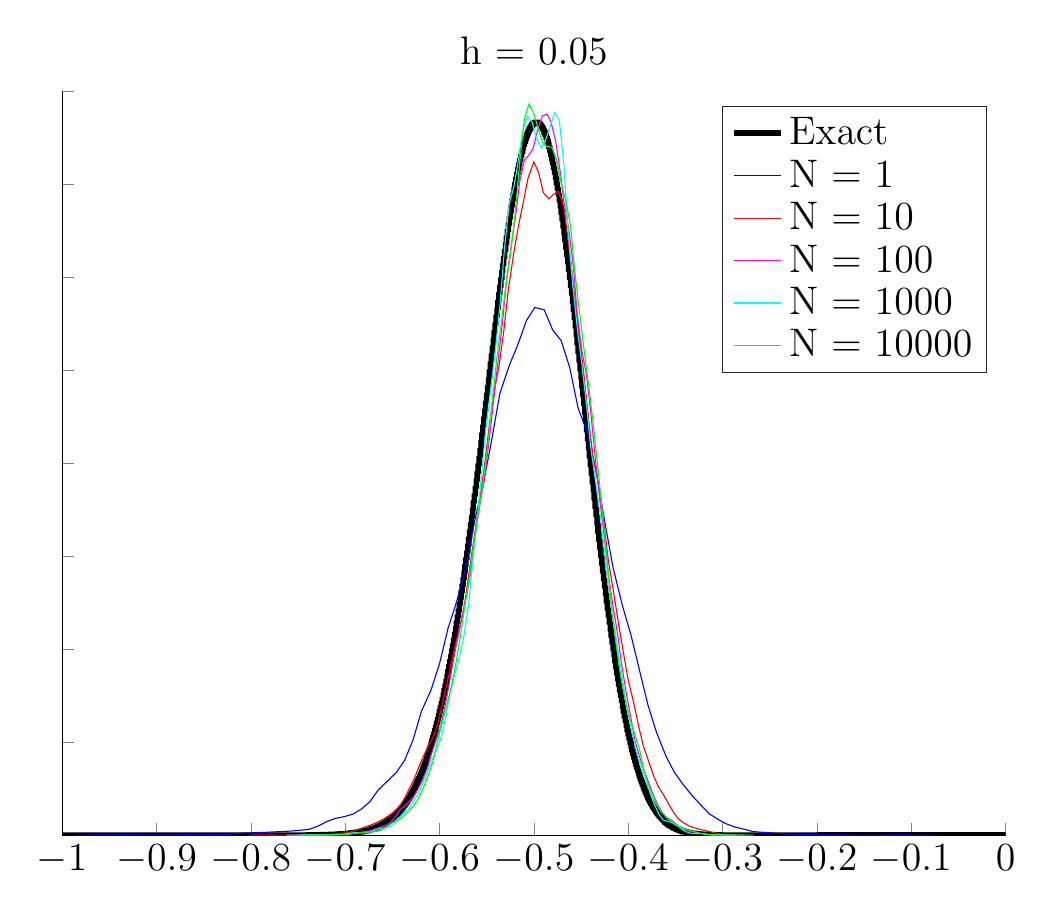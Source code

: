 % This file was created by matlab2tikz.
%
%The latest updates can be retrieved from
%  http://www.mathworks.com/matlabcentral/fileexchange/22022-matlab2tikz-matlab2tikz
%where you can also make suggestions and rate matlab2tikz.
%
\definecolor{mycolor1}{rgb}{1.0,0.0,1.0}%
\definecolor{mycolor2}{rgb}{0.0,1.0,1.0}%
%
\begin{tikzpicture}

\begin{axis}[%
width=4.717in,
height=3.721in,
at={(0.791in,0.502in)},
scale only axis,
xmin=-1,
xmax=0,
ymin=0,
ymax=8,
ytick={0,1,2,3,4,5,6,7,8},
yticklabels={\empty},
axis background/.style={fill=white},
title style={font=\bfseries},
title={h = 0.05},
axis x line*=bottom,
axis y line*=left,
legend style={legend cell align=left,align=left,draw=white!15!black},
ticklabel style={font=\Large},legend style={font=\Large},title style={font=\Large}
]
\addplot [color=black,solid,line width=2.0pt,forget plot]
  table[row sep=crcr]{%
-1	1.958e-12\\
-1.0	1.976e-12\\
-1.0	1.993e-12\\
-1.0	2.011e-12\\
-1.0	2.029e-12\\
-1.0	2.047e-12\\
-0.999	2.066e-12\\
-0.999	2.084e-12\\
-0.999	2.103e-12\\
-0.999	2.121e-12\\
-0.999	2.14e-12\\
-0.999	2.159e-12\\
-0.999	2.179e-12\\
-0.999	2.198e-12\\
-0.999	2.218e-12\\
-0.999	2.237e-12\\
-0.998	2.257e-12\\
-0.998	2.278e-12\\
-0.998	2.298e-12\\
-0.998	2.318e-12\\
-0.998	2.339e-12\\
-0.998	2.36e-12\\
-0.998	2.381e-12\\
-0.998	2.402e-12\\
-0.998	2.424e-12\\
-0.998	2.445e-12\\
-0.997	2.467e-12\\
-0.997	2.489e-12\\
-0.997	2.511e-12\\
-0.997	2.534e-12\\
-0.997	2.556e-12\\
-0.997	2.579e-12\\
-0.997	2.602e-12\\
-0.997	2.625e-12\\
-0.997	2.649e-12\\
-0.997	2.672e-12\\
-0.996	2.696e-12\\
-0.996	2.72e-12\\
-0.996	2.744e-12\\
-0.996	2.769e-12\\
-0.996	2.793e-12\\
-0.996	2.818e-12\\
-0.996	2.843e-12\\
-0.996	2.869e-12\\
-0.996	2.894e-12\\
-0.996	2.92e-12\\
-0.995	2.946e-12\\
-0.995	2.972e-12\\
-0.995	2.999e-12\\
-0.995	3.026e-12\\
-0.995	3.052e-12\\
-0.995	3.08e-12\\
-0.995	3.107e-12\\
-0.995	3.135e-12\\
-0.995	3.163e-12\\
-0.995	3.191e-12\\
-0.994	3.219e-12\\
-0.994	3.248e-12\\
-0.994	3.277e-12\\
-0.994	3.306e-12\\
-0.994	3.335e-12\\
-0.994	3.365e-12\\
-0.994	3.395e-12\\
-0.994	3.425e-12\\
-0.994	3.456e-12\\
-0.994	3.486e-12\\
-0.993	3.517e-12\\
-0.993	3.549e-12\\
-0.993	3.58e-12\\
-0.993	3.612e-12\\
-0.993	3.644e-12\\
-0.993	3.677e-12\\
-0.993	3.709e-12\\
-0.993	3.742e-12\\
-0.993	3.776e-12\\
-0.993	3.809e-12\\
-0.992	3.843e-12\\
-0.992	3.877e-12\\
-0.992	3.912e-12\\
-0.992	3.947e-12\\
-0.992	3.982e-12\\
-0.992	4.017e-12\\
-0.992	4.053e-12\\
-0.992	4.089e-12\\
-0.992	4.125e-12\\
-0.992	4.162e-12\\
-0.991	4.199e-12\\
-0.991	4.236e-12\\
-0.991	4.274e-12\\
-0.991	4.312e-12\\
-0.991	4.35e-12\\
-0.991	4.389e-12\\
-0.991	4.428e-12\\
-0.991	4.467e-12\\
-0.991	4.507e-12\\
-0.991	4.547e-12\\
-0.99	4.587e-12\\
-0.99	4.628e-12\\
-0.99	4.669e-12\\
-0.99	4.71e-12\\
-0.99	4.752e-12\\
-0.99	4.794e-12\\
-0.99	4.837e-12\\
-0.99	4.88e-12\\
-0.99	4.923e-12\\
-0.99	4.967e-12\\
-0.989	5.011e-12\\
-0.989	5.055e-12\\
-0.989	5.1e-12\\
-0.989	5.146e-12\\
-0.989	5.191e-12\\
-0.989	5.237e-12\\
-0.989	5.284e-12\\
-0.989	5.331e-12\\
-0.989	5.378e-12\\
-0.989	5.426e-12\\
-0.988	5.474e-12\\
-0.988	5.522e-12\\
-0.988	5.571e-12\\
-0.988	5.621e-12\\
-0.988	5.671e-12\\
-0.988	5.721e-12\\
-0.988	5.772e-12\\
-0.988	5.823e-12\\
-0.988	5.874e-12\\
-0.988	5.927e-12\\
-0.987	5.979e-12\\
-0.987	6.032e-12\\
-0.987	6.086e-12\\
-0.987	6.14e-12\\
-0.987	6.194e-12\\
-0.987	6.249e-12\\
-0.987	6.304e-12\\
-0.987	6.36e-12\\
-0.987	6.416e-12\\
-0.987	6.473e-12\\
-0.986	6.531e-12\\
-0.986	6.589e-12\\
-0.986	6.647e-12\\
-0.986	6.706e-12\\
-0.986	6.765e-12\\
-0.986	6.825e-12\\
-0.986	6.886e-12\\
-0.986	6.947e-12\\
-0.986	7.008e-12\\
-0.986	7.07e-12\\
-0.985	7.133e-12\\
-0.985	7.196e-12\\
-0.985	7.26e-12\\
-0.985	7.324e-12\\
-0.985	7.389e-12\\
-0.985	7.454e-12\\
-0.985	7.52e-12\\
-0.985	7.587e-12\\
-0.985	7.654e-12\\
-0.985	7.722e-12\\
-0.984	7.79e-12\\
-0.984	7.859e-12\\
-0.984	7.928e-12\\
-0.984	7.999e-12\\
-0.984	8.069e-12\\
-0.984	8.141e-12\\
-0.984	8.213e-12\\
-0.984	8.285e-12\\
-0.984	8.359e-12\\
-0.984	8.433e-12\\
-0.983	8.507e-12\\
-0.983	8.583e-12\\
-0.983	8.658e-12\\
-0.983	8.735e-12\\
-0.983	8.812e-12\\
-0.983	8.89e-12\\
-0.983	8.969e-12\\
-0.983	9.048e-12\\
-0.983	9.128e-12\\
-0.983	9.209e-12\\
-0.982	9.29e-12\\
-0.982	9.372e-12\\
-0.982	9.455e-12\\
-0.982	9.539e-12\\
-0.982	9.623e-12\\
-0.982	9.708e-12\\
-0.982	9.794e-12\\
-0.982	9.88e-12\\
-0.982	9.968e-12\\
-0.982	1.006e-11\\
-0.981	1.014e-11\\
-0.981	1.023e-11\\
-0.981	1.032e-11\\
-0.981	1.042e-11\\
-0.981	1.051e-11\\
-0.981	1.06e-11\\
-0.981	1.069e-11\\
-0.981	1.079e-11\\
-0.981	1.088e-11\\
-0.981	1.098e-11\\
-0.98	1.108e-11\\
-0.98	1.117e-11\\
-0.98	1.127e-11\\
-0.98	1.137e-11\\
-0.98	1.147e-11\\
-0.98	1.157e-11\\
-0.98	1.168e-11\\
-0.98	1.178e-11\\
-0.98	1.188e-11\\
-0.98	1.199e-11\\
-0.979	1.209e-11\\
-0.979	1.22e-11\\
-0.979	1.231e-11\\
-0.979	1.242e-11\\
-0.979	1.253e-11\\
-0.979	1.264e-11\\
-0.979	1.275e-11\\
-0.979	1.286e-11\\
-0.979	1.297e-11\\
-0.979	1.309e-11\\
-0.978	1.32e-11\\
-0.978	1.332e-11\\
-0.978	1.344e-11\\
-0.978	1.356e-11\\
-0.978	1.368e-11\\
-0.978	1.38e-11\\
-0.978	1.392e-11\\
-0.978	1.404e-11\\
-0.978	1.416e-11\\
-0.978	1.429e-11\\
-0.977	1.442e-11\\
-0.977	1.454e-11\\
-0.977	1.467e-11\\
-0.977	1.48e-11\\
-0.977	1.493e-11\\
-0.977	1.506e-11\\
-0.977	1.519e-11\\
-0.977	1.533e-11\\
-0.977	1.546e-11\\
-0.977	1.56e-11\\
-0.976	1.574e-11\\
-0.976	1.588e-11\\
-0.976	1.602e-11\\
-0.976	1.616e-11\\
-0.976	1.63e-11\\
-0.976	1.644e-11\\
-0.976	1.659e-11\\
-0.976	1.673e-11\\
-0.976	1.688e-11\\
-0.976	1.703e-11\\
-0.975	1.718e-11\\
-0.975	1.733e-11\\
-0.975	1.748e-11\\
-0.975	1.764e-11\\
-0.975	1.779e-11\\
-0.975	1.795e-11\\
-0.975	1.811e-11\\
-0.975	1.826e-11\\
-0.975	1.843e-11\\
-0.975	1.859e-11\\
-0.974	1.875e-11\\
-0.974	1.892e-11\\
-0.974	1.908e-11\\
-0.974	1.925e-11\\
-0.974	1.942e-11\\
-0.974	1.959e-11\\
-0.974	1.976e-11\\
-0.974	1.994e-11\\
-0.974	2.011e-11\\
-0.974	2.029e-11\\
-0.973	2.047e-11\\
-0.973	2.065e-11\\
-0.973	2.083e-11\\
-0.973	2.101e-11\\
-0.973	2.12e-11\\
-0.973	2.138e-11\\
-0.973	2.157e-11\\
-0.973	2.176e-11\\
-0.973	2.195e-11\\
-0.973	2.214e-11\\
-0.972	2.234e-11\\
-0.972	2.253e-11\\
-0.972	2.273e-11\\
-0.972	2.293e-11\\
-0.972	2.313e-11\\
-0.972	2.334e-11\\
-0.972	2.354e-11\\
-0.972	2.375e-11\\
-0.972	2.396e-11\\
-0.972	2.417e-11\\
-0.971	2.438e-11\\
-0.971	2.459e-11\\
-0.971	2.481e-11\\
-0.971	2.503e-11\\
-0.971	2.525e-11\\
-0.971	2.547e-11\\
-0.971	2.569e-11\\
-0.971	2.592e-11\\
-0.971	2.614e-11\\
-0.971	2.637e-11\\
-0.97	2.66e-11\\
-0.97	2.684e-11\\
-0.97	2.707e-11\\
-0.97	2.731e-11\\
-0.97	2.755e-11\\
-0.97	2.779e-11\\
-0.97	2.803e-11\\
-0.97	2.828e-11\\
-0.97	2.853e-11\\
-0.97	2.878e-11\\
-0.969	2.903e-11\\
-0.969	2.929e-11\\
-0.969	2.954e-11\\
-0.969	2.98e-11\\
-0.969	3.006e-11\\
-0.969	3.033e-11\\
-0.969	3.059e-11\\
-0.969	3.086e-11\\
-0.969	3.113e-11\\
-0.969	3.14e-11\\
-0.968	3.168e-11\\
-0.968	3.196e-11\\
-0.968	3.224e-11\\
-0.968	3.252e-11\\
-0.968	3.28e-11\\
-0.968	3.309e-11\\
-0.968	3.338e-11\\
-0.968	3.367e-11\\
-0.968	3.397e-11\\
-0.968	3.426e-11\\
-0.967	3.456e-11\\
-0.967	3.487e-11\\
-0.967	3.517e-11\\
-0.967	3.548e-11\\
-0.967	3.579e-11\\
-0.967	3.61e-11\\
-0.967	3.642e-11\\
-0.967	3.674e-11\\
-0.967	3.706e-11\\
-0.967	3.738e-11\\
-0.966	3.771e-11\\
-0.966	3.804e-11\\
-0.966	3.837e-11\\
-0.966	3.871e-11\\
-0.966	3.905e-11\\
-0.966	3.939e-11\\
-0.966	3.973e-11\\
-0.966	4.008e-11\\
-0.966	4.043e-11\\
-0.966	4.078e-11\\
-0.965	4.114e-11\\
-0.965	4.15e-11\\
-0.965	4.186e-11\\
-0.965	4.223e-11\\
-0.965	4.26e-11\\
-0.965	4.297e-11\\
-0.965	4.335e-11\\
-0.965	4.373e-11\\
-0.965	4.411e-11\\
-0.965	4.449e-11\\
-0.964	4.488e-11\\
-0.964	4.527e-11\\
-0.964	4.567e-11\\
-0.964	4.607e-11\\
-0.964	4.647e-11\\
-0.964	4.688e-11\\
-0.964	4.729e-11\\
-0.964	4.77e-11\\
-0.964	4.811e-11\\
-0.964	4.854e-11\\
-0.963	4.896e-11\\
-0.963	4.939e-11\\
-0.963	4.982e-11\\
-0.963	5.025e-11\\
-0.963	5.069e-11\\
-0.963	5.113e-11\\
-0.963	5.158e-11\\
-0.963	5.203e-11\\
-0.963	5.248e-11\\
-0.963	5.294e-11\\
-0.962	5.34e-11\\
-0.962	5.387e-11\\
-0.962	5.434e-11\\
-0.962	5.481e-11\\
-0.962	5.529e-11\\
-0.962	5.577e-11\\
-0.962	5.626e-11\\
-0.962	5.675e-11\\
-0.962	5.725e-11\\
-0.962	5.774e-11\\
-0.961	5.825e-11\\
-0.961	5.876e-11\\
-0.961	5.927e-11\\
-0.961	5.978e-11\\
-0.961	6.031e-11\\
-0.961	6.083e-11\\
-0.961	6.136e-11\\
-0.961	6.19e-11\\
-0.961	6.244e-11\\
-0.961	6.298e-11\\
-0.96	6.353e-11\\
-0.96	6.408e-11\\
-0.96	6.464e-11\\
-0.96	6.52e-11\\
-0.96	6.577e-11\\
-0.96	6.634e-11\\
-0.96	6.692e-11\\
-0.96	6.75e-11\\
-0.96	6.809e-11\\
-0.96	6.868e-11\\
-0.959	6.928e-11\\
-0.959	6.989e-11\\
-0.959	7.049e-11\\
-0.959	7.111e-11\\
-0.959	7.173e-11\\
-0.959	7.235e-11\\
-0.959	7.298e-11\\
-0.959	7.362e-11\\
-0.959	7.426e-11\\
-0.959	7.49e-11\\
-0.958	7.555e-11\\
-0.958	7.621e-11\\
-0.958	7.687e-11\\
-0.958	7.754e-11\\
-0.958	7.822e-11\\
-0.958	7.89e-11\\
-0.958	7.958e-11\\
-0.958	8.028e-11\\
-0.958	8.097e-11\\
-0.958	8.168e-11\\
-0.957	8.239e-11\\
-0.957	8.31e-11\\
-0.957	8.383e-11\\
-0.957	8.455e-11\\
-0.957	8.529e-11\\
-0.957	8.603e-11\\
-0.957	8.678e-11\\
-0.957	8.753e-11\\
-0.957	8.829e-11\\
-0.957	8.906e-11\\
-0.956	8.983e-11\\
-0.956	9.061e-11\\
-0.956	9.14e-11\\
-0.956	9.219e-11\\
-0.956	9.3e-11\\
-0.956	9.38e-11\\
-0.956	9.462e-11\\
-0.956	9.544e-11\\
-0.956	9.627e-11\\
-0.956	9.71e-11\\
-0.955	9.795e-11\\
-0.955	9.88e-11\\
-0.955	9.965e-11\\
-0.955	1.005e-10\\
-0.955	1.014e-10\\
-0.955	1.023e-10\\
-0.955	1.032e-10\\
-0.955	1.041e-10\\
-0.955	1.05e-10\\
-0.955	1.059e-10\\
-0.954	1.068e-10\\
-0.954	1.077e-10\\
-0.954	1.086e-10\\
-0.954	1.096e-10\\
-0.954	1.105e-10\\
-0.954	1.115e-10\\
-0.954	1.125e-10\\
-0.954	1.134e-10\\
-0.954	1.144e-10\\
-0.954	1.154e-10\\
-0.953	1.164e-10\\
-0.953	1.174e-10\\
-0.953	1.184e-10\\
-0.953	1.195e-10\\
-0.953	1.205e-10\\
-0.953	1.215e-10\\
-0.953	1.226e-10\\
-0.953	1.237e-10\\
-0.953	1.247e-10\\
-0.953	1.258e-10\\
-0.952	1.269e-10\\
-0.952	1.28e-10\\
-0.952	1.291e-10\\
-0.952	1.302e-10\\
-0.952	1.314e-10\\
-0.952	1.325e-10\\
-0.952	1.336e-10\\
-0.952	1.348e-10\\
-0.952	1.36e-10\\
-0.952	1.371e-10\\
-0.951	1.383e-10\\
-0.951	1.395e-10\\
-0.951	1.407e-10\\
-0.951	1.42e-10\\
-0.951	1.432e-10\\
-0.951	1.444e-10\\
-0.951	1.457e-10\\
-0.951	1.469e-10\\
-0.951	1.482e-10\\
-0.951	1.495e-10\\
-0.95	1.508e-10\\
-0.95	1.521e-10\\
-0.95	1.534e-10\\
-0.95	1.547e-10\\
-0.95	1.561e-10\\
-0.95	1.574e-10\\
-0.95	1.588e-10\\
-0.95	1.601e-10\\
-0.95	1.615e-10\\
-0.95	1.629e-10\\
-0.949	1.643e-10\\
-0.949	1.657e-10\\
-0.949	1.672e-10\\
-0.949	1.686e-10\\
-0.949	1.701e-10\\
-0.949	1.716e-10\\
-0.949	1.73e-10\\
-0.949	1.745e-10\\
-0.949	1.76e-10\\
-0.949	1.776e-10\\
-0.948	1.791e-10\\
-0.948	1.806e-10\\
-0.948	1.822e-10\\
-0.948	1.838e-10\\
-0.948	1.854e-10\\
-0.948	1.87e-10\\
-0.948	1.886e-10\\
-0.948	1.902e-10\\
-0.948	1.918e-10\\
-0.948	1.935e-10\\
-0.947	1.952e-10\\
-0.947	1.968e-10\\
-0.947	1.985e-10\\
-0.947	2.003e-10\\
-0.947	2.02e-10\\
-0.947	2.037e-10\\
-0.947	2.055e-10\\
-0.947	2.073e-10\\
-0.947	2.09e-10\\
-0.947	2.108e-10\\
-0.946	2.127e-10\\
-0.946	2.145e-10\\
-0.946	2.163e-10\\
-0.946	2.182e-10\\
-0.946	2.201e-10\\
-0.946	2.22e-10\\
-0.946	2.239e-10\\
-0.946	2.258e-10\\
-0.946	2.278e-10\\
-0.946	2.297e-10\\
-0.945	2.317e-10\\
-0.945	2.337e-10\\
-0.945	2.357e-10\\
-0.945	2.378e-10\\
-0.945	2.398e-10\\
-0.945	2.419e-10\\
-0.945	2.44e-10\\
-0.945	2.461e-10\\
-0.945	2.482e-10\\
-0.945	2.503e-10\\
-0.944	2.525e-10\\
-0.944	2.546e-10\\
-0.944	2.568e-10\\
-0.944	2.59e-10\\
-0.944	2.613e-10\\
-0.944	2.635e-10\\
-0.944	2.658e-10\\
-0.944	2.681e-10\\
-0.944	2.704e-10\\
-0.944	2.727e-10\\
-0.943	2.751e-10\\
-0.943	2.774e-10\\
-0.943	2.798e-10\\
-0.943	2.822e-10\\
-0.943	2.846e-10\\
-0.943	2.871e-10\\
-0.943	2.896e-10\\
-0.943	2.92e-10\\
-0.943	2.946e-10\\
-0.943	2.971e-10\\
-0.942	2.996e-10\\
-0.942	3.022e-10\\
-0.942	3.048e-10\\
-0.942	3.074e-10\\
-0.942	3.101e-10\\
-0.942	3.127e-10\\
-0.942	3.154e-10\\
-0.942	3.181e-10\\
-0.942	3.209e-10\\
-0.942	3.236e-10\\
-0.941	3.264e-10\\
-0.941	3.292e-10\\
-0.941	3.32e-10\\
-0.941	3.349e-10\\
-0.941	3.378e-10\\
-0.941	3.407e-10\\
-0.941	3.436e-10\\
-0.941	3.465e-10\\
-0.941	3.495e-10\\
-0.941	3.525e-10\\
-0.94	3.555e-10\\
-0.94	3.586e-10\\
-0.94	3.617e-10\\
-0.94	3.648e-10\\
-0.94	3.679e-10\\
-0.94	3.71e-10\\
-0.94	3.742e-10\\
-0.94	3.774e-10\\
-0.94	3.807e-10\\
-0.94	3.839e-10\\
-0.939	3.872e-10\\
-0.939	3.906e-10\\
-0.939	3.939e-10\\
-0.939	3.973e-10\\
-0.939	4.007e-10\\
-0.939	4.041e-10\\
-0.939	4.076e-10\\
-0.939	4.111e-10\\
-0.939	4.146e-10\\
-0.939	4.181e-10\\
-0.938	4.217e-10\\
-0.938	4.253e-10\\
-0.938	4.29e-10\\
-0.938	4.327e-10\\
-0.938	4.364e-10\\
-0.938	4.401e-10\\
-0.938	4.439e-10\\
-0.938	4.477e-10\\
-0.938	4.515e-10\\
-0.938	4.554e-10\\
-0.937	4.593e-10\\
-0.937	4.632e-10\\
-0.937	4.672e-10\\
-0.937	4.712e-10\\
-0.937	4.752e-10\\
-0.937	4.793e-10\\
-0.937	4.834e-10\\
-0.937	4.875e-10\\
-0.937	4.917e-10\\
-0.936	4.959e-10\\
-0.936	5.001e-10\\
-0.936	5.044e-10\\
-0.936	5.087e-10\\
-0.936	5.131e-10\\
-0.936	5.174e-10\\
-0.936	5.219e-10\\
-0.936	5.263e-10\\
-0.936	5.308e-10\\
-0.936	5.354e-10\\
-0.935	5.399e-10\\
-0.935	5.446e-10\\
-0.935	5.492e-10\\
-0.935	5.539e-10\\
-0.935	5.586e-10\\
-0.935	5.634e-10\\
-0.935	5.682e-10\\
-0.935	5.731e-10\\
-0.935	5.78e-10\\
-0.935	5.829e-10\\
-0.934	5.879e-10\\
-0.934	5.929e-10\\
-0.934	5.98e-10\\
-0.934	6.031e-10\\
-0.934	6.082e-10\\
-0.934	6.134e-10\\
-0.934	6.187e-10\\
-0.934	6.239e-10\\
-0.934	6.293e-10\\
-0.934	6.346e-10\\
-0.933	6.4e-10\\
-0.933	6.455e-10\\
-0.933	6.51e-10\\
-0.933	6.566e-10\\
-0.933	6.622e-10\\
-0.933	6.678e-10\\
-0.933	6.735e-10\\
-0.933	6.793e-10\\
-0.933	6.85e-10\\
-0.933	6.909e-10\\
-0.932	6.968e-10\\
-0.932	7.027e-10\\
-0.932	7.087e-10\\
-0.932	7.147e-10\\
-0.932	7.208e-10\\
-0.932	7.27e-10\\
-0.932	7.332e-10\\
-0.932	7.394e-10\\
-0.932	7.457e-10\\
-0.932	7.521e-10\\
-0.931	7.585e-10\\
-0.931	7.649e-10\\
-0.931	7.715e-10\\
-0.931	7.78e-10\\
-0.931	7.847e-10\\
-0.931	7.913e-10\\
-0.931	7.981e-10\\
-0.931	8.049e-10\\
-0.931	8.117e-10\\
-0.931	8.186e-10\\
-0.93	8.256e-10\\
-0.93	8.326e-10\\
-0.93	8.397e-10\\
-0.93	8.469e-10\\
-0.93	8.541e-10\\
-0.93	8.613e-10\\
-0.93	8.687e-10\\
-0.93	8.76e-10\\
-0.93	8.835e-10\\
-0.93	8.91e-10\\
-0.929	8.986e-10\\
-0.929	9.062e-10\\
-0.929	9.139e-10\\
-0.929	9.217e-10\\
-0.929	9.295e-10\\
-0.929	9.374e-10\\
-0.929	9.454e-10\\
-0.929	9.534e-10\\
-0.929	9.615e-10\\
-0.929	9.697e-10\\
-0.928	9.78e-10\\
-0.928	9.863e-10\\
-0.928	9.946e-10\\
-0.928	1.003e-09\\
-0.928	1.012e-09\\
-0.928	1.02e-09\\
-0.928	1.029e-09\\
-0.928	1.038e-09\\
-0.928	1.046e-09\\
-0.928	1.055e-09\\
-0.927	1.064e-09\\
-0.927	1.073e-09\\
-0.927	1.082e-09\\
-0.927	1.092e-09\\
-0.927	1.101e-09\\
-0.927	1.11e-09\\
-0.927	1.12e-09\\
-0.927	1.129e-09\\
-0.927	1.139e-09\\
-0.927	1.148e-09\\
-0.926	1.158e-09\\
-0.926	1.168e-09\\
-0.926	1.178e-09\\
-0.926	1.188e-09\\
-0.926	1.198e-09\\
-0.926	1.208e-09\\
-0.926	1.218e-09\\
-0.926	1.229e-09\\
-0.926	1.239e-09\\
-0.926	1.25e-09\\
-0.925	1.26e-09\\
-0.925	1.271e-09\\
-0.925	1.282e-09\\
-0.925	1.292e-09\\
-0.925	1.303e-09\\
-0.925	1.314e-09\\
-0.925	1.326e-09\\
-0.925	1.337e-09\\
-0.925	1.348e-09\\
-0.925	1.359e-09\\
-0.924	1.371e-09\\
-0.924	1.383e-09\\
-0.924	1.394e-09\\
-0.924	1.406e-09\\
-0.924	1.418e-09\\
-0.924	1.43e-09\\
-0.924	1.442e-09\\
-0.924	1.454e-09\\
-0.924	1.467e-09\\
-0.924	1.479e-09\\
-0.923	1.492e-09\\
-0.923	1.504e-09\\
-0.923	1.517e-09\\
-0.923	1.53e-09\\
-0.923	1.543e-09\\
-0.923	1.556e-09\\
-0.923	1.569e-09\\
-0.923	1.582e-09\\
-0.923	1.595e-09\\
-0.923	1.609e-09\\
-0.922	1.623e-09\\
-0.922	1.636e-09\\
-0.922	1.65e-09\\
-0.922	1.664e-09\\
-0.922	1.678e-09\\
-0.922	1.692e-09\\
-0.922	1.707e-09\\
-0.922	1.721e-09\\
-0.922	1.736e-09\\
-0.922	1.75e-09\\
-0.921	1.765e-09\\
-0.921	1.78e-09\\
-0.921	1.795e-09\\
-0.921	1.81e-09\\
-0.921	1.825e-09\\
-0.921	1.841e-09\\
-0.921	1.856e-09\\
-0.921	1.872e-09\\
-0.921	1.888e-09\\
-0.921	1.904e-09\\
-0.92	1.92e-09\\
-0.92	1.936e-09\\
-0.92	1.952e-09\\
-0.92	1.969e-09\\
-0.92	1.985e-09\\
-0.92	2.002e-09\\
-0.92	2.019e-09\\
-0.92	2.036e-09\\
-0.92	2.053e-09\\
-0.92	2.07e-09\\
-0.919	2.088e-09\\
-0.919	2.105e-09\\
-0.919	2.123e-09\\
-0.919	2.141e-09\\
-0.919	2.159e-09\\
-0.919	2.177e-09\\
-0.919	2.196e-09\\
-0.919	2.214e-09\\
-0.919	2.233e-09\\
-0.919	2.252e-09\\
-0.918	2.271e-09\\
-0.918	2.29e-09\\
-0.918	2.309e-09\\
-0.918	2.328e-09\\
-0.918	2.348e-09\\
-0.918	2.368e-09\\
-0.918	2.388e-09\\
-0.918	2.408e-09\\
-0.918	2.428e-09\\
-0.918	2.449e-09\\
-0.917	2.469e-09\\
-0.917	2.49e-09\\
-0.917	2.511e-09\\
-0.917	2.532e-09\\
-0.917	2.553e-09\\
-0.917	2.575e-09\\
-0.917	2.596e-09\\
-0.917	2.618e-09\\
-0.917	2.64e-09\\
-0.917	2.662e-09\\
-0.916	2.685e-09\\
-0.916	2.707e-09\\
-0.916	2.73e-09\\
-0.916	2.753e-09\\
-0.916	2.776e-09\\
-0.916	2.8e-09\\
-0.916	2.823e-09\\
-0.916	2.847e-09\\
-0.916	2.871e-09\\
-0.916	2.895e-09\\
-0.915	2.919e-09\\
-0.915	2.944e-09\\
-0.915	2.968e-09\\
-0.915	2.993e-09\\
-0.915	3.018e-09\\
-0.915	3.044e-09\\
-0.915	3.069e-09\\
-0.915	3.095e-09\\
-0.915	3.121e-09\\
-0.915	3.147e-09\\
-0.914	3.174e-09\\
-0.914	3.2e-09\\
-0.914	3.227e-09\\
-0.914	3.254e-09\\
-0.914	3.281e-09\\
-0.914	3.309e-09\\
-0.914	3.337e-09\\
-0.914	3.365e-09\\
-0.914	3.393e-09\\
-0.914	3.421e-09\\
-0.913	3.45e-09\\
-0.913	3.479e-09\\
-0.913	3.508e-09\\
-0.913	3.537e-09\\
-0.913	3.567e-09\\
-0.913	3.597e-09\\
-0.913	3.627e-09\\
-0.913	3.657e-09\\
-0.913	3.688e-09\\
-0.913	3.719e-09\\
-0.912	3.75e-09\\
-0.912	3.782e-09\\
-0.912	3.813e-09\\
-0.912	3.845e-09\\
-0.912	3.877e-09\\
-0.912	3.91e-09\\
-0.912	3.942e-09\\
-0.912	3.975e-09\\
-0.912	4.009e-09\\
-0.912	4.042e-09\\
-0.911	4.076e-09\\
-0.911	4.11e-09\\
-0.911	4.145e-09\\
-0.911	4.179e-09\\
-0.911	4.214e-09\\
-0.911	4.249e-09\\
-0.911	4.285e-09\\
-0.911	4.321e-09\\
-0.911	4.357e-09\\
-0.911	4.393e-09\\
-0.91	4.43e-09\\
-0.91	4.467e-09\\
-0.91	4.504e-09\\
-0.91	4.542e-09\\
-0.91	4.58e-09\\
-0.91	4.618e-09\\
-0.91	4.657e-09\\
-0.91	4.696e-09\\
-0.91	4.735e-09\\
-0.91	4.774e-09\\
-0.909	4.814e-09\\
-0.909	4.854e-09\\
-0.909	4.895e-09\\
-0.909	4.936e-09\\
-0.909	4.977e-09\\
-0.909	5.019e-09\\
-0.909	5.06e-09\\
-0.909	5.103e-09\\
-0.909	5.145e-09\\
-0.909	5.188e-09\\
-0.908	5.231e-09\\
-0.908	5.275e-09\\
-0.908	5.319e-09\\
-0.908	5.363e-09\\
-0.908	5.408e-09\\
-0.908	5.453e-09\\
-0.908	5.499e-09\\
-0.908	5.545e-09\\
-0.908	5.591e-09\\
-0.908	5.637e-09\\
-0.907	5.684e-09\\
-0.907	5.732e-09\\
-0.907	5.779e-09\\
-0.907	5.828e-09\\
-0.907	5.876e-09\\
-0.907	5.925e-09\\
-0.907	5.974e-09\\
-0.907	6.024e-09\\
-0.907	6.074e-09\\
-0.907	6.125e-09\\
-0.906	6.176e-09\\
-0.906	6.227e-09\\
-0.906	6.279e-09\\
-0.906	6.331e-09\\
-0.906	6.384e-09\\
-0.906	6.437e-09\\
-0.906	6.491e-09\\
-0.906	6.545e-09\\
-0.906	6.599e-09\\
-0.906	6.654e-09\\
-0.905	6.71e-09\\
-0.905	6.765e-09\\
-0.905	6.822e-09\\
-0.905	6.878e-09\\
-0.905	6.936e-09\\
-0.905	6.993e-09\\
-0.905	7.051e-09\\
-0.905	7.11e-09\\
-0.905	7.169e-09\\
-0.905	7.229e-09\\
-0.904	7.289e-09\\
-0.904	7.349e-09\\
-0.904	7.41e-09\\
-0.904	7.472e-09\\
-0.904	7.534e-09\\
-0.904	7.596e-09\\
-0.904	7.659e-09\\
-0.904	7.723e-09\\
-0.904	7.787e-09\\
-0.904	7.852e-09\\
-0.903	7.917e-09\\
-0.903	7.983e-09\\
-0.903	8.049e-09\\
-0.903	8.116e-09\\
-0.903	8.183e-09\\
-0.903	8.251e-09\\
-0.903	8.319e-09\\
-0.903	8.388e-09\\
-0.903	8.458e-09\\
-0.903	8.528e-09\\
-0.902	8.599e-09\\
-0.902	8.67e-09\\
-0.902	8.742e-09\\
-0.902	8.814e-09\\
-0.902	8.888e-09\\
-0.902	8.961e-09\\
-0.902	9.035e-09\\
-0.902	9.11e-09\\
-0.902	9.186e-09\\
-0.902	9.262e-09\\
-0.901	9.339e-09\\
-0.901	9.416e-09\\
-0.901	9.494e-09\\
-0.901	9.573e-09\\
-0.901	9.652e-09\\
-0.901	9.732e-09\\
-0.901	9.812e-09\\
-0.901	9.894e-09\\
-0.901	9.975e-09\\
-0.901	1.006e-08\\
-0.9	1.014e-08\\
-0.9	1.023e-08\\
-0.9	1.031e-08\\
-0.9	1.04e-08\\
-0.9	1.048e-08\\
-0.9	1.057e-08\\
-0.9	1.066e-08\\
-0.9	1.074e-08\\
-0.9	1.083e-08\\
-0.9	1.092e-08\\
-0.899	1.101e-08\\
-0.899	1.11e-08\\
-0.899	1.119e-08\\
-0.899	1.129e-08\\
-0.899	1.138e-08\\
-0.899	1.147e-08\\
-0.899	1.157e-08\\
-0.899	1.166e-08\\
-0.899	1.176e-08\\
-0.899	1.186e-08\\
-0.898	1.196e-08\\
-0.898	1.206e-08\\
-0.898	1.215e-08\\
-0.898	1.225e-08\\
-0.898	1.236e-08\\
-0.898	1.246e-08\\
-0.898	1.256e-08\\
-0.898	1.266e-08\\
-0.898	1.277e-08\\
-0.898	1.287e-08\\
-0.897	1.298e-08\\
-0.897	1.309e-08\\
-0.897	1.32e-08\\
-0.897	1.33e-08\\
-0.897	1.341e-08\\
-0.897	1.352e-08\\
-0.897	1.364e-08\\
-0.897	1.375e-08\\
-0.897	1.386e-08\\
-0.897	1.398e-08\\
-0.896	1.409e-08\\
-0.896	1.421e-08\\
-0.896	1.432e-08\\
-0.896	1.444e-08\\
-0.896	1.456e-08\\
-0.896	1.468e-08\\
-0.896	1.48e-08\\
-0.896	1.492e-08\\
-0.896	1.505e-08\\
-0.896	1.517e-08\\
-0.895	1.53e-08\\
-0.895	1.542e-08\\
-0.895	1.555e-08\\
-0.895	1.568e-08\\
-0.895	1.581e-08\\
-0.895	1.594e-08\\
-0.895	1.607e-08\\
-0.895	1.62e-08\\
-0.895	1.633e-08\\
-0.895	1.647e-08\\
-0.894	1.66e-08\\
-0.894	1.674e-08\\
-0.894	1.688e-08\\
-0.894	1.701e-08\\
-0.894	1.715e-08\\
-0.894	1.73e-08\\
-0.894	1.744e-08\\
-0.894	1.758e-08\\
-0.894	1.773e-08\\
-0.894	1.787e-08\\
-0.893	1.802e-08\\
-0.893	1.817e-08\\
-0.893	1.832e-08\\
-0.893	1.847e-08\\
-0.893	1.862e-08\\
-0.893	1.877e-08\\
-0.893	1.892e-08\\
-0.893	1.908e-08\\
-0.893	1.924e-08\\
-0.893	1.939e-08\\
-0.892	1.955e-08\\
-0.892	1.971e-08\\
-0.892	1.988e-08\\
-0.892	2.004e-08\\
-0.892	2.02e-08\\
-0.892	2.037e-08\\
-0.892	2.054e-08\\
-0.892	2.07e-08\\
-0.892	2.087e-08\\
-0.892	2.104e-08\\
-0.891	2.122e-08\\
-0.891	2.139e-08\\
-0.891	2.157e-08\\
-0.891	2.174e-08\\
-0.891	2.192e-08\\
-0.891	2.21e-08\\
-0.891	2.228e-08\\
-0.891	2.246e-08\\
-0.891	2.265e-08\\
-0.891	2.283e-08\\
-0.89	2.302e-08\\
-0.89	2.321e-08\\
-0.89	2.34e-08\\
-0.89	2.359e-08\\
-0.89	2.378e-08\\
-0.89	2.398e-08\\
-0.89	2.418e-08\\
-0.89	2.437e-08\\
-0.89	2.457e-08\\
-0.89	2.477e-08\\
-0.889	2.498e-08\\
-0.889	2.518e-08\\
-0.889	2.539e-08\\
-0.889	2.559e-08\\
-0.889	2.58e-08\\
-0.889	2.601e-08\\
-0.889	2.623e-08\\
-0.889	2.644e-08\\
-0.889	2.666e-08\\
-0.889	2.687e-08\\
-0.888	2.709e-08\\
-0.888	2.732e-08\\
-0.888	2.754e-08\\
-0.888	2.776e-08\\
-0.888	2.799e-08\\
-0.888	2.822e-08\\
-0.888	2.845e-08\\
-0.888	2.868e-08\\
-0.888	2.892e-08\\
-0.888	2.915e-08\\
-0.887	2.939e-08\\
-0.887	2.963e-08\\
-0.887	2.987e-08\\
-0.887	3.012e-08\\
-0.887	3.036e-08\\
-0.887	3.061e-08\\
-0.887	3.086e-08\\
-0.887	3.111e-08\\
-0.887	3.136e-08\\
-0.887	3.162e-08\\
-0.886	3.188e-08\\
-0.886	3.214e-08\\
-0.886	3.24e-08\\
-0.886	3.266e-08\\
-0.886	3.293e-08\\
-0.886	3.32e-08\\
-0.886	3.347e-08\\
-0.886	3.374e-08\\
-0.886	3.402e-08\\
-0.886	3.429e-08\\
-0.885	3.457e-08\\
-0.885	3.485e-08\\
-0.885	3.514e-08\\
-0.885	3.542e-08\\
-0.885	3.571e-08\\
-0.885	3.6e-08\\
-0.885	3.629e-08\\
-0.885	3.659e-08\\
-0.885	3.689e-08\\
-0.885	3.719e-08\\
-0.884	3.749e-08\\
-0.884	3.78e-08\\
-0.884	3.81e-08\\
-0.884	3.841e-08\\
-0.884	3.872e-08\\
-0.884	3.904e-08\\
-0.884	3.936e-08\\
-0.884	3.968e-08\\
-0.884	4.0e-08\\
-0.884	4.032e-08\\
-0.883	4.065e-08\\
-0.883	4.098e-08\\
-0.883	4.131e-08\\
-0.883	4.165e-08\\
-0.883	4.199e-08\\
-0.883	4.233e-08\\
-0.883	4.267e-08\\
-0.883	4.302e-08\\
-0.883	4.337e-08\\
-0.883	4.372e-08\\
-0.882	4.408e-08\\
-0.882	4.443e-08\\
-0.882	4.479e-08\\
-0.882	4.516e-08\\
-0.882	4.552e-08\\
-0.882	4.589e-08\\
-0.882	4.627e-08\\
-0.882	4.664e-08\\
-0.882	4.702e-08\\
-0.882	4.74e-08\\
-0.881	4.778e-08\\
-0.881	4.817e-08\\
-0.881	4.856e-08\\
-0.881	4.896e-08\\
-0.881	4.935e-08\\
-0.881	4.975e-08\\
-0.881	5.015e-08\\
-0.881	5.056e-08\\
-0.881	5.097e-08\\
-0.881	5.138e-08\\
-0.88	5.18e-08\\
-0.88	5.222e-08\\
-0.88	5.264e-08\\
-0.88	5.307e-08\\
-0.88	5.35e-08\\
-0.88	5.393e-08\\
-0.88	5.437e-08\\
-0.88	5.481e-08\\
-0.88	5.525e-08\\
-0.88	5.57e-08\\
-0.879	5.615e-08\\
-0.879	5.66e-08\\
-0.879	5.706e-08\\
-0.879	5.752e-08\\
-0.879	5.798e-08\\
-0.879	5.845e-08\\
-0.879	5.893e-08\\
-0.879	5.94e-08\\
-0.879	5.988e-08\\
-0.879	6.037e-08\\
-0.878	6.085e-08\\
-0.878	6.135e-08\\
-0.878	6.184e-08\\
-0.878	6.234e-08\\
-0.878	6.284e-08\\
-0.878	6.335e-08\\
-0.878	6.386e-08\\
-0.878	6.438e-08\\
-0.878	6.49e-08\\
-0.878	6.542e-08\\
-0.877	6.595e-08\\
-0.877	6.648e-08\\
-0.877	6.702e-08\\
-0.877	6.756e-08\\
-0.877	6.81e-08\\
-0.877	6.865e-08\\
-0.877	6.921e-08\\
-0.877	6.976e-08\\
-0.877	7.033e-08\\
-0.877	7.089e-08\\
-0.876	7.146e-08\\
-0.876	7.204e-08\\
-0.876	7.262e-08\\
-0.876	7.321e-08\\
-0.876	7.38e-08\\
-0.876	7.439e-08\\
-0.876	7.499e-08\\
-0.876	7.559e-08\\
-0.876	7.62e-08\\
-0.876	7.681e-08\\
-0.875	7.743e-08\\
-0.875	7.806e-08\\
-0.875	7.868e-08\\
-0.875	7.932e-08\\
-0.875	7.996e-08\\
-0.875	8.06e-08\\
-0.875	8.125e-08\\
-0.875	8.19e-08\\
-0.875	8.256e-08\\
-0.875	8.322e-08\\
-0.875	8.389e-08\\
-0.874	8.457e-08\\
-0.874	8.525e-08\\
-0.874	8.593e-08\\
-0.874	8.662e-08\\
-0.874	8.732e-08\\
-0.874	8.802e-08\\
-0.874	8.873e-08\\
-0.874	8.944e-08\\
-0.874	9.016e-08\\
-0.874	9.088e-08\\
-0.873	9.161e-08\\
-0.873	9.235e-08\\
-0.873	9.309e-08\\
-0.873	9.384e-08\\
-0.873	9.459e-08\\
-0.873	9.535e-08\\
-0.873	9.611e-08\\
-0.873	9.689e-08\\
-0.873	9.766e-08\\
-0.873	9.845e-08\\
-0.872	9.924e-08\\
-0.872	1.0e-07\\
-0.872	1.008e-07\\
-0.872	1.016e-07\\
-0.872	1.025e-07\\
-0.872	1.033e-07\\
-0.872	1.041e-07\\
-0.872	1.049e-07\\
-0.872	1.058e-07\\
-0.872	1.066e-07\\
-0.871	1.075e-07\\
-0.871	1.083e-07\\
-0.871	1.092e-07\\
-0.871	1.101e-07\\
-0.871	1.11e-07\\
-0.871	1.119e-07\\
-0.871	1.127e-07\\
-0.871	1.137e-07\\
-0.871	1.146e-07\\
-0.871	1.155e-07\\
-0.87	1.164e-07\\
-0.87	1.173e-07\\
-0.87	1.183e-07\\
-0.87	1.192e-07\\
-0.87	1.202e-07\\
-0.87	1.211e-07\\
-0.87	1.221e-07\\
-0.87	1.231e-07\\
-0.87	1.241e-07\\
-0.87	1.251e-07\\
-0.869	1.261e-07\\
-0.869	1.271e-07\\
-0.869	1.281e-07\\
-0.869	1.291e-07\\
-0.869	1.301e-07\\
-0.869	1.312e-07\\
-0.869	1.322e-07\\
-0.869	1.333e-07\\
-0.869	1.343e-07\\
-0.869	1.354e-07\\
-0.868	1.365e-07\\
-0.868	1.376e-07\\
-0.868	1.387e-07\\
-0.868	1.398e-07\\
-0.868	1.409e-07\\
-0.868	1.42e-07\\
-0.868	1.432e-07\\
-0.868	1.443e-07\\
-0.868	1.454e-07\\
-0.868	1.466e-07\\
-0.867	1.478e-07\\
-0.867	1.489e-07\\
-0.867	1.501e-07\\
-0.867	1.513e-07\\
-0.867	1.525e-07\\
-0.867	1.538e-07\\
-0.867	1.55e-07\\
-0.867	1.562e-07\\
-0.867	1.575e-07\\
-0.867	1.587e-07\\
-0.866	1.6e-07\\
-0.866	1.612e-07\\
-0.866	1.625e-07\\
-0.866	1.638e-07\\
-0.866	1.651e-07\\
-0.866	1.664e-07\\
-0.866	1.678e-07\\
-0.866	1.691e-07\\
-0.866	1.704e-07\\
-0.866	1.718e-07\\
-0.865	1.732e-07\\
-0.865	1.745e-07\\
-0.865	1.759e-07\\
-0.865	1.773e-07\\
-0.865	1.787e-07\\
-0.865	1.802e-07\\
-0.865	1.816e-07\\
-0.865	1.83e-07\\
-0.865	1.845e-07\\
-0.865	1.859e-07\\
-0.864	1.874e-07\\
-0.864	1.889e-07\\
-0.864	1.904e-07\\
-0.864	1.919e-07\\
-0.864	1.934e-07\\
-0.864	1.95e-07\\
-0.864	1.965e-07\\
-0.864	1.981e-07\\
-0.864	1.997e-07\\
-0.864	2.012e-07\\
-0.863	2.028e-07\\
-0.863	2.045e-07\\
-0.863	2.061e-07\\
-0.863	2.077e-07\\
-0.863	2.094e-07\\
-0.863	2.11e-07\\
-0.863	2.127e-07\\
-0.863	2.144e-07\\
-0.863	2.161e-07\\
-0.863	2.178e-07\\
-0.862	2.195e-07\\
-0.862	2.212e-07\\
-0.862	2.23e-07\\
-0.862	2.248e-07\\
-0.862	2.265e-07\\
-0.862	2.283e-07\\
-0.862	2.301e-07\\
-0.862	2.32e-07\\
-0.862	2.338e-07\\
-0.862	2.356e-07\\
-0.861	2.375e-07\\
-0.861	2.394e-07\\
-0.861	2.413e-07\\
-0.861	2.432e-07\\
-0.861	2.451e-07\\
-0.861	2.471e-07\\
-0.861	2.49e-07\\
-0.861	2.51e-07\\
-0.861	2.53e-07\\
-0.861	2.55e-07\\
-0.86	2.57e-07\\
-0.86	2.59e-07\\
-0.86	2.61e-07\\
-0.86	2.631e-07\\
-0.86	2.652e-07\\
-0.86	2.673e-07\\
-0.86	2.694e-07\\
-0.86	2.715e-07\\
-0.86	2.737e-07\\
-0.86	2.758e-07\\
-0.859	2.78e-07\\
-0.859	2.802e-07\\
-0.859	2.824e-07\\
-0.859	2.846e-07\\
-0.859	2.869e-07\\
-0.859	2.891e-07\\
-0.859	2.914e-07\\
-0.859	2.937e-07\\
-0.859	2.96e-07\\
-0.859	2.984e-07\\
-0.858	3.007e-07\\
-0.858	3.031e-07\\
-0.858	3.055e-07\\
-0.858	3.079e-07\\
-0.858	3.103e-07\\
-0.858	3.127e-07\\
-0.858	3.152e-07\\
-0.858	3.177e-07\\
-0.858	3.202e-07\\
-0.858	3.227e-07\\
-0.857	3.252e-07\\
-0.857	3.278e-07\\
-0.857	3.304e-07\\
-0.857	3.33e-07\\
-0.857	3.356e-07\\
-0.857	3.382e-07\\
-0.857	3.409e-07\\
-0.857	3.436e-07\\
-0.857	3.463e-07\\
-0.857	3.49e-07\\
-0.856	3.517e-07\\
-0.856	3.545e-07\\
-0.856	3.573e-07\\
-0.856	3.601e-07\\
-0.856	3.629e-07\\
-0.856	3.658e-07\\
-0.856	3.686e-07\\
-0.856	3.715e-07\\
-0.856	3.745e-07\\
-0.856	3.774e-07\\
-0.855	3.804e-07\\
-0.855	3.833e-07\\
-0.855	3.864e-07\\
-0.855	3.894e-07\\
-0.855	3.924e-07\\
-0.855	3.955e-07\\
-0.855	3.986e-07\\
-0.855	4.017e-07\\
-0.855	4.049e-07\\
-0.855	4.081e-07\\
-0.854	4.113e-07\\
-0.854	4.145e-07\\
-0.854	4.177e-07\\
-0.854	4.21e-07\\
-0.854	4.243e-07\\
-0.854	4.276e-07\\
-0.854	4.31e-07\\
-0.854	4.344e-07\\
-0.854	4.378e-07\\
-0.854	4.412e-07\\
-0.853	4.446e-07\\
-0.853	4.481e-07\\
-0.853	4.516e-07\\
-0.853	4.552e-07\\
-0.853	4.587e-07\\
-0.853	4.623e-07\\
-0.853	4.659e-07\\
-0.853	4.696e-07\\
-0.853	4.732e-07\\
-0.853	4.769e-07\\
-0.852	4.807e-07\\
-0.852	4.844e-07\\
-0.852	4.882e-07\\
-0.852	4.92e-07\\
-0.852	4.959e-07\\
-0.852	4.997e-07\\
-0.852	5.036e-07\\
-0.852	5.076e-07\\
-0.852	5.115e-07\\
-0.852	5.155e-07\\
-0.851	5.196e-07\\
-0.851	5.236e-07\\
-0.851	5.277e-07\\
-0.851	5.318e-07\\
-0.851	5.36e-07\\
-0.851	5.402e-07\\
-0.851	5.444e-07\\
-0.851	5.486e-07\\
-0.851	5.529e-07\\
-0.851	5.572e-07\\
-0.85	5.615e-07\\
-0.85	5.659e-07\\
-0.85	5.703e-07\\
-0.85	5.748e-07\\
-0.85	5.793e-07\\
-0.85	5.838e-07\\
-0.85	5.883e-07\\
-0.85	5.929e-07\\
-0.85	5.975e-07\\
-0.85	6.022e-07\\
-0.849	6.069e-07\\
-0.849	6.116e-07\\
-0.849	6.163e-07\\
-0.849	6.211e-07\\
-0.849	6.26e-07\\
-0.849	6.308e-07\\
-0.849	6.357e-07\\
-0.849	6.407e-07\\
-0.849	6.457e-07\\
-0.849	6.507e-07\\
-0.848	6.558e-07\\
-0.848	6.609e-07\\
-0.848	6.66e-07\\
-0.848	6.712e-07\\
-0.848	6.764e-07\\
-0.848	6.816e-07\\
-0.848	6.869e-07\\
-0.848	6.923e-07\\
-0.848	6.976e-07\\
-0.848	7.031e-07\\
-0.847	7.085e-07\\
-0.847	7.14e-07\\
-0.847	7.196e-07\\
-0.847	7.251e-07\\
-0.847	7.308e-07\\
-0.847	7.364e-07\\
-0.847	7.421e-07\\
-0.847	7.479e-07\\
-0.847	7.537e-07\\
-0.847	7.595e-07\\
-0.846	7.654e-07\\
-0.846	7.714e-07\\
-0.846	7.773e-07\\
-0.846	7.834e-07\\
-0.846	7.894e-07\\
-0.846	7.956e-07\\
-0.846	8.017e-07\\
-0.846	8.079e-07\\
-0.846	8.142e-07\\
-0.846	8.205e-07\\
-0.845	8.268e-07\\
-0.845	8.332e-07\\
-0.845	8.397e-07\\
-0.845	8.462e-07\\
-0.845	8.527e-07\\
-0.845	8.593e-07\\
-0.845	8.66e-07\\
-0.845	8.727e-07\\
-0.845	8.794e-07\\
-0.845	8.862e-07\\
-0.844	8.931e-07\\
-0.844	9.0e-07\\
-0.844	9.069e-07\\
-0.844	9.139e-07\\
-0.844	9.21e-07\\
-0.844	9.281e-07\\
-0.844	9.353e-07\\
-0.844	9.425e-07\\
-0.844	9.498e-07\\
-0.844	9.571e-07\\
-0.843	9.645e-07\\
-0.843	9.72e-07\\
-0.843	9.795e-07\\
-0.843	9.87e-07\\
-0.843	9.946e-07\\
-0.843	1.002e-06\\
-0.843	1.01e-06\\
-0.843	1.018e-06\\
-0.843	1.026e-06\\
-0.843	1.034e-06\\
-0.842	1.042e-06\\
-0.842	1.05e-06\\
-0.842	1.058e-06\\
-0.842	1.066e-06\\
-0.842	1.074e-06\\
-0.842	1.082e-06\\
-0.842	1.091e-06\\
-0.842	1.099e-06\\
-0.842	1.107e-06\\
-0.842	1.116e-06\\
-0.841	1.125e-06\\
-0.841	1.133e-06\\
-0.841	1.142e-06\\
-0.841	1.151e-06\\
-0.841	1.16e-06\\
-0.841	1.169e-06\\
-0.841	1.178e-06\\
-0.841	1.187e-06\\
-0.841	1.196e-06\\
-0.841	1.205e-06\\
-0.84	1.214e-06\\
-0.84	1.223e-06\\
-0.84	1.233e-06\\
-0.84	1.242e-06\\
-0.84	1.252e-06\\
-0.84	1.262e-06\\
-0.84	1.271e-06\\
-0.84	1.281e-06\\
-0.84	1.291e-06\\
-0.84	1.301e-06\\
-0.839	1.311e-06\\
-0.839	1.321e-06\\
-0.839	1.331e-06\\
-0.839	1.341e-06\\
-0.839	1.351e-06\\
-0.839	1.362e-06\\
-0.839	1.372e-06\\
-0.839	1.383e-06\\
-0.839	1.393e-06\\
-0.839	1.404e-06\\
-0.838	1.415e-06\\
-0.838	1.426e-06\\
-0.838	1.437e-06\\
-0.838	1.448e-06\\
-0.838	1.459e-06\\
-0.838	1.47e-06\\
-0.838	1.481e-06\\
-0.838	1.492e-06\\
-0.838	1.504e-06\\
-0.838	1.515e-06\\
-0.837	1.527e-06\\
-0.837	1.539e-06\\
-0.837	1.55e-06\\
-0.837	1.562e-06\\
-0.837	1.574e-06\\
-0.837	1.586e-06\\
-0.837	1.598e-06\\
-0.837	1.611e-06\\
-0.837	1.623e-06\\
-0.837	1.635e-06\\
-0.836	1.648e-06\\
-0.836	1.66e-06\\
-0.836	1.673e-06\\
-0.836	1.686e-06\\
-0.836	1.699e-06\\
-0.836	1.712e-06\\
-0.836	1.725e-06\\
-0.836	1.738e-06\\
-0.836	1.751e-06\\
-0.836	1.765e-06\\
-0.835	1.778e-06\\
-0.835	1.792e-06\\
-0.835	1.805e-06\\
-0.835	1.819e-06\\
-0.835	1.833e-06\\
-0.835	1.847e-06\\
-0.835	1.861e-06\\
-0.835	1.875e-06\\
-0.835	1.889e-06\\
-0.835	1.904e-06\\
-0.834	1.918e-06\\
-0.834	1.933e-06\\
-0.834	1.948e-06\\
-0.834	1.962e-06\\
-0.834	1.977e-06\\
-0.834	1.992e-06\\
-0.834	2.008e-06\\
-0.834	2.023e-06\\
-0.834	2.038e-06\\
-0.834	2.054e-06\\
-0.833	2.069e-06\\
-0.833	2.085e-06\\
-0.833	2.101e-06\\
-0.833	2.117e-06\\
-0.833	2.133e-06\\
-0.833	2.149e-06\\
-0.833	2.166e-06\\
-0.833	2.182e-06\\
-0.833	2.199e-06\\
-0.833	2.215e-06\\
-0.832	2.232e-06\\
-0.832	2.249e-06\\
-0.832	2.266e-06\\
-0.832	2.283e-06\\
-0.832	2.301e-06\\
-0.832	2.318e-06\\
-0.832	2.336e-06\\
-0.832	2.354e-06\\
-0.832	2.371e-06\\
-0.832	2.389e-06\\
-0.831	2.407e-06\\
-0.831	2.426e-06\\
-0.831	2.444e-06\\
-0.831	2.463e-06\\
-0.831	2.481e-06\\
-0.831	2.5e-06\\
-0.831	2.519e-06\\
-0.831	2.538e-06\\
-0.831	2.557e-06\\
-0.831	2.577e-06\\
-0.83	2.596e-06\\
-0.83	2.616e-06\\
-0.83	2.636e-06\\
-0.83	2.656e-06\\
-0.83	2.676e-06\\
-0.83	2.696e-06\\
-0.83	2.716e-06\\
-0.83	2.737e-06\\
-0.83	2.758e-06\\
-0.83	2.779e-06\\
-0.829	2.8e-06\\
-0.829	2.821e-06\\
-0.829	2.842e-06\\
-0.829	2.863e-06\\
-0.829	2.885e-06\\
-0.829	2.907e-06\\
-0.829	2.929e-06\\
-0.829	2.951e-06\\
-0.829	2.973e-06\\
-0.829	2.996e-06\\
-0.828	3.018e-06\\
-0.828	3.041e-06\\
-0.828	3.064e-06\\
-0.828	3.087e-06\\
-0.828	3.11e-06\\
-0.828	3.134e-06\\
-0.828	3.158e-06\\
-0.828	3.181e-06\\
-0.828	3.205e-06\\
-0.828	3.23e-06\\
-0.827	3.254e-06\\
-0.827	3.278e-06\\
-0.827	3.303e-06\\
-0.827	3.328e-06\\
-0.827	3.353e-06\\
-0.827	3.378e-06\\
-0.827	3.404e-06\\
-0.827	3.429e-06\\
-0.827	3.455e-06\\
-0.827	3.481e-06\\
-0.826	3.507e-06\\
-0.826	3.534e-06\\
-0.826	3.56e-06\\
-0.826	3.587e-06\\
-0.826	3.614e-06\\
-0.826	3.641e-06\\
-0.826	3.669e-06\\
-0.826	3.696e-06\\
-0.826	3.724e-06\\
-0.826	3.752e-06\\
-0.825	3.78e-06\\
-0.825	3.809e-06\\
-0.825	3.837e-06\\
-0.825	3.866e-06\\
-0.825	3.895e-06\\
-0.825	3.924e-06\\
-0.825	3.954e-06\\
-0.825	3.983e-06\\
-0.825	4.013e-06\\
-0.825	4.043e-06\\
-0.824	4.074e-06\\
-0.824	4.104e-06\\
-0.824	4.135e-06\\
-0.824	4.166e-06\\
-0.824	4.197e-06\\
-0.824	4.229e-06\\
-0.824	4.26e-06\\
-0.824	4.292e-06\\
-0.824	4.324e-06\\
-0.824	4.357e-06\\
-0.823	4.39e-06\\
-0.823	4.422e-06\\
-0.823	4.455e-06\\
-0.823	4.489e-06\\
-0.823	4.522e-06\\
-0.823	4.556e-06\\
-0.823	4.59e-06\\
-0.823	4.625e-06\\
-0.823	4.659e-06\\
-0.823	4.694e-06\\
-0.822	4.729e-06\\
-0.822	4.765e-06\\
-0.822	4.8e-06\\
-0.822	4.836e-06\\
-0.822	4.872e-06\\
-0.822	4.909e-06\\
-0.822	4.945e-06\\
-0.822	4.982e-06\\
-0.822	5.019e-06\\
-0.822	5.057e-06\\
-0.821	5.095e-06\\
-0.821	5.133e-06\\
-0.821	5.171e-06\\
-0.821	5.21e-06\\
-0.821	5.248e-06\\
-0.821	5.288e-06\\
-0.821	5.327e-06\\
-0.821	5.367e-06\\
-0.821	5.407e-06\\
-0.821	5.447e-06\\
-0.82	5.488e-06\\
-0.82	5.529e-06\\
-0.82	5.57e-06\\
-0.82	5.611e-06\\
-0.82	5.653e-06\\
-0.82	5.695e-06\\
-0.82	5.738e-06\\
-0.82	5.78e-06\\
-0.82	5.823e-06\\
-0.82	5.867e-06\\
-0.819	5.91e-06\\
-0.819	5.954e-06\\
-0.819	5.998e-06\\
-0.819	6.043e-06\\
-0.819	6.088e-06\\
-0.819	6.133e-06\\
-0.819	6.179e-06\\
-0.819	6.225e-06\\
-0.819	6.271e-06\\
-0.819	6.318e-06\\
-0.818	6.365e-06\\
-0.818	6.412e-06\\
-0.818	6.459e-06\\
-0.818	6.507e-06\\
-0.818	6.556e-06\\
-0.818	6.604e-06\\
-0.818	6.653e-06\\
-0.818	6.703e-06\\
-0.818	6.753e-06\\
-0.818	6.803e-06\\
-0.817	6.853e-06\\
-0.817	6.904e-06\\
-0.817	6.955e-06\\
-0.817	7.007e-06\\
-0.817	7.059e-06\\
-0.817	7.111e-06\\
-0.817	7.164e-06\\
-0.817	7.217e-06\\
-0.817	7.27e-06\\
-0.817	7.324e-06\\
-0.816	7.378e-06\\
-0.816	7.433e-06\\
-0.816	7.488e-06\\
-0.816	7.543e-06\\
-0.816	7.599e-06\\
-0.816	7.655e-06\\
-0.816	7.712e-06\\
-0.816	7.769e-06\\
-0.816	7.826e-06\\
-0.816	7.884e-06\\
-0.815	7.942e-06\\
-0.815	8.001e-06\\
-0.815	8.06e-06\\
-0.815	8.12e-06\\
-0.815	8.18e-06\\
-0.815	8.24e-06\\
-0.815	8.301e-06\\
-0.815	8.362e-06\\
-0.815	8.424e-06\\
-0.815	8.486e-06\\
-0.814	8.549e-06\\
-0.814	8.612e-06\\
-0.814	8.675e-06\\
-0.814	8.739e-06\\
-0.814	8.804e-06\\
-0.814	8.869e-06\\
-0.814	8.934e-06\\
-0.814	9.0e-06\\
-0.814	9.066e-06\\
-0.814	9.133e-06\\
-0.813	9.2e-06\\
-0.813	9.268e-06\\
-0.813	9.336e-06\\
-0.813	9.405e-06\\
-0.813	9.474e-06\\
-0.813	9.544e-06\\
-0.813	9.614e-06\\
-0.813	9.685e-06\\
-0.813	9.756e-06\\
-0.812	9.828e-06\\
-0.812	9.9e-06\\
-0.812	9.973e-06\\
-0.812	1.005e-05\\
-0.812	1.012e-05\\
-0.812	1.019e-05\\
-0.812	1.027e-05\\
-0.812	1.034e-05\\
-0.812	1.042e-05\\
-0.812	1.05e-05\\
-0.811	1.057e-05\\
-0.811	1.065e-05\\
-0.811	1.073e-05\\
-0.811	1.081e-05\\
-0.811	1.089e-05\\
-0.811	1.097e-05\\
-0.811	1.105e-05\\
-0.811	1.113e-05\\
-0.811	1.121e-05\\
-0.811	1.129e-05\\
-0.81	1.138e-05\\
-0.81	1.146e-05\\
-0.81	1.154e-05\\
-0.81	1.163e-05\\
-0.81	1.171e-05\\
-0.81	1.18e-05\\
-0.81	1.189e-05\\
-0.81	1.197e-05\\
-0.81	1.206e-05\\
-0.81	1.215e-05\\
-0.809	1.224e-05\\
-0.809	1.233e-05\\
-0.809	1.242e-05\\
-0.809	1.251e-05\\
-0.809	1.26e-05\\
-0.809	1.269e-05\\
-0.809	1.278e-05\\
-0.809	1.288e-05\\
-0.809	1.297e-05\\
-0.809	1.307e-05\\
-0.808	1.316e-05\\
-0.808	1.326e-05\\
-0.808	1.335e-05\\
-0.808	1.345e-05\\
-0.808	1.355e-05\\
-0.808	1.365e-05\\
-0.808	1.375e-05\\
-0.808	1.385e-05\\
-0.808	1.395e-05\\
-0.808	1.405e-05\\
-0.807	1.415e-05\\
-0.807	1.426e-05\\
-0.807	1.436e-05\\
-0.807	1.447e-05\\
-0.807	1.457e-05\\
-0.807	1.468e-05\\
-0.807	1.478e-05\\
-0.807	1.489e-05\\
-0.807	1.5e-05\\
-0.807	1.511e-05\\
-0.806	1.522e-05\\
-0.806	1.533e-05\\
-0.806	1.544e-05\\
-0.806	1.555e-05\\
-0.806	1.567e-05\\
-0.806	1.578e-05\\
-0.806	1.59e-05\\
-0.806	1.601e-05\\
-0.806	1.613e-05\\
-0.806	1.625e-05\\
-0.805	1.636e-05\\
-0.805	1.648e-05\\
-0.805	1.66e-05\\
-0.805	1.672e-05\\
-0.805	1.684e-05\\
-0.805	1.697e-05\\
-0.805	1.709e-05\\
-0.805	1.721e-05\\
-0.805	1.734e-05\\
-0.805	1.746e-05\\
-0.804	1.759e-05\\
-0.804	1.772e-05\\
-0.804	1.785e-05\\
-0.804	1.798e-05\\
-0.804	1.811e-05\\
-0.804	1.824e-05\\
-0.804	1.837e-05\\
-0.804	1.85e-05\\
-0.804	1.864e-05\\
-0.804	1.877e-05\\
-0.803	1.891e-05\\
-0.803	1.904e-05\\
-0.803	1.918e-05\\
-0.803	1.932e-05\\
-0.803	1.946e-05\\
-0.803	1.96e-05\\
-0.803	1.974e-05\\
-0.803	1.989e-05\\
-0.803	2.003e-05\\
-0.803	2.018e-05\\
-0.802	2.032e-05\\
-0.802	2.047e-05\\
-0.802	2.062e-05\\
-0.802	2.076e-05\\
-0.802	2.091e-05\\
-0.802	2.107e-05\\
-0.802	2.122e-05\\
-0.802	2.137e-05\\
-0.802	2.152e-05\\
-0.802	2.168e-05\\
-0.801	2.184e-05\\
-0.801	2.199e-05\\
-0.801	2.215e-05\\
-0.801	2.231e-05\\
-0.801	2.247e-05\\
-0.801	2.264e-05\\
-0.801	2.28e-05\\
-0.801	2.296e-05\\
-0.801	2.313e-05\\
-0.801	2.329e-05\\
-0.8	2.346e-05\\
-0.8	2.363e-05\\
-0.8	2.38e-05\\
-0.8	2.397e-05\\
-0.8	2.415e-05\\
-0.8	2.432e-05\\
-0.8	2.449e-05\\
-0.8	2.467e-05\\
-0.8	2.485e-05\\
-0.8	2.503e-05\\
-0.799	2.521e-05\\
-0.799	2.539e-05\\
-0.799	2.557e-05\\
-0.799	2.575e-05\\
-0.799	2.594e-05\\
-0.799	2.612e-05\\
-0.799	2.631e-05\\
-0.799	2.65e-05\\
-0.799	2.669e-05\\
-0.799	2.688e-05\\
-0.798	2.707e-05\\
-0.798	2.727e-05\\
-0.798	2.746e-05\\
-0.798	2.766e-05\\
-0.798	2.786e-05\\
-0.798	2.806e-05\\
-0.798	2.826e-05\\
-0.798	2.846e-05\\
-0.798	2.867e-05\\
-0.798	2.887e-05\\
-0.797	2.908e-05\\
-0.797	2.929e-05\\
-0.797	2.95e-05\\
-0.797	2.971e-05\\
-0.797	2.992e-05\\
-0.797	3.013e-05\\
-0.797	3.035e-05\\
-0.797	3.057e-05\\
-0.797	3.079e-05\\
-0.797	3.101e-05\\
-0.796	3.123e-05\\
-0.796	3.145e-05\\
-0.796	3.168e-05\\
-0.796	3.19e-05\\
-0.796	3.213e-05\\
-0.796	3.236e-05\\
-0.796	3.259e-05\\
-0.796	3.282e-05\\
-0.796	3.306e-05\\
-0.796	3.329e-05\\
-0.795	3.353e-05\\
-0.795	3.377e-05\\
-0.795	3.401e-05\\
-0.795	3.425e-05\\
-0.795	3.45e-05\\
-0.795	3.474e-05\\
-0.795	3.499e-05\\
-0.795	3.524e-05\\
-0.795	3.549e-05\\
-0.795	3.574e-05\\
-0.794	3.6e-05\\
-0.794	3.625e-05\\
-0.794	3.651e-05\\
-0.794	3.677e-05\\
-0.794	3.703e-05\\
-0.794	3.73e-05\\
-0.794	3.756e-05\\
-0.794	3.783e-05\\
-0.794	3.81e-05\\
-0.794	3.837e-05\\
-0.793	3.864e-05\\
-0.793	3.892e-05\\
-0.793	3.919e-05\\
-0.793	3.947e-05\\
-0.793	3.975e-05\\
-0.793	4.003e-05\\
-0.793	4.032e-05\\
-0.793	4.06e-05\\
-0.793	4.089e-05\\
-0.793	4.118e-05\\
-0.792	4.147e-05\\
-0.792	4.177e-05\\
-0.792	4.206e-05\\
-0.792	4.236e-05\\
-0.792	4.266e-05\\
-0.792	4.296e-05\\
-0.792	4.327e-05\\
-0.792	4.358e-05\\
-0.792	4.388e-05\\
-0.792	4.419e-05\\
-0.791	4.451e-05\\
-0.791	4.482e-05\\
-0.791	4.514e-05\\
-0.791	4.546e-05\\
-0.791	4.578e-05\\
-0.791	4.61e-05\\
-0.791	4.643e-05\\
-0.791	4.676e-05\\
-0.791	4.709e-05\\
-0.791	4.742e-05\\
-0.79	4.776e-05\\
-0.79	4.809e-05\\
-0.79	4.843e-05\\
-0.79	4.878e-05\\
-0.79	4.912e-05\\
-0.79	4.947e-05\\
-0.79	4.982e-05\\
-0.79	5.017e-05\\
-0.79	5.052e-05\\
-0.79	5.088e-05\\
-0.789	5.124e-05\\
-0.789	5.16e-05\\
-0.789	5.196e-05\\
-0.789	5.233e-05\\
-0.789	5.27e-05\\
-0.789	5.307e-05\\
-0.789	5.344e-05\\
-0.789	5.382e-05\\
-0.789	5.42e-05\\
-0.789	5.458e-05\\
-0.788	5.496e-05\\
-0.788	5.535e-05\\
-0.788	5.574e-05\\
-0.788	5.613e-05\\
-0.788	5.653e-05\\
-0.788	5.692e-05\\
-0.788	5.732e-05\\
-0.788	5.773e-05\\
-0.788	5.813e-05\\
-0.788	5.854e-05\\
-0.787	5.895e-05\\
-0.787	5.936e-05\\
-0.787	5.978e-05\\
-0.787	6.02e-05\\
-0.787	6.062e-05\\
-0.787	6.105e-05\\
-0.787	6.148e-05\\
-0.787	6.191e-05\\
-0.787	6.234e-05\\
-0.787	6.278e-05\\
-0.786	6.322e-05\\
-0.786	6.366e-05\\
-0.786	6.411e-05\\
-0.786	6.456e-05\\
-0.786	6.501e-05\\
-0.786	6.547e-05\\
-0.786	6.592e-05\\
-0.786	6.639e-05\\
-0.786	6.685e-05\\
-0.786	6.732e-05\\
-0.785	6.779e-05\\
-0.785	6.826e-05\\
-0.785	6.874e-05\\
-0.785	6.922e-05\\
-0.785	6.971e-05\\
-0.785	7.019e-05\\
-0.785	7.068e-05\\
-0.785	7.118e-05\\
-0.785	7.167e-05\\
-0.785	7.217e-05\\
-0.784	7.268e-05\\
-0.784	7.319e-05\\
-0.784	7.37e-05\\
-0.784	7.421e-05\\
-0.784	7.473e-05\\
-0.784	7.525e-05\\
-0.784	7.577e-05\\
-0.784	7.63e-05\\
-0.784	7.683e-05\\
-0.784	7.737e-05\\
-0.783	7.791e-05\\
-0.783	7.845e-05\\
-0.783	7.9e-05\\
-0.783	7.955e-05\\
-0.783	8.01e-05\\
-0.783	8.066e-05\\
-0.783	8.122e-05\\
-0.783	8.179e-05\\
-0.783	8.235e-05\\
-0.783	8.293e-05\\
-0.782	8.35e-05\\
-0.782	8.408e-05\\
-0.782	8.467e-05\\
-0.782	8.526e-05\\
-0.782	8.585e-05\\
-0.782	8.645e-05\\
-0.782	8.705e-05\\
-0.782	8.765e-05\\
-0.782	8.826e-05\\
-0.782	8.887e-05\\
-0.781	8.949e-05\\
-0.781	9.011e-05\\
-0.781	9.073e-05\\
-0.781	9.136e-05\\
-0.781	9.2e-05\\
-0.781	9.264e-05\\
-0.781	9.328e-05\\
-0.781	9.392e-05\\
-0.781	9.457e-05\\
-0.781	9.523e-05\\
-0.78	9.589e-05\\
-0.78	9.655e-05\\
-0.78	9.722e-05\\
-0.78	9.789e-05\\
-0.78	9.857e-05\\
-0.78	9.925e-05\\
-0.78	9.994e-05\\
-0.78	0.0\\
-0.78	0.0\\
-0.78	0.0\\
-0.779	0.0\\
-0.779	0.0\\
-0.779	0.0\\
-0.779	0.0\\
-0.779	0.0\\
-0.779	0.0\\
-0.779	0.0\\
-0.779	0.0\\
-0.779	0.0\\
-0.779	0.0\\
-0.778	0.0\\
-0.778	0.0\\
-0.778	0.0\\
-0.778	0.0\\
-0.778	0.0\\
-0.778	0.0\\
-0.778	0.0\\
-0.778	0.0\\
-0.778	0.0\\
-0.778	0.0\\
-0.777	0.0\\
-0.777	0.0\\
-0.777	0.0\\
-0.777	0.0\\
-0.777	0.0\\
-0.777	0.0\\
-0.777	0.0\\
-0.777	0.0\\
-0.777	0.0\\
-0.777	0.0\\
-0.776	0.0\\
-0.776	0.0\\
-0.776	0.0\\
-0.776	0.0\\
-0.776	0.0\\
-0.776	0.0\\
-0.776	0.0\\
-0.776	0.0\\
-0.776	0.0\\
-0.776	0.0\\
-0.775	0.0\\
-0.775	0.0\\
-0.775	0.0\\
-0.775	0.0\\
-0.775	0.0\\
-0.775	0.0\\
-0.775	0.0\\
-0.775	0.0\\
-0.775	0.0\\
-0.775	0.0\\
-0.774	0.0\\
-0.774	0.0\\
-0.774	0.0\\
-0.774	0.0\\
-0.774	0.0\\
-0.774	0.0\\
-0.774	0.0\\
-0.774	0.0\\
-0.774	0.0\\
-0.774	0.0\\
-0.773	0.0\\
-0.773	0.0\\
-0.773	0.0\\
-0.773	0.0\\
-0.773	0.0\\
-0.773	0.0\\
-0.773	0.0\\
-0.773	0.0\\
-0.773	0.0\\
-0.773	0.0\\
-0.772	0.0\\
-0.772	0.0\\
-0.772	0.0\\
-0.772	0.0\\
-0.772	0.0\\
-0.772	0.0\\
-0.772	0.0\\
-0.772	0.0\\
-0.772	0.0\\
-0.772	0.0\\
-0.771	0.0\\
-0.771	0.0\\
-0.771	0.0\\
-0.771	0.0\\
-0.771	0.0\\
-0.771	0.0\\
-0.771	0.0\\
-0.771	0.0\\
-0.771	0.0\\
-0.771	0.0\\
-0.77	0.0\\
-0.77	0.0\\
-0.77	0.0\\
-0.77	0.0\\
-0.77	0.0\\
-0.77	0.0\\
-0.77	0.0\\
-0.77	0.0\\
-0.77	0.0\\
-0.77	0.0\\
-0.769	0.0\\
-0.769	0.0\\
-0.769	0.0\\
-0.769	0.0\\
-0.769	0.0\\
-0.769	0.0\\
-0.769	0.0\\
-0.769	0.0\\
-0.769	0.0\\
-0.769	0.0\\
-0.768	0.0\\
-0.768	0.0\\
-0.768	0.0\\
-0.768	0.0\\
-0.768	0.0\\
-0.768	0.0\\
-0.768	0.0\\
-0.768	0.0\\
-0.768	0.0\\
-0.768	0.0\\
-0.767	0.0\\
-0.767	0.0\\
-0.767	0.0\\
-0.767	0.0\\
-0.767	0.0\\
-0.767	0.0\\
-0.767	0.0\\
-0.767	0.0\\
-0.767	0.0\\
-0.767	0.0\\
-0.766	0.0\\
-0.766	0.0\\
-0.766	0.0\\
-0.766	0.0\\
-0.766	0.0\\
-0.766	0.0\\
-0.766	0.0\\
-0.766	0.0\\
-0.766	0.0\\
-0.766	0.0\\
-0.765	0.0\\
-0.765	0.0\\
-0.765	0.0\\
-0.765	0.0\\
-0.765	0.0\\
-0.765	0.0\\
-0.765	0.0\\
-0.765	0.0\\
-0.765	0.0\\
-0.765	0.0\\
-0.764	0.0\\
-0.764	0.0\\
-0.764	0.0\\
-0.764	0.0\\
-0.764	0.0\\
-0.764	0.0\\
-0.764	0.0\\
-0.764	0.0\\
-0.764	0.0\\
-0.764	0.0\\
-0.763	0.0\\
-0.763	0.0\\
-0.763	0.0\\
-0.763	0.0\\
-0.763	0.0\\
-0.763	0.0\\
-0.763	0.0\\
-0.763	0.0\\
-0.763	0.0\\
-0.763	0.0\\
-0.762	0.0\\
-0.762	0.0\\
-0.762	0.0\\
-0.762	0.0\\
-0.762	0.0\\
-0.762	0.0\\
-0.762	0.0\\
-0.762	0.0\\
-0.762	0.0\\
-0.762	0.0\\
-0.761	0.0\\
-0.761	0.0\\
-0.761	0.0\\
-0.761	0.0\\
-0.761	0.0\\
-0.761	0.0\\
-0.761	0.0\\
-0.761	0.0\\
-0.761	0.0\\
-0.761	0.0\\
-0.76	0.0\\
-0.76	0.0\\
-0.76	0.0\\
-0.76	0.0\\
-0.76	0.0\\
-0.76	0.0\\
-0.76	0.0\\
-0.76	0.0\\
-0.76	0.0\\
-0.76	0.0\\
-0.759	0.0\\
-0.759	0.0\\
-0.759	0.0\\
-0.759	0.0\\
-0.759	0.0\\
-0.759	0.0\\
-0.759	0.0\\
-0.759	0.0\\
-0.759	0.0\\
-0.759	0.0\\
-0.758	0.0\\
-0.758	0.0\\
-0.758	0.0\\
-0.758	0.0\\
-0.758	0.0\\
-0.758	0.0\\
-0.758	0.0\\
-0.758	0.0\\
-0.758	0.0\\
-0.758	0.0\\
-0.757	0.0\\
-0.757	0.0\\
-0.757	0.0\\
-0.757	0.0\\
-0.757	0.0\\
-0.757	0.0\\
-0.757	0.0\\
-0.757	0.0\\
-0.757	0.0\\
-0.757	0.0\\
-0.756	0.0\\
-0.756	0.0\\
-0.756	0.0\\
-0.756	0.0\\
-0.756	0.0\\
-0.756	0.0\\
-0.756	0.001\\
-0.756	0.001\\
-0.756	0.001\\
-0.756	0.001\\
-0.755	0.001\\
-0.755	0.001\\
-0.755	0.001\\
-0.755	0.001\\
-0.755	0.001\\
-0.755	0.001\\
-0.755	0.001\\
-0.755	0.001\\
-0.755	0.001\\
-0.755	0.001\\
-0.754	0.001\\
-0.754	0.001\\
-0.754	0.001\\
-0.754	0.001\\
-0.754	0.001\\
-0.754	0.001\\
-0.754	0.001\\
-0.754	0.001\\
-0.754	0.001\\
-0.754	0.001\\
-0.753	0.001\\
-0.753	0.001\\
-0.753	0.001\\
-0.753	0.001\\
-0.753	0.001\\
-0.753	0.001\\
-0.753	0.001\\
-0.753	0.001\\
-0.753	0.001\\
-0.753	0.001\\
-0.752	0.001\\
-0.752	0.001\\
-0.752	0.001\\
-0.752	0.001\\
-0.752	0.001\\
-0.752	0.001\\
-0.752	0.001\\
-0.752	0.001\\
-0.752	0.001\\
-0.752	0.001\\
-0.751	0.001\\
-0.751	0.001\\
-0.751	0.001\\
-0.751	0.001\\
-0.751	0.001\\
-0.751	0.001\\
-0.751	0.001\\
-0.751	0.001\\
-0.751	0.001\\
-0.751	0.001\\
-0.75	0.001\\
-0.75	0.001\\
-0.75	0.001\\
-0.75	0.001\\
-0.75	0.001\\
-0.75	0.001\\
-0.75	0.001\\
-0.75	0.001\\
-0.75	0.001\\
-0.75	0.001\\
-0.75	0.001\\
-0.749	0.001\\
-0.749	0.001\\
-0.749	0.001\\
-0.749	0.001\\
-0.749	0.001\\
-0.749	0.001\\
-0.749	0.001\\
-0.749	0.001\\
-0.749	0.001\\
-0.749	0.001\\
-0.748	0.001\\
-0.748	0.001\\
-0.748	0.001\\
-0.748	0.001\\
-0.748	0.001\\
-0.748	0.001\\
-0.748	0.001\\
-0.748	0.001\\
-0.748	0.001\\
-0.748	0.001\\
-0.747	0.001\\
-0.747	0.001\\
-0.747	0.001\\
-0.747	0.001\\
-0.747	0.001\\
-0.747	0.001\\
-0.747	0.001\\
-0.747	0.001\\
-0.747	0.001\\
-0.747	0.001\\
-0.746	0.001\\
-0.746	0.001\\
-0.746	0.001\\
-0.746	0.001\\
-0.746	0.001\\
-0.746	0.001\\
-0.746	0.001\\
-0.746	0.001\\
-0.746	0.001\\
-0.746	0.001\\
-0.745	0.001\\
-0.745	0.001\\
-0.745	0.001\\
-0.745	0.001\\
-0.745	0.001\\
-0.745	0.001\\
-0.745	0.001\\
-0.745	0.001\\
-0.745	0.001\\
-0.745	0.001\\
-0.744	0.001\\
-0.744	0.001\\
-0.744	0.001\\
-0.744	0.001\\
-0.744	0.001\\
-0.744	0.001\\
-0.744	0.001\\
-0.744	0.001\\
-0.744	0.001\\
-0.744	0.001\\
-0.743	0.001\\
-0.743	0.001\\
-0.743	0.001\\
-0.743	0.001\\
-0.743	0.001\\
-0.743	0.001\\
-0.743	0.001\\
-0.743	0.001\\
-0.743	0.001\\
-0.743	0.001\\
-0.742	0.001\\
-0.742	0.001\\
-0.742	0.001\\
-0.742	0.001\\
-0.742	0.001\\
-0.742	0.001\\
-0.742	0.001\\
-0.742	0.001\\
-0.742	0.001\\
-0.742	0.001\\
-0.741	0.001\\
-0.741	0.001\\
-0.741	0.001\\
-0.741	0.001\\
-0.741	0.001\\
-0.741	0.001\\
-0.741	0.001\\
-0.741	0.001\\
-0.741	0.001\\
-0.741	0.001\\
-0.74	0.001\\
-0.74	0.001\\
-0.74	0.001\\
-0.74	0.001\\
-0.74	0.001\\
-0.74	0.001\\
-0.74	0.001\\
-0.74	0.001\\
-0.74	0.001\\
-0.74	0.001\\
-0.739	0.001\\
-0.739	0.001\\
-0.739	0.001\\
-0.739	0.001\\
-0.739	0.001\\
-0.739	0.001\\
-0.739	0.001\\
-0.739	0.002\\
-0.739	0.002\\
-0.739	0.002\\
-0.738	0.002\\
-0.738	0.002\\
-0.738	0.002\\
-0.738	0.002\\
-0.738	0.002\\
-0.738	0.002\\
-0.738	0.002\\
-0.738	0.002\\
-0.738	0.002\\
-0.738	0.002\\
-0.737	0.002\\
-0.737	0.002\\
-0.737	0.002\\
-0.737	0.002\\
-0.737	0.002\\
-0.737	0.002\\
-0.737	0.002\\
-0.737	0.002\\
-0.737	0.002\\
-0.737	0.002\\
-0.736	0.002\\
-0.736	0.002\\
-0.736	0.002\\
-0.736	0.002\\
-0.736	0.002\\
-0.736	0.002\\
-0.736	0.002\\
-0.736	0.002\\
-0.736	0.002\\
-0.736	0.002\\
-0.735	0.002\\
-0.735	0.002\\
-0.735	0.002\\
-0.735	0.002\\
-0.735	0.002\\
-0.735	0.002\\
-0.735	0.002\\
-0.735	0.002\\
-0.735	0.002\\
-0.735	0.002\\
-0.734	0.002\\
-0.734	0.002\\
-0.734	0.002\\
-0.734	0.002\\
-0.734	0.002\\
-0.734	0.002\\
-0.734	0.002\\
-0.734	0.002\\
-0.734	0.002\\
-0.734	0.002\\
-0.733	0.002\\
-0.733	0.002\\
-0.733	0.002\\
-0.733	0.002\\
-0.733	0.002\\
-0.733	0.002\\
-0.733	0.002\\
-0.733	0.002\\
-0.733	0.002\\
-0.733	0.002\\
-0.732	0.002\\
-0.732	0.002\\
-0.732	0.002\\
-0.732	0.002\\
-0.732	0.002\\
-0.732	0.002\\
-0.732	0.002\\
-0.732	0.002\\
-0.732	0.002\\
-0.732	0.002\\
-0.731	0.002\\
-0.731	0.002\\
-0.731	0.002\\
-0.731	0.002\\
-0.731	0.002\\
-0.731	0.002\\
-0.731	0.002\\
-0.731	0.002\\
-0.731	0.002\\
-0.731	0.002\\
-0.73	0.003\\
-0.73	0.003\\
-0.73	0.003\\
-0.73	0.003\\
-0.73	0.003\\
-0.73	0.003\\
-0.73	0.003\\
-0.73	0.003\\
-0.73	0.003\\
-0.73	0.003\\
-0.729	0.003\\
-0.729	0.003\\
-0.729	0.003\\
-0.729	0.003\\
-0.729	0.003\\
-0.729	0.003\\
-0.729	0.003\\
-0.729	0.003\\
-0.729	0.003\\
-0.729	0.003\\
-0.728	0.003\\
-0.728	0.003\\
-0.728	0.003\\
-0.728	0.003\\
-0.728	0.003\\
-0.728	0.003\\
-0.728	0.003\\
-0.728	0.003\\
-0.728	0.003\\
-0.728	0.003\\
-0.727	0.003\\
-0.727	0.003\\
-0.727	0.003\\
-0.727	0.003\\
-0.727	0.003\\
-0.727	0.003\\
-0.727	0.003\\
-0.727	0.003\\
-0.727	0.003\\
-0.727	0.003\\
-0.726	0.003\\
-0.726	0.003\\
-0.726	0.003\\
-0.726	0.003\\
-0.726	0.003\\
-0.726	0.003\\
-0.726	0.003\\
-0.726	0.003\\
-0.726	0.003\\
-0.726	0.003\\
-0.725	0.003\\
-0.725	0.003\\
-0.725	0.003\\
-0.725	0.003\\
-0.725	0.003\\
-0.725	0.004\\
-0.725	0.004\\
-0.725	0.004\\
-0.725	0.004\\
-0.725	0.004\\
-0.724	0.004\\
-0.724	0.004\\
-0.724	0.004\\
-0.724	0.004\\
-0.724	0.004\\
-0.724	0.004\\
-0.724	0.004\\
-0.724	0.004\\
-0.724	0.004\\
-0.724	0.004\\
-0.723	0.004\\
-0.723	0.004\\
-0.723	0.004\\
-0.723	0.004\\
-0.723	0.004\\
-0.723	0.004\\
-0.723	0.004\\
-0.723	0.004\\
-0.723	0.004\\
-0.723	0.004\\
-0.722	0.004\\
-0.722	0.004\\
-0.722	0.004\\
-0.722	0.004\\
-0.722	0.004\\
-0.722	0.004\\
-0.722	0.004\\
-0.722	0.004\\
-0.722	0.004\\
-0.722	0.004\\
-0.721	0.004\\
-0.721	0.004\\
-0.721	0.004\\
-0.721	0.004\\
-0.721	0.004\\
-0.721	0.004\\
-0.721	0.004\\
-0.721	0.005\\
-0.721	0.005\\
-0.721	0.005\\
-0.72	0.005\\
-0.72	0.005\\
-0.72	0.005\\
-0.72	0.005\\
-0.72	0.005\\
-0.72	0.005\\
-0.72	0.005\\
-0.72	0.005\\
-0.72	0.005\\
-0.72	0.005\\
-0.719	0.005\\
-0.719	0.005\\
-0.719	0.005\\
-0.719	0.005\\
-0.719	0.005\\
-0.719	0.005\\
-0.719	0.005\\
-0.719	0.005\\
-0.719	0.005\\
-0.719	0.005\\
-0.718	0.005\\
-0.718	0.005\\
-0.718	0.005\\
-0.718	0.005\\
-0.718	0.005\\
-0.718	0.005\\
-0.718	0.005\\
-0.718	0.005\\
-0.718	0.005\\
-0.718	0.005\\
-0.717	0.005\\
-0.717	0.006\\
-0.717	0.006\\
-0.717	0.006\\
-0.717	0.006\\
-0.717	0.006\\
-0.717	0.006\\
-0.717	0.006\\
-0.717	0.006\\
-0.717	0.006\\
-0.716	0.006\\
-0.716	0.006\\
-0.716	0.006\\
-0.716	0.006\\
-0.716	0.006\\
-0.716	0.006\\
-0.716	0.006\\
-0.716	0.006\\
-0.716	0.006\\
-0.716	0.006\\
-0.715	0.006\\
-0.715	0.006\\
-0.715	0.006\\
-0.715	0.006\\
-0.715	0.006\\
-0.715	0.006\\
-0.715	0.006\\
-0.715	0.006\\
-0.715	0.006\\
-0.715	0.007\\
-0.714	0.007\\
-0.714	0.007\\
-0.714	0.007\\
-0.714	0.007\\
-0.714	0.007\\
-0.714	0.007\\
-0.714	0.007\\
-0.714	0.007\\
-0.714	0.007\\
-0.714	0.007\\
-0.713	0.007\\
-0.713	0.007\\
-0.713	0.007\\
-0.713	0.007\\
-0.713	0.007\\
-0.713	0.007\\
-0.713	0.007\\
-0.713	0.007\\
-0.713	0.007\\
-0.713	0.007\\
-0.712	0.007\\
-0.712	0.007\\
-0.712	0.007\\
-0.712	0.007\\
-0.712	0.008\\
-0.712	0.008\\
-0.712	0.008\\
-0.712	0.008\\
-0.712	0.008\\
-0.712	0.008\\
-0.711	0.008\\
-0.711	0.008\\
-0.711	0.008\\
-0.711	0.008\\
-0.711	0.008\\
-0.711	0.008\\
-0.711	0.008\\
-0.711	0.008\\
-0.711	0.008\\
-0.711	0.008\\
-0.71	0.008\\
-0.71	0.008\\
-0.71	0.008\\
-0.71	0.008\\
-0.71	0.008\\
-0.71	0.008\\
-0.71	0.009\\
-0.71	0.009\\
-0.71	0.009\\
-0.71	0.009\\
-0.709	0.009\\
-0.709	0.009\\
-0.709	0.009\\
-0.709	0.009\\
-0.709	0.009\\
-0.709	0.009\\
-0.709	0.009\\
-0.709	0.009\\
-0.709	0.009\\
-0.709	0.009\\
-0.708	0.009\\
-0.708	0.009\\
-0.708	0.009\\
-0.708	0.009\\
-0.708	0.009\\
-0.708	0.01\\
-0.708	0.01\\
-0.708	0.01\\
-0.708	0.01\\
-0.708	0.01\\
-0.707	0.01\\
-0.707	0.01\\
-0.707	0.01\\
-0.707	0.01\\
-0.707	0.01\\
-0.707	0.01\\
-0.707	0.01\\
-0.707	0.01\\
-0.707	0.01\\
-0.707	0.01\\
-0.706	0.01\\
-0.706	0.01\\
-0.706	0.01\\
-0.706	0.011\\
-0.706	0.011\\
-0.706	0.011\\
-0.706	0.011\\
-0.706	0.011\\
-0.706	0.011\\
-0.706	0.011\\
-0.705	0.011\\
-0.705	0.011\\
-0.705	0.011\\
-0.705	0.011\\
-0.705	0.011\\
-0.705	0.011\\
-0.705	0.011\\
-0.705	0.011\\
-0.705	0.011\\
-0.705	0.012\\
-0.704	0.012\\
-0.704	0.012\\
-0.704	0.012\\
-0.704	0.012\\
-0.704	0.012\\
-0.704	0.012\\
-0.704	0.012\\
-0.704	0.012\\
-0.704	0.012\\
-0.704	0.012\\
-0.703	0.012\\
-0.703	0.012\\
-0.703	0.012\\
-0.703	0.012\\
-0.703	0.013\\
-0.703	0.013\\
-0.703	0.013\\
-0.703	0.013\\
-0.703	0.013\\
-0.703	0.013\\
-0.702	0.013\\
-0.702	0.013\\
-0.702	0.013\\
-0.702	0.013\\
-0.702	0.013\\
-0.702	0.013\\
-0.702	0.013\\
-0.702	0.014\\
-0.702	0.014\\
-0.702	0.014\\
-0.701	0.014\\
-0.701	0.014\\
-0.701	0.014\\
-0.701	0.014\\
-0.701	0.014\\
-0.701	0.014\\
-0.701	0.014\\
-0.701	0.014\\
-0.701	0.014\\
-0.701	0.014\\
-0.7	0.015\\
-0.7	0.015\\
-0.7	0.015\\
-0.7	0.015\\
-0.7	0.015\\
-0.7	0.015\\
-0.7	0.015\\
-0.7	0.015\\
-0.7	0.015\\
-0.7	0.015\\
-0.699	0.015\\
-0.699	0.015\\
-0.699	0.016\\
-0.699	0.016\\
-0.699	0.016\\
-0.699	0.016\\
-0.699	0.016\\
-0.699	0.016\\
-0.699	0.016\\
-0.699	0.016\\
-0.698	0.016\\
-0.698	0.016\\
-0.698	0.016\\
-0.698	0.017\\
-0.698	0.017\\
-0.698	0.017\\
-0.698	0.017\\
-0.698	0.017\\
-0.698	0.017\\
-0.698	0.017\\
-0.697	0.017\\
-0.697	0.017\\
-0.697	0.017\\
-0.697	0.017\\
-0.697	0.018\\
-0.697	0.018\\
-0.697	0.018\\
-0.697	0.018\\
-0.697	0.018\\
-0.697	0.018\\
-0.696	0.018\\
-0.696	0.018\\
-0.696	0.018\\
-0.696	0.018\\
-0.696	0.019\\
-0.696	0.019\\
-0.696	0.019\\
-0.696	0.019\\
-0.696	0.019\\
-0.696	0.019\\
-0.695	0.019\\
-0.695	0.019\\
-0.695	0.019\\
-0.695	0.019\\
-0.695	0.02\\
-0.695	0.02\\
-0.695	0.02\\
-0.695	0.02\\
-0.695	0.02\\
-0.695	0.02\\
-0.694	0.02\\
-0.694	0.02\\
-0.694	0.02\\
-0.694	0.021\\
-0.694	0.021\\
-0.694	0.021\\
-0.694	0.021\\
-0.694	0.021\\
-0.694	0.021\\
-0.694	0.021\\
-0.693	0.021\\
-0.693	0.021\\
-0.693	0.022\\
-0.693	0.022\\
-0.693	0.022\\
-0.693	0.022\\
-0.693	0.022\\
-0.693	0.022\\
-0.693	0.022\\
-0.693	0.022\\
-0.692	0.023\\
-0.692	0.023\\
-0.692	0.023\\
-0.692	0.023\\
-0.692	0.023\\
-0.692	0.023\\
-0.692	0.023\\
-0.692	0.023\\
-0.692	0.024\\
-0.692	0.024\\
-0.691	0.024\\
-0.691	0.024\\
-0.691	0.024\\
-0.691	0.024\\
-0.691	0.024\\
-0.691	0.024\\
-0.691	0.025\\
-0.691	0.025\\
-0.691	0.025\\
-0.691	0.025\\
-0.69	0.025\\
-0.69	0.025\\
-0.69	0.025\\
-0.69	0.026\\
-0.69	0.026\\
-0.69	0.026\\
-0.69	0.026\\
-0.69	0.026\\
-0.69	0.026\\
-0.69	0.026\\
-0.689	0.026\\
-0.689	0.027\\
-0.689	0.027\\
-0.689	0.027\\
-0.689	0.027\\
-0.689	0.027\\
-0.689	0.027\\
-0.689	0.028\\
-0.689	0.028\\
-0.689	0.028\\
-0.688	0.028\\
-0.688	0.028\\
-0.688	0.028\\
-0.688	0.028\\
-0.688	0.029\\
-0.688	0.029\\
-0.688	0.029\\
-0.688	0.029\\
-0.688	0.029\\
-0.688	0.029\\
-0.687	0.029\\
-0.687	0.03\\
-0.687	0.03\\
-0.687	0.03\\
-0.687	0.03\\
-0.687	0.03\\
-0.687	0.03\\
-0.687	0.031\\
-0.687	0.031\\
-0.686	0.031\\
-0.686	0.031\\
-0.686	0.031\\
-0.686	0.031\\
-0.686	0.032\\
-0.686	0.032\\
-0.686	0.032\\
-0.686	0.032\\
-0.686	0.032\\
-0.686	0.032\\
-0.685	0.033\\
-0.685	0.033\\
-0.685	0.033\\
-0.685	0.033\\
-0.685	0.033\\
-0.685	0.033\\
-0.685	0.034\\
-0.685	0.034\\
-0.685	0.034\\
-0.685	0.034\\
-0.684	0.034\\
-0.684	0.035\\
-0.684	0.035\\
-0.684	0.035\\
-0.684	0.035\\
-0.684	0.035\\
-0.684	0.035\\
-0.684	0.036\\
-0.684	0.036\\
-0.684	0.036\\
-0.683	0.036\\
-0.683	0.036\\
-0.683	0.037\\
-0.683	0.037\\
-0.683	0.037\\
-0.683	0.037\\
-0.683	0.037\\
-0.683	0.038\\
-0.683	0.038\\
-0.683	0.038\\
-0.682	0.038\\
-0.682	0.038\\
-0.682	0.039\\
-0.682	0.039\\
-0.682	0.039\\
-0.682	0.039\\
-0.682	0.039\\
-0.682	0.04\\
-0.682	0.04\\
-0.682	0.04\\
-0.681	0.04\\
-0.681	0.04\\
-0.681	0.041\\
-0.681	0.041\\
-0.681	0.041\\
-0.681	0.041\\
-0.681	0.041\\
-0.681	0.042\\
-0.681	0.042\\
-0.681	0.042\\
-0.68	0.042\\
-0.68	0.043\\
-0.68	0.043\\
-0.68	0.043\\
-0.68	0.043\\
-0.68	0.043\\
-0.68	0.044\\
-0.68	0.044\\
-0.68	0.044\\
-0.68	0.044\\
-0.679	0.045\\
-0.679	0.045\\
-0.679	0.045\\
-0.679	0.045\\
-0.679	0.045\\
-0.679	0.046\\
-0.679	0.046\\
-0.679	0.046\\
-0.679	0.046\\
-0.679	0.047\\
-0.678	0.047\\
-0.678	0.047\\
-0.678	0.047\\
-0.678	0.048\\
-0.678	0.048\\
-0.678	0.048\\
-0.678	0.048\\
-0.678	0.049\\
-0.678	0.049\\
-0.678	0.049\\
-0.677	0.049\\
-0.677	0.05\\
-0.677	0.05\\
-0.677	0.05\\
-0.677	0.05\\
-0.677	0.051\\
-0.677	0.051\\
-0.677	0.051\\
-0.677	0.051\\
-0.677	0.052\\
-0.676	0.052\\
-0.676	0.052\\
-0.676	0.052\\
-0.676	0.053\\
-0.676	0.053\\
-0.676	0.053\\
-0.676	0.054\\
-0.676	0.054\\
-0.676	0.054\\
-0.676	0.054\\
-0.675	0.055\\
-0.675	0.055\\
-0.675	0.055\\
-0.675	0.056\\
-0.675	0.056\\
-0.675	0.056\\
-0.675	0.056\\
-0.675	0.057\\
-0.675	0.057\\
-0.675	0.057\\
-0.674	0.058\\
-0.674	0.058\\
-0.674	0.058\\
-0.674	0.058\\
-0.674	0.059\\
-0.674	0.059\\
-0.674	0.059\\
-0.674	0.06\\
-0.674	0.06\\
-0.674	0.06\\
-0.673	0.06\\
-0.673	0.061\\
-0.673	0.061\\
-0.673	0.061\\
-0.673	0.062\\
-0.673	0.062\\
-0.673	0.062\\
-0.673	0.063\\
-0.673	0.063\\
-0.673	0.063\\
-0.672	0.064\\
-0.672	0.064\\
-0.672	0.064\\
-0.672	0.065\\
-0.672	0.065\\
-0.672	0.065\\
-0.672	0.066\\
-0.672	0.066\\
-0.672	0.066\\
-0.672	0.067\\
-0.671	0.067\\
-0.671	0.067\\
-0.671	0.068\\
-0.671	0.068\\
-0.671	0.068\\
-0.671	0.069\\
-0.671	0.069\\
-0.671	0.069\\
-0.671	0.07\\
-0.671	0.07\\
-0.67	0.07\\
-0.67	0.071\\
-0.67	0.071\\
-0.67	0.071\\
-0.67	0.072\\
-0.67	0.072\\
-0.67	0.072\\
-0.67	0.073\\
-0.67	0.073\\
-0.67	0.073\\
-0.669	0.074\\
-0.669	0.074\\
-0.669	0.075\\
-0.669	0.075\\
-0.669	0.075\\
-0.669	0.076\\
-0.669	0.076\\
-0.669	0.076\\
-0.669	0.077\\
-0.669	0.077\\
-0.668	0.078\\
-0.668	0.078\\
-0.668	0.078\\
-0.668	0.079\\
-0.668	0.079\\
-0.668	0.079\\
-0.668	0.08\\
-0.668	0.08\\
-0.668	0.081\\
-0.668	0.081\\
-0.667	0.081\\
-0.667	0.082\\
-0.667	0.082\\
-0.667	0.083\\
-0.667	0.083\\
-0.667	0.083\\
-0.667	0.084\\
-0.667	0.084\\
-0.667	0.085\\
-0.667	0.085\\
-0.666	0.086\\
-0.666	0.086\\
-0.666	0.086\\
-0.666	0.087\\
-0.666	0.087\\
-0.666	0.088\\
-0.666	0.088\\
-0.666	0.089\\
-0.666	0.089\\
-0.666	0.089\\
-0.665	0.09\\
-0.665	0.09\\
-0.665	0.091\\
-0.665	0.091\\
-0.665	0.092\\
-0.665	0.092\\
-0.665	0.092\\
-0.665	0.093\\
-0.665	0.093\\
-0.665	0.094\\
-0.664	0.094\\
-0.664	0.095\\
-0.664	0.095\\
-0.664	0.096\\
-0.664	0.096\\
-0.664	0.097\\
-0.664	0.097\\
-0.664	0.098\\
-0.664	0.098\\
-0.664	0.098\\
-0.663	0.099\\
-0.663	0.099\\
-0.663	0.1\\
-0.663	0.1\\
-0.663	0.101\\
-0.663	0.101\\
-0.663	0.102\\
-0.663	0.102\\
-0.663	0.103\\
-0.663	0.103\\
-0.662	0.104\\
-0.662	0.104\\
-0.662	0.105\\
-0.662	0.105\\
-0.662	0.106\\
-0.662	0.106\\
-0.662	0.107\\
-0.662	0.107\\
-0.662	0.108\\
-0.662	0.108\\
-0.661	0.109\\
-0.661	0.109\\
-0.661	0.11\\
-0.661	0.11\\
-0.661	0.111\\
-0.661	0.112\\
-0.661	0.112\\
-0.661	0.113\\
-0.661	0.113\\
-0.661	0.114\\
-0.66	0.114\\
-0.66	0.115\\
-0.66	0.115\\
-0.66	0.116\\
-0.66	0.116\\
-0.66	0.117\\
-0.66	0.117\\
-0.66	0.118\\
-0.66	0.119\\
-0.66	0.119\\
-0.659	0.12\\
-0.659	0.12\\
-0.659	0.121\\
-0.659	0.121\\
-0.659	0.122\\
-0.659	0.123\\
-0.659	0.123\\
-0.659	0.124\\
-0.659	0.124\\
-0.659	0.125\\
-0.658	0.125\\
-0.658	0.126\\
-0.658	0.127\\
-0.658	0.127\\
-0.658	0.128\\
-0.658	0.128\\
-0.658	0.129\\
-0.658	0.13\\
-0.658	0.13\\
-0.658	0.131\\
-0.657	0.132\\
-0.657	0.132\\
-0.657	0.133\\
-0.657	0.133\\
-0.657	0.134\\
-0.657	0.135\\
-0.657	0.135\\
-0.657	0.136\\
-0.657	0.137\\
-0.657	0.137\\
-0.656	0.138\\
-0.656	0.138\\
-0.656	0.139\\
-0.656	0.14\\
-0.656	0.14\\
-0.656	0.141\\
-0.656	0.142\\
-0.656	0.142\\
-0.656	0.143\\
-0.656	0.144\\
-0.655	0.144\\
-0.655	0.145\\
-0.655	0.146\\
-0.655	0.146\\
-0.655	0.147\\
-0.655	0.148\\
-0.655	0.148\\
-0.655	0.149\\
-0.655	0.15\\
-0.655	0.151\\
-0.654	0.151\\
-0.654	0.152\\
-0.654	0.153\\
-0.654	0.153\\
-0.654	0.154\\
-0.654	0.155\\
-0.654	0.155\\
-0.654	0.156\\
-0.654	0.157\\
-0.654	0.158\\
-0.653	0.158\\
-0.653	0.159\\
-0.653	0.16\\
-0.653	0.161\\
-0.653	0.161\\
-0.653	0.162\\
-0.653	0.163\\
-0.653	0.163\\
-0.653	0.164\\
-0.653	0.165\\
-0.652	0.166\\
-0.652	0.167\\
-0.652	0.167\\
-0.652	0.168\\
-0.652	0.169\\
-0.652	0.17\\
-0.652	0.17\\
-0.652	0.171\\
-0.652	0.172\\
-0.652	0.173\\
-0.651	0.173\\
-0.651	0.174\\
-0.651	0.175\\
-0.651	0.176\\
-0.651	0.177\\
-0.651	0.177\\
-0.651	0.178\\
-0.651	0.179\\
-0.651	0.18\\
-0.651	0.181\\
-0.65	0.182\\
-0.65	0.182\\
-0.65	0.183\\
-0.65	0.184\\
-0.65	0.185\\
-0.65	0.186\\
-0.65	0.187\\
-0.65	0.187\\
-0.65	0.188\\
-0.65	0.189\\
-0.649	0.19\\
-0.649	0.191\\
-0.649	0.192\\
-0.649	0.192\\
-0.649	0.193\\
-0.649	0.194\\
-0.649	0.195\\
-0.649	0.196\\
-0.649	0.197\\
-0.649	0.198\\
-0.648	0.199\\
-0.648	0.2\\
-0.648	0.2\\
-0.648	0.201\\
-0.648	0.202\\
-0.648	0.203\\
-0.648	0.204\\
-0.648	0.205\\
-0.648	0.206\\
-0.648	0.207\\
-0.647	0.208\\
-0.647	0.209\\
-0.647	0.21\\
-0.647	0.21\\
-0.647	0.211\\
-0.647	0.212\\
-0.647	0.213\\
-0.647	0.214\\
-0.647	0.215\\
-0.647	0.216\\
-0.646	0.217\\
-0.646	0.218\\
-0.646	0.219\\
-0.646	0.22\\
-0.646	0.221\\
-0.646	0.222\\
-0.646	0.223\\
-0.646	0.224\\
-0.646	0.225\\
-0.646	0.226\\
-0.645	0.227\\
-0.645	0.228\\
-0.645	0.229\\
-0.645	0.23\\
-0.645	0.231\\
-0.645	0.232\\
-0.645	0.233\\
-0.645	0.234\\
-0.645	0.235\\
-0.645	0.236\\
-0.644	0.237\\
-0.644	0.238\\
-0.644	0.239\\
-0.644	0.24\\
-0.644	0.241\\
-0.644	0.242\\
-0.644	0.243\\
-0.644	0.244\\
-0.644	0.246\\
-0.644	0.247\\
-0.643	0.248\\
-0.643	0.249\\
-0.643	0.25\\
-0.643	0.251\\
-0.643	0.252\\
-0.643	0.253\\
-0.643	0.254\\
-0.643	0.255\\
-0.643	0.256\\
-0.643	0.258\\
-0.642	0.259\\
-0.642	0.26\\
-0.642	0.261\\
-0.642	0.262\\
-0.642	0.263\\
-0.642	0.264\\
-0.642	0.266\\
-0.642	0.267\\
-0.642	0.268\\
-0.642	0.269\\
-0.641	0.27\\
-0.641	0.271\\
-0.641	0.273\\
-0.641	0.274\\
-0.641	0.275\\
-0.641	0.276\\
-0.641	0.277\\
-0.641	0.278\\
-0.641	0.28\\
-0.641	0.281\\
-0.64	0.282\\
-0.64	0.283\\
-0.64	0.284\\
-0.64	0.286\\
-0.64	0.287\\
-0.64	0.288\\
-0.64	0.289\\
-0.64	0.291\\
-0.64	0.292\\
-0.64	0.293\\
-0.639	0.294\\
-0.639	0.296\\
-0.639	0.297\\
-0.639	0.298\\
-0.639	0.299\\
-0.639	0.301\\
-0.639	0.302\\
-0.639	0.303\\
-0.639	0.305\\
-0.639	0.306\\
-0.638	0.307\\
-0.638	0.308\\
-0.638	0.31\\
-0.638	0.311\\
-0.638	0.312\\
-0.638	0.314\\
-0.638	0.315\\
-0.638	0.316\\
-0.638	0.318\\
-0.638	0.319\\
-0.637	0.32\\
-0.637	0.322\\
-0.637	0.323\\
-0.637	0.325\\
-0.637	0.326\\
-0.637	0.327\\
-0.637	0.329\\
-0.637	0.33\\
-0.637	0.331\\
-0.637	0.333\\
-0.636	0.334\\
-0.636	0.336\\
-0.636	0.337\\
-0.636	0.338\\
-0.636	0.34\\
-0.636	0.341\\
-0.636	0.343\\
-0.636	0.344\\
-0.636	0.346\\
-0.636	0.347\\
-0.635	0.348\\
-0.635	0.35\\
-0.635	0.351\\
-0.635	0.353\\
-0.635	0.354\\
-0.635	0.356\\
-0.635	0.357\\
-0.635	0.359\\
-0.635	0.36\\
-0.635	0.362\\
-0.634	0.363\\
-0.634	0.365\\
-0.634	0.366\\
-0.634	0.368\\
-0.634	0.369\\
-0.634	0.371\\
-0.634	0.372\\
-0.634	0.374\\
-0.634	0.376\\
-0.634	0.377\\
-0.633	0.379\\
-0.633	0.38\\
-0.633	0.382\\
-0.633	0.383\\
-0.633	0.385\\
-0.633	0.387\\
-0.633	0.388\\
-0.633	0.39\\
-0.633	0.391\\
-0.633	0.393\\
-0.632	0.395\\
-0.632	0.396\\
-0.632	0.398\\
-0.632	0.399\\
-0.632	0.401\\
-0.632	0.403\\
-0.632	0.404\\
-0.632	0.406\\
-0.632	0.408\\
-0.632	0.409\\
-0.631	0.411\\
-0.631	0.413\\
-0.631	0.414\\
-0.631	0.416\\
-0.631	0.418\\
-0.631	0.419\\
-0.631	0.421\\
-0.631	0.423\\
-0.631	0.425\\
-0.631	0.426\\
-0.63	0.428\\
-0.63	0.43\\
-0.63	0.432\\
-0.63	0.433\\
-0.63	0.435\\
-0.63	0.437\\
-0.63	0.439\\
-0.63	0.44\\
-0.63	0.442\\
-0.63	0.444\\
-0.629	0.446\\
-0.629	0.447\\
-0.629	0.449\\
-0.629	0.451\\
-0.629	0.453\\
-0.629	0.455\\
-0.629	0.457\\
-0.629	0.458\\
-0.629	0.46\\
-0.629	0.462\\
-0.628	0.464\\
-0.628	0.466\\
-0.628	0.468\\
-0.628	0.47\\
-0.628	0.471\\
-0.628	0.473\\
-0.628	0.475\\
-0.628	0.477\\
-0.628	0.479\\
-0.628	0.481\\
-0.627	0.483\\
-0.627	0.485\\
-0.627	0.487\\
-0.627	0.489\\
-0.627	0.491\\
-0.627	0.492\\
-0.627	0.494\\
-0.627	0.496\\
-0.627	0.498\\
-0.627	0.5\\
-0.626	0.502\\
-0.626	0.504\\
-0.626	0.506\\
-0.626	0.508\\
-0.626	0.51\\
-0.626	0.512\\
-0.626	0.514\\
-0.626	0.516\\
-0.626	0.518\\
-0.626	0.52\\
-0.625	0.523\\
-0.625	0.525\\
-0.625	0.527\\
-0.625	0.529\\
-0.625	0.531\\
-0.625	0.533\\
-0.625	0.535\\
-0.625	0.537\\
-0.625	0.539\\
-0.625	0.541\\
-0.625	0.543\\
-0.624	0.546\\
-0.624	0.548\\
-0.624	0.55\\
-0.624	0.552\\
-0.624	0.554\\
-0.624	0.556\\
-0.624	0.558\\
-0.624	0.561\\
-0.624	0.563\\
-0.624	0.565\\
-0.623	0.567\\
-0.623	0.569\\
-0.623	0.572\\
-0.623	0.574\\
-0.623	0.576\\
-0.623	0.578\\
-0.623	0.58\\
-0.623	0.583\\
-0.623	0.585\\
-0.623	0.587\\
-0.622	0.589\\
-0.622	0.592\\
-0.622	0.594\\
-0.622	0.596\\
-0.622	0.599\\
-0.622	0.601\\
-0.622	0.603\\
-0.622	0.606\\
-0.622	0.608\\
-0.622	0.61\\
-0.621	0.613\\
-0.621	0.615\\
-0.621	0.617\\
-0.621	0.62\\
-0.621	0.622\\
-0.621	0.624\\
-0.621	0.627\\
-0.621	0.629\\
-0.621	0.632\\
-0.621	0.634\\
-0.62	0.636\\
-0.62	0.639\\
-0.62	0.641\\
-0.62	0.644\\
-0.62	0.646\\
-0.62	0.649\\
-0.62	0.651\\
-0.62	0.653\\
-0.62	0.656\\
-0.62	0.658\\
-0.619	0.661\\
-0.619	0.663\\
-0.619	0.666\\
-0.619	0.668\\
-0.619	0.671\\
-0.619	0.673\\
-0.619	0.676\\
-0.619	0.679\\
-0.619	0.681\\
-0.619	0.684\\
-0.618	0.686\\
-0.618	0.689\\
-0.618	0.691\\
-0.618	0.694\\
-0.618	0.697\\
-0.618	0.699\\
-0.618	0.702\\
-0.618	0.704\\
-0.618	0.707\\
-0.618	0.71\\
-0.617	0.712\\
-0.617	0.715\\
-0.617	0.718\\
-0.617	0.72\\
-0.617	0.723\\
-0.617	0.726\\
-0.617	0.728\\
-0.617	0.731\\
-0.617	0.734\\
-0.617	0.737\\
-0.616	0.739\\
-0.616	0.742\\
-0.616	0.745\\
-0.616	0.748\\
-0.616	0.75\\
-0.616	0.753\\
-0.616	0.756\\
-0.616	0.759\\
-0.616	0.761\\
-0.616	0.764\\
-0.615	0.767\\
-0.615	0.77\\
-0.615	0.773\\
-0.615	0.776\\
-0.615	0.778\\
-0.615	0.781\\
-0.615	0.784\\
-0.615	0.787\\
-0.615	0.79\\
-0.615	0.793\\
-0.614	0.796\\
-0.614	0.799\\
-0.614	0.801\\
-0.614	0.804\\
-0.614	0.807\\
-0.614	0.81\\
-0.614	0.813\\
-0.614	0.816\\
-0.614	0.819\\
-0.614	0.822\\
-0.613	0.825\\
-0.613	0.828\\
-0.613	0.831\\
-0.613	0.834\\
-0.613	0.837\\
-0.613	0.84\\
-0.613	0.843\\
-0.613	0.846\\
-0.613	0.849\\
-0.613	0.852\\
-0.612	0.855\\
-0.612	0.858\\
-0.612	0.862\\
-0.612	0.865\\
-0.612	0.868\\
-0.612	0.871\\
-0.612	0.874\\
-0.612	0.877\\
-0.612	0.88\\
-0.612	0.883\\
-0.611	0.887\\
-0.611	0.89\\
-0.611	0.893\\
-0.611	0.896\\
-0.611	0.899\\
-0.611	0.903\\
-0.611	0.906\\
-0.611	0.909\\
-0.611	0.912\\
-0.611	0.915\\
-0.61	0.919\\
-0.61	0.922\\
-0.61	0.925\\
-0.61	0.929\\
-0.61	0.932\\
-0.61	0.935\\
-0.61	0.938\\
-0.61	0.942\\
-0.61	0.945\\
-0.61	0.948\\
-0.609	0.952\\
-0.609	0.955\\
-0.609	0.958\\
-0.609	0.962\\
-0.609	0.965\\
-0.609	0.969\\
-0.609	0.972\\
-0.609	0.975\\
-0.609	0.979\\
-0.609	0.982\\
-0.608	0.986\\
-0.608	0.989\\
-0.608	0.993\\
-0.608	0.996\\
-0.608	0.999\\
-0.608	1.003\\
-0.608	1.006\\
-0.608	1.01\\
-0.608	1.013\\
-0.608	1.017\\
-0.607	1.021\\
-0.607	1.024\\
-0.607	1.028\\
-0.607	1.031\\
-0.607	1.035\\
-0.607	1.038\\
-0.607	1.042\\
-0.607	1.046\\
-0.607	1.049\\
-0.607	1.053\\
-0.606	1.056\\
-0.606	1.06\\
-0.606	1.064\\
-0.606	1.067\\
-0.606	1.071\\
-0.606	1.075\\
-0.606	1.078\\
-0.606	1.082\\
-0.606	1.086\\
-0.606	1.089\\
-0.605	1.093\\
-0.605	1.097\\
-0.605	1.101\\
-0.605	1.104\\
-0.605	1.108\\
-0.605	1.112\\
-0.605	1.116\\
-0.605	1.12\\
-0.605	1.123\\
-0.605	1.127\\
-0.604	1.131\\
-0.604	1.135\\
-0.604	1.139\\
-0.604	1.143\\
-0.604	1.146\\
-0.604	1.15\\
-0.604	1.154\\
-0.604	1.158\\
-0.604	1.162\\
-0.604	1.166\\
-0.603	1.17\\
-0.603	1.174\\
-0.603	1.178\\
-0.603	1.182\\
-0.603	1.186\\
-0.603	1.19\\
-0.603	1.194\\
-0.603	1.198\\
-0.603	1.202\\
-0.603	1.206\\
-0.602	1.21\\
-0.602	1.214\\
-0.602	1.218\\
-0.602	1.222\\
-0.602	1.226\\
-0.602	1.23\\
-0.602	1.234\\
-0.602	1.238\\
-0.602	1.242\\
-0.602	1.246\\
-0.601	1.25\\
-0.601	1.255\\
-0.601	1.259\\
-0.601	1.263\\
-0.601	1.267\\
-0.601	1.271\\
-0.601	1.275\\
-0.601	1.28\\
-0.601	1.284\\
-0.601	1.288\\
-0.6	1.292\\
-0.6	1.296\\
-0.6	1.301\\
-0.6	1.305\\
-0.6	1.309\\
};
\addplot [color=black,solid,line width=2.0pt,forget plot]
  table[row sep=crcr]{%
-0.6	1.309\\
-0.6	1.314\\
-0.6	1.318\\
-0.6	1.322\\
-0.6	1.326\\
-0.6	1.331\\
-0.599	1.335\\
-0.599	1.339\\
-0.599	1.344\\
-0.599	1.348\\
-0.599	1.353\\
-0.599	1.357\\
-0.599	1.361\\
-0.599	1.366\\
-0.599	1.37\\
-0.599	1.375\\
-0.598	1.379\\
-0.598	1.384\\
-0.598	1.388\\
-0.598	1.392\\
-0.598	1.397\\
-0.598	1.401\\
-0.598	1.406\\
-0.598	1.41\\
-0.598	1.415\\
-0.598	1.42\\
-0.597	1.424\\
-0.597	1.429\\
-0.597	1.433\\
-0.597	1.438\\
-0.597	1.442\\
-0.597	1.447\\
-0.597	1.452\\
-0.597	1.456\\
-0.597	1.461\\
-0.597	1.465\\
-0.596	1.47\\
-0.596	1.475\\
-0.596	1.479\\
-0.596	1.484\\
-0.596	1.489\\
-0.596	1.494\\
-0.596	1.498\\
-0.596	1.503\\
-0.596	1.508\\
-0.596	1.513\\
-0.595	1.517\\
-0.595	1.522\\
-0.595	1.527\\
-0.595	1.532\\
-0.595	1.536\\
-0.595	1.541\\
-0.595	1.546\\
-0.595	1.551\\
-0.595	1.556\\
-0.595	1.561\\
-0.594	1.566\\
-0.594	1.57\\
-0.594	1.575\\
-0.594	1.58\\
-0.594	1.585\\
-0.594	1.59\\
-0.594	1.595\\
-0.594	1.6\\
-0.594	1.605\\
-0.594	1.61\\
-0.593	1.615\\
-0.593	1.62\\
-0.593	1.625\\
-0.593	1.63\\
-0.593	1.635\\
-0.593	1.64\\
-0.593	1.645\\
-0.593	1.65\\
-0.593	1.655\\
-0.593	1.66\\
-0.592	1.665\\
-0.592	1.67\\
-0.592	1.675\\
-0.592	1.681\\
-0.592	1.686\\
-0.592	1.691\\
-0.592	1.696\\
-0.592	1.701\\
-0.592	1.706\\
-0.592	1.712\\
-0.591	1.717\\
-0.591	1.722\\
-0.591	1.727\\
-0.591	1.732\\
-0.591	1.738\\
-0.591	1.743\\
-0.591	1.748\\
-0.591	1.753\\
-0.591	1.759\\
-0.591	1.764\\
-0.59	1.769\\
-0.59	1.775\\
-0.59	1.78\\
-0.59	1.785\\
-0.59	1.791\\
-0.59	1.796\\
-0.59	1.801\\
-0.59	1.807\\
-0.59	1.812\\
-0.59	1.818\\
-0.589	1.823\\
-0.589	1.829\\
-0.589	1.834\\
-0.589	1.839\\
-0.589	1.845\\
-0.589	1.85\\
-0.589	1.856\\
-0.589	1.861\\
-0.589	1.867\\
-0.589	1.872\\
-0.588	1.878\\
-0.588	1.883\\
-0.588	1.889\\
-0.588	1.895\\
-0.588	1.9\\
-0.588	1.906\\
-0.588	1.911\\
-0.588	1.917\\
-0.588	1.923\\
-0.588	1.928\\
-0.587	1.934\\
-0.587	1.939\\
-0.587	1.945\\
-0.587	1.951\\
-0.587	1.957\\
-0.587	1.962\\
-0.587	1.968\\
-0.587	1.974\\
-0.587	1.979\\
-0.587	1.985\\
-0.586	1.991\\
-0.586	1.997\\
-0.586	2.002\\
-0.586	2.008\\
-0.586	2.014\\
-0.586	2.02\\
-0.586	2.026\\
-0.586	2.031\\
-0.586	2.037\\
-0.586	2.043\\
-0.585	2.049\\
-0.585	2.055\\
-0.585	2.061\\
-0.585	2.067\\
-0.585	2.073\\
-0.585	2.079\\
-0.585	2.084\\
-0.585	2.09\\
-0.585	2.096\\
-0.585	2.102\\
-0.584	2.108\\
-0.584	2.114\\
-0.584	2.12\\
-0.584	2.126\\
-0.584	2.132\\
-0.584	2.138\\
-0.584	2.144\\
-0.584	2.15\\
-0.584	2.156\\
-0.584	2.163\\
-0.583	2.169\\
-0.583	2.175\\
-0.583	2.181\\
-0.583	2.187\\
-0.583	2.193\\
-0.583	2.199\\
-0.583	2.205\\
-0.583	2.212\\
-0.583	2.218\\
-0.583	2.224\\
-0.582	2.23\\
-0.582	2.236\\
-0.582	2.242\\
-0.582	2.249\\
-0.582	2.255\\
-0.582	2.261\\
-0.582	2.267\\
-0.582	2.274\\
-0.582	2.28\\
-0.582	2.286\\
-0.581	2.293\\
-0.581	2.299\\
-0.581	2.305\\
-0.581	2.312\\
-0.581	2.318\\
-0.581	2.324\\
-0.581	2.331\\
-0.581	2.337\\
-0.581	2.343\\
-0.581	2.35\\
-0.58	2.356\\
-0.58	2.363\\
-0.58	2.369\\
-0.58	2.375\\
-0.58	2.382\\
-0.58	2.388\\
-0.58	2.395\\
-0.58	2.401\\
-0.58	2.408\\
-0.58	2.414\\
-0.579	2.421\\
-0.579	2.427\\
-0.579	2.434\\
-0.579	2.44\\
-0.579	2.447\\
-0.579	2.454\\
-0.579	2.46\\
-0.579	2.467\\
-0.579	2.473\\
-0.579	2.48\\
-0.578	2.487\\
-0.578	2.493\\
-0.578	2.5\\
-0.578	2.507\\
-0.578	2.513\\
-0.578	2.52\\
-0.578	2.527\\
-0.578	2.533\\
-0.578	2.54\\
-0.578	2.547\\
-0.577	2.553\\
-0.577	2.56\\
-0.577	2.567\\
-0.577	2.574\\
-0.577	2.58\\
-0.577	2.587\\
-0.577	2.594\\
-0.577	2.601\\
-0.577	2.608\\
-0.577	2.614\\
-0.576	2.621\\
-0.576	2.628\\
-0.576	2.635\\
-0.576	2.642\\
-0.576	2.649\\
-0.576	2.656\\
-0.576	2.662\\
-0.576	2.669\\
-0.576	2.676\\
-0.576	2.683\\
-0.575	2.69\\
-0.575	2.697\\
-0.575	2.704\\
-0.575	2.711\\
-0.575	2.718\\
-0.575	2.725\\
-0.575	2.732\\
-0.575	2.739\\
-0.575	2.746\\
-0.575	2.753\\
-0.574	2.76\\
-0.574	2.767\\
-0.574	2.774\\
-0.574	2.781\\
-0.574	2.788\\
-0.574	2.795\\
-0.574	2.802\\
-0.574	2.809\\
-0.574	2.816\\
-0.574	2.824\\
-0.573	2.831\\
-0.573	2.838\\
-0.573	2.845\\
-0.573	2.852\\
-0.573	2.859\\
-0.573	2.866\\
-0.573	2.874\\
-0.573	2.881\\
-0.573	2.888\\
-0.573	2.895\\
-0.572	2.903\\
-0.572	2.91\\
-0.572	2.917\\
-0.572	2.924\\
-0.572	2.931\\
-0.572	2.939\\
-0.572	2.946\\
-0.572	2.953\\
-0.572	2.961\\
-0.572	2.968\\
-0.571	2.975\\
-0.571	2.983\\
-0.571	2.99\\
-0.571	2.997\\
-0.571	3.005\\
-0.571	3.012\\
-0.571	3.019\\
-0.571	3.027\\
-0.571	3.034\\
-0.571	3.041\\
-0.57	3.049\\
-0.57	3.056\\
-0.57	3.064\\
-0.57	3.071\\
-0.57	3.079\\
-0.57	3.086\\
-0.57	3.094\\
-0.57	3.101\\
-0.57	3.108\\
-0.57	3.116\\
-0.569	3.123\\
-0.569	3.131\\
-0.569	3.138\\
-0.569	3.146\\
-0.569	3.154\\
-0.569	3.161\\
-0.569	3.169\\
-0.569	3.176\\
-0.569	3.184\\
-0.569	3.191\\
-0.568	3.199\\
-0.568	3.206\\
-0.568	3.214\\
-0.568	3.222\\
-0.568	3.229\\
-0.568	3.237\\
-0.568	3.245\\
-0.568	3.252\\
-0.568	3.26\\
-0.568	3.267\\
-0.567	3.275\\
-0.567	3.283\\
-0.567	3.29\\
-0.567	3.298\\
-0.567	3.306\\
-0.567	3.314\\
-0.567	3.321\\
-0.567	3.329\\
-0.567	3.337\\
-0.567	3.344\\
-0.566	3.352\\
-0.566	3.36\\
-0.566	3.368\\
-0.566	3.375\\
-0.566	3.383\\
-0.566	3.391\\
-0.566	3.399\\
-0.566	3.407\\
-0.566	3.414\\
-0.566	3.422\\
-0.565	3.43\\
-0.565	3.438\\
-0.565	3.446\\
-0.565	3.454\\
-0.565	3.461\\
-0.565	3.469\\
-0.565	3.477\\
-0.565	3.485\\
-0.565	3.493\\
-0.565	3.501\\
-0.564	3.509\\
-0.564	3.517\\
-0.564	3.525\\
-0.564	3.532\\
-0.564	3.54\\
-0.564	3.548\\
-0.564	3.556\\
-0.564	3.564\\
-0.564	3.572\\
-0.564	3.58\\
-0.563	3.588\\
-0.563	3.596\\
-0.563	3.604\\
-0.563	3.612\\
-0.563	3.62\\
-0.563	3.628\\
-0.563	3.636\\
-0.563	3.644\\
-0.563	3.652\\
-0.562	3.66\\
-0.562	3.668\\
-0.562	3.676\\
-0.562	3.684\\
-0.562	3.692\\
-0.562	3.7\\
-0.562	3.708\\
-0.562	3.716\\
-0.562	3.724\\
-0.562	3.733\\
-0.561	3.741\\
-0.561	3.749\\
-0.561	3.757\\
-0.561	3.765\\
-0.561	3.773\\
-0.561	3.781\\
-0.561	3.789\\
-0.561	3.797\\
-0.561	3.806\\
-0.561	3.814\\
-0.56	3.822\\
-0.56	3.83\\
-0.56	3.838\\
-0.56	3.846\\
-0.56	3.855\\
-0.56	3.863\\
-0.56	3.871\\
-0.56	3.879\\
-0.56	3.887\\
-0.56	3.895\\
-0.559	3.904\\
-0.559	3.912\\
-0.559	3.92\\
-0.559	3.928\\
-0.559	3.937\\
-0.559	3.945\\
-0.559	3.953\\
-0.559	3.961\\
-0.559	3.969\\
-0.559	3.978\\
-0.558	3.986\\
-0.558	3.994\\
-0.558	4.002\\
-0.558	4.011\\
-0.558	4.019\\
-0.558	4.027\\
-0.558	4.036\\
-0.558	4.044\\
-0.558	4.052\\
-0.558	4.06\\
-0.557	4.069\\
-0.557	4.077\\
-0.557	4.085\\
-0.557	4.094\\
-0.557	4.102\\
-0.557	4.11\\
-0.557	4.119\\
-0.557	4.127\\
-0.557	4.135\\
-0.557	4.144\\
-0.556	4.152\\
-0.556	4.16\\
-0.556	4.169\\
-0.556	4.177\\
-0.556	4.185\\
-0.556	4.194\\
-0.556	4.202\\
-0.556	4.21\\
-0.556	4.219\\
-0.556	4.227\\
-0.555	4.236\\
-0.555	4.244\\
-0.555	4.252\\
-0.555	4.261\\
-0.555	4.269\\
-0.555	4.278\\
-0.555	4.286\\
-0.555	4.294\\
-0.555	4.303\\
-0.555	4.311\\
-0.554	4.32\\
-0.554	4.328\\
-0.554	4.336\\
-0.554	4.345\\
-0.554	4.353\\
-0.554	4.362\\
-0.554	4.37\\
-0.554	4.379\\
-0.554	4.387\\
-0.554	4.395\\
-0.553	4.404\\
-0.553	4.412\\
-0.553	4.421\\
-0.553	4.429\\
-0.553	4.438\\
-0.553	4.446\\
-0.553	4.455\\
-0.553	4.463\\
-0.553	4.471\\
-0.553	4.48\\
-0.552	4.488\\
-0.552	4.497\\
-0.552	4.505\\
-0.552	4.514\\
-0.552	4.522\\
-0.552	4.531\\
-0.552	4.539\\
-0.552	4.548\\
-0.552	4.556\\
-0.552	4.565\\
-0.551	4.573\\
-0.551	4.582\\
-0.551	4.59\\
-0.551	4.598\\
-0.551	4.607\\
-0.551	4.615\\
-0.551	4.624\\
-0.551	4.632\\
-0.551	4.641\\
-0.551	4.649\\
-0.55	4.658\\
-0.55	4.666\\
-0.55	4.675\\
-0.55	4.683\\
-0.55	4.692\\
-0.55	4.7\\
-0.55	4.709\\
-0.55	4.717\\
-0.55	4.726\\
-0.55	4.734\\
-0.549	4.743\\
-0.549	4.751\\
-0.549	4.76\\
-0.549	4.768\\
-0.549	4.777\\
-0.549	4.785\\
-0.549	4.794\\
-0.549	4.802\\
-0.549	4.811\\
-0.549	4.819\\
-0.548	4.828\\
-0.548	4.836\\
-0.548	4.845\\
-0.548	4.853\\
-0.548	4.862\\
-0.548	4.87\\
-0.548	4.879\\
-0.548	4.887\\
-0.548	4.896\\
-0.548	4.904\\
-0.547	4.913\\
-0.547	4.921\\
-0.547	4.93\\
-0.547	4.938\\
-0.547	4.947\\
-0.547	4.955\\
-0.547	4.963\\
-0.547	4.972\\
-0.547	4.98\\
-0.547	4.989\\
-0.546	4.997\\
-0.546	5.006\\
-0.546	5.014\\
-0.546	5.023\\
-0.546	5.031\\
-0.546	5.04\\
-0.546	5.048\\
-0.546	5.057\\
-0.546	5.065\\
-0.546	5.074\\
-0.545	5.082\\
-0.545	5.09\\
-0.545	5.099\\
-0.545	5.107\\
-0.545	5.116\\
-0.545	5.124\\
-0.545	5.133\\
-0.545	5.141\\
-0.545	5.15\\
-0.545	5.158\\
-0.544	5.166\\
-0.544	5.175\\
-0.544	5.183\\
-0.544	5.192\\
-0.544	5.2\\
-0.544	5.208\\
-0.544	5.217\\
-0.544	5.225\\
-0.544	5.234\\
-0.544	5.242\\
-0.543	5.251\\
-0.543	5.259\\
-0.543	5.267\\
-0.543	5.276\\
-0.543	5.284\\
-0.543	5.292\\
-0.543	5.301\\
-0.543	5.309\\
-0.543	5.318\\
-0.543	5.326\\
-0.542	5.334\\
-0.542	5.343\\
-0.542	5.351\\
-0.542	5.359\\
-0.542	5.368\\
-0.542	5.376\\
-0.542	5.384\\
-0.542	5.393\\
-0.542	5.401\\
-0.542	5.409\\
-0.541	5.418\\
-0.541	5.426\\
-0.541	5.434\\
-0.541	5.443\\
-0.541	5.451\\
-0.541	5.459\\
-0.541	5.467\\
-0.541	5.476\\
-0.541	5.484\\
-0.541	5.492\\
-0.54	5.5\\
-0.54	5.509\\
-0.54	5.517\\
-0.54	5.525\\
-0.54	5.533\\
-0.54	5.542\\
-0.54	5.55\\
-0.54	5.558\\
-0.54	5.566\\
-0.54	5.575\\
-0.539	5.583\\
-0.539	5.591\\
-0.539	5.599\\
-0.539	5.607\\
-0.539	5.616\\
-0.539	5.624\\
-0.539	5.632\\
-0.539	5.64\\
-0.539	5.648\\
-0.539	5.656\\
-0.538	5.665\\
-0.538	5.673\\
-0.538	5.681\\
-0.538	5.689\\
-0.538	5.697\\
-0.538	5.705\\
-0.538	5.713\\
-0.538	5.721\\
-0.538	5.729\\
-0.538	5.737\\
-0.537	5.746\\
-0.537	5.754\\
-0.537	5.762\\
-0.537	5.77\\
-0.537	5.778\\
-0.537	5.786\\
-0.537	5.794\\
-0.537	5.802\\
-0.537	5.81\\
-0.537	5.818\\
-0.536	5.826\\
-0.536	5.834\\
-0.536	5.842\\
-0.536	5.85\\
-0.536	5.858\\
-0.536	5.866\\
-0.536	5.874\\
-0.536	5.882\\
-0.536	5.889\\
-0.536	5.897\\
-0.535	5.905\\
-0.535	5.913\\
-0.535	5.921\\
-0.535	5.929\\
-0.535	5.937\\
-0.535	5.945\\
-0.535	5.953\\
-0.535	5.96\\
-0.535	5.968\\
-0.535	5.976\\
-0.534	5.984\\
-0.534	5.992\\
-0.534	5.999\\
-0.534	6.007\\
-0.534	6.015\\
-0.534	6.023\\
-0.534	6.03\\
-0.534	6.038\\
-0.534	6.046\\
-0.534	6.054\\
-0.533	6.061\\
-0.533	6.069\\
-0.533	6.077\\
-0.533	6.084\\
-0.533	6.092\\
-0.533	6.1\\
-0.533	6.107\\
-0.533	6.115\\
-0.533	6.123\\
-0.533	6.13\\
-0.532	6.138\\
-0.532	6.146\\
-0.532	6.153\\
-0.532	6.161\\
-0.532	6.168\\
-0.532	6.176\\
-0.532	6.183\\
-0.532	6.191\\
-0.532	6.198\\
-0.532	6.206\\
-0.531	6.213\\
-0.531	6.221\\
-0.531	6.228\\
-0.531	6.236\\
-0.531	6.243\\
-0.531	6.251\\
-0.531	6.258\\
-0.531	6.266\\
-0.531	6.273\\
-0.531	6.28\\
-0.53	6.288\\
-0.53	6.295\\
-0.53	6.302\\
-0.53	6.31\\
-0.53	6.317\\
-0.53	6.324\\
-0.53	6.332\\
-0.53	6.339\\
-0.53	6.346\\
-0.53	6.353\\
-0.529	6.361\\
-0.529	6.368\\
-0.529	6.375\\
-0.529	6.382\\
-0.529	6.39\\
-0.529	6.397\\
-0.529	6.404\\
-0.529	6.411\\
-0.529	6.418\\
-0.529	6.425\\
-0.528	6.432\\
-0.528	6.44\\
-0.528	6.447\\
-0.528	6.454\\
-0.528	6.461\\
-0.528	6.468\\
-0.528	6.475\\
-0.528	6.482\\
-0.528	6.489\\
-0.528	6.496\\
-0.527	6.503\\
-0.527	6.51\\
-0.527	6.517\\
-0.527	6.524\\
-0.527	6.53\\
-0.527	6.537\\
-0.527	6.544\\
-0.527	6.551\\
-0.527	6.558\\
-0.527	6.565\\
-0.526	6.572\\
-0.526	6.578\\
-0.526	6.585\\
-0.526	6.592\\
-0.526	6.599\\
-0.526	6.605\\
-0.526	6.612\\
-0.526	6.619\\
-0.526	6.626\\
-0.526	6.632\\
-0.525	6.639\\
-0.525	6.646\\
-0.525	6.652\\
-0.525	6.659\\
-0.525	6.665\\
-0.525	6.672\\
-0.525	6.679\\
-0.525	6.685\\
-0.525	6.692\\
-0.525	6.698\\
-0.524	6.705\\
-0.524	6.711\\
-0.524	6.718\\
-0.524	6.724\\
-0.524	6.731\\
-0.524	6.737\\
-0.524	6.743\\
-0.524	6.75\\
-0.524	6.756\\
-0.524	6.762\\
-0.523	6.769\\
-0.523	6.775\\
-0.523	6.781\\
-0.523	6.788\\
-0.523	6.794\\
-0.523	6.8\\
-0.523	6.806\\
-0.523	6.813\\
-0.523	6.819\\
-0.523	6.825\\
-0.522	6.831\\
-0.522	6.837\\
-0.522	6.843\\
-0.522	6.849\\
-0.522	6.856\\
-0.522	6.862\\
-0.522	6.868\\
-0.522	6.874\\
-0.522	6.88\\
-0.522	6.886\\
-0.521	6.892\\
-0.521	6.898\\
-0.521	6.904\\
-0.521	6.91\\
-0.521	6.915\\
-0.521	6.921\\
-0.521	6.927\\
-0.521	6.933\\
-0.521	6.939\\
-0.521	6.945\\
-0.52	6.95\\
-0.52	6.956\\
-0.52	6.962\\
-0.52	6.968\\
-0.52	6.973\\
-0.52	6.979\\
-0.52	6.985\\
-0.52	6.99\\
-0.52	6.996\\
-0.52	7.002\\
-0.519	7.007\\
-0.519	7.013\\
-0.519	7.018\\
-0.519	7.024\\
-0.519	7.029\\
-0.519	7.035\\
-0.519	7.04\\
-0.519	7.046\\
-0.519	7.051\\
-0.519	7.057\\
-0.518	7.062\\
-0.518	7.067\\
-0.518	7.073\\
-0.518	7.078\\
-0.518	7.083\\
-0.518	7.089\\
-0.518	7.094\\
-0.518	7.099\\
-0.518	7.104\\
-0.518	7.11\\
-0.517	7.115\\
-0.517	7.12\\
-0.517	7.125\\
-0.517	7.13\\
-0.517	7.135\\
-0.517	7.14\\
-0.517	7.145\\
-0.517	7.15\\
-0.517	7.155\\
-0.517	7.16\\
-0.516	7.165\\
-0.516	7.17\\
-0.516	7.175\\
-0.516	7.18\\
-0.516	7.185\\
-0.516	7.19\\
-0.516	7.195\\
-0.516	7.2\\
-0.516	7.204\\
-0.516	7.209\\
-0.515	7.214\\
-0.515	7.219\\
-0.515	7.223\\
-0.515	7.228\\
-0.515	7.233\\
-0.515	7.237\\
-0.515	7.242\\
-0.515	7.246\\
-0.515	7.251\\
-0.515	7.256\\
-0.514	7.26\\
-0.514	7.265\\
-0.514	7.269\\
-0.514	7.274\\
-0.514	7.278\\
-0.514	7.282\\
-0.514	7.287\\
-0.514	7.291\\
-0.514	7.295\\
-0.514	7.3\\
-0.513	7.304\\
-0.513	7.308\\
-0.513	7.313\\
-0.513	7.317\\
-0.513	7.321\\
-0.513	7.325\\
-0.513	7.329\\
-0.513	7.333\\
-0.513	7.338\\
-0.513	7.342\\
-0.512	7.346\\
-0.512	7.35\\
-0.512	7.354\\
-0.512	7.358\\
-0.512	7.362\\
-0.512	7.366\\
-0.512	7.37\\
-0.512	7.373\\
-0.512	7.377\\
-0.512	7.381\\
-0.511	7.385\\
-0.511	7.389\\
-0.511	7.393\\
-0.511	7.396\\
-0.511	7.4\\
-0.511	7.404\\
-0.511	7.407\\
-0.511	7.411\\
-0.511	7.415\\
-0.511	7.418\\
-0.51	7.422\\
-0.51	7.425\\
-0.51	7.429\\
-0.51	7.432\\
-0.51	7.436\\
-0.51	7.439\\
-0.51	7.443\\
-0.51	7.446\\
-0.51	7.449\\
-0.51	7.453\\
-0.509	7.456\\
-0.509	7.459\\
-0.509	7.463\\
-0.509	7.466\\
-0.509	7.469\\
-0.509	7.472\\
-0.509	7.476\\
-0.509	7.479\\
-0.509	7.482\\
-0.509	7.485\\
-0.508	7.488\\
-0.508	7.491\\
-0.508	7.494\\
-0.508	7.497\\
-0.508	7.5\\
-0.508	7.503\\
-0.508	7.506\\
-0.508	7.509\\
-0.508	7.512\\
-0.508	7.514\\
-0.507	7.517\\
-0.507	7.52\\
-0.507	7.523\\
-0.507	7.526\\
-0.507	7.528\\
-0.507	7.531\\
-0.507	7.534\\
-0.507	7.536\\
-0.507	7.539\\
-0.507	7.541\\
-0.506	7.544\\
-0.506	7.547\\
-0.506	7.549\\
-0.506	7.551\\
-0.506	7.554\\
-0.506	7.556\\
-0.506	7.559\\
-0.506	7.561\\
-0.506	7.563\\
-0.506	7.566\\
-0.505	7.568\\
-0.505	7.57\\
-0.505	7.573\\
-0.505	7.575\\
-0.505	7.577\\
-0.505	7.579\\
-0.505	7.581\\
-0.505	7.583\\
-0.505	7.585\\
-0.505	7.587\\
-0.504	7.589\\
-0.504	7.591\\
-0.504	7.593\\
-0.504	7.595\\
-0.504	7.597\\
-0.504	7.599\\
-0.504	7.601\\
-0.504	7.603\\
-0.504	7.605\\
-0.504	7.606\\
-0.503	7.608\\
-0.503	7.61\\
-0.503	7.612\\
-0.503	7.613\\
-0.503	7.615\\
-0.503	7.616\\
-0.503	7.618\\
-0.503	7.62\\
-0.503	7.621\\
-0.503	7.623\\
-0.502	7.624\\
-0.502	7.625\\
-0.502	7.627\\
-0.502	7.628\\
-0.502	7.63\\
-0.502	7.631\\
-0.502	7.632\\
-0.502	7.634\\
-0.502	7.635\\
-0.502	7.636\\
-0.501	7.637\\
-0.501	7.638\\
-0.501	7.64\\
-0.501	7.641\\
-0.501	7.642\\
-0.501	7.643\\
-0.501	7.644\\
-0.501	7.645\\
-0.501	7.646\\
-0.501	7.647\\
-0.5	7.648\\
-0.5	7.649\\
-0.5	7.649\\
-0.5	7.65\\
-0.5	7.651\\
-0.5	7.652\\
-0.5	7.653\\
-0.5	7.653\\
-0.5	7.654\\
-0.5	7.655\\
-0.499	7.655\\
-0.499	7.656\\
-0.499	7.656\\
-0.499	7.657\\
-0.499	7.658\\
-0.499	7.658\\
-0.499	7.658\\
-0.499	7.659\\
-0.499	7.659\\
-0.499	7.66\\
-0.498	7.66\\
-0.498	7.66\\
-0.498	7.661\\
-0.498	7.661\\
-0.498	7.661\\
-0.498	7.661\\
-0.498	7.662\\
-0.498	7.662\\
-0.498	7.662\\
-0.498	7.662\\
-0.497	7.662\\
-0.497	7.662\\
-0.497	7.662\\
-0.497	7.662\\
-0.497	7.662\\
-0.497	7.662\\
-0.497	7.662\\
-0.497	7.662\\
-0.497	7.662\\
-0.497	7.661\\
-0.496	7.661\\
-0.496	7.661\\
-0.496	7.661\\
-0.496	7.66\\
-0.496	7.66\\
-0.496	7.66\\
-0.496	7.659\\
-0.496	7.659\\
-0.496	7.658\\
-0.496	7.658\\
-0.495	7.657\\
-0.495	7.657\\
-0.495	7.656\\
-0.495	7.656\\
-0.495	7.655\\
-0.495	7.655\\
-0.495	7.654\\
-0.495	7.653\\
-0.495	7.652\\
-0.495	7.652\\
-0.494	7.651\\
-0.494	7.65\\
-0.494	7.649\\
-0.494	7.648\\
-0.494	7.647\\
-0.494	7.647\\
-0.494	7.646\\
-0.494	7.645\\
-0.494	7.644\\
-0.494	7.643\\
-0.493	7.641\\
-0.493	7.64\\
-0.493	7.639\\
-0.493	7.638\\
-0.493	7.637\\
-0.493	7.636\\
-0.493	7.634\\
-0.493	7.633\\
-0.493	7.632\\
-0.493	7.631\\
-0.492	7.629\\
-0.492	7.628\\
-0.492	7.626\\
-0.492	7.625\\
-0.492	7.624\\
-0.492	7.622\\
-0.492	7.62\\
-0.492	7.619\\
-0.492	7.617\\
-0.492	7.616\\
-0.491	7.614\\
-0.491	7.612\\
-0.491	7.611\\
-0.491	7.609\\
-0.491	7.607\\
-0.491	7.605\\
-0.491	7.604\\
-0.491	7.602\\
-0.491	7.6\\
-0.491	7.598\\
-0.49	7.596\\
-0.49	7.594\\
-0.49	7.592\\
-0.49	7.59\\
-0.49	7.588\\
-0.49	7.586\\
-0.49	7.584\\
-0.49	7.582\\
-0.49	7.58\\
-0.49	7.578\\
-0.489	7.575\\
-0.489	7.573\\
-0.489	7.571\\
-0.489	7.569\\
-0.489	7.566\\
-0.489	7.564\\
-0.489	7.562\\
-0.489	7.559\\
-0.489	7.557\\
-0.489	7.554\\
-0.488	7.552\\
-0.488	7.549\\
-0.488	7.547\\
-0.488	7.544\\
-0.488	7.542\\
-0.488	7.539\\
-0.488	7.536\\
-0.488	7.534\\
-0.488	7.531\\
-0.488	7.528\\
-0.487	7.525\\
-0.487	7.523\\
-0.487	7.52\\
-0.487	7.517\\
-0.487	7.514\\
-0.487	7.511\\
-0.487	7.508\\
-0.487	7.505\\
-0.487	7.502\\
-0.487	7.499\\
-0.486	7.496\\
-0.486	7.493\\
-0.486	7.49\\
-0.486	7.487\\
-0.486	7.484\\
-0.486	7.481\\
-0.486	7.477\\
-0.486	7.474\\
-0.486	7.471\\
-0.486	7.468\\
-0.485	7.464\\
-0.485	7.461\\
-0.485	7.458\\
-0.485	7.454\\
-0.485	7.451\\
-0.485	7.447\\
-0.485	7.444\\
-0.485	7.44\\
-0.485	7.437\\
-0.485	7.433\\
-0.484	7.43\\
-0.484	7.426\\
-0.484	7.422\\
-0.484	7.419\\
-0.484	7.415\\
-0.484	7.411\\
-0.484	7.408\\
-0.484	7.404\\
-0.484	7.4\\
-0.484	7.396\\
-0.483	7.392\\
-0.483	7.389\\
-0.483	7.385\\
-0.483	7.381\\
-0.483	7.377\\
-0.483	7.373\\
-0.483	7.369\\
-0.483	7.365\\
-0.483	7.361\\
-0.483	7.357\\
-0.482	7.352\\
-0.482	7.348\\
-0.482	7.344\\
-0.482	7.34\\
-0.482	7.336\\
-0.482	7.332\\
-0.482	7.327\\
-0.482	7.323\\
-0.482	7.319\\
-0.482	7.314\\
-0.481	7.31\\
-0.481	7.306\\
-0.481	7.301\\
-0.481	7.297\\
-0.481	7.292\\
-0.481	7.288\\
-0.481	7.283\\
-0.481	7.279\\
-0.481	7.274\\
-0.481	7.269\\
-0.48	7.265\\
-0.48	7.26\\
-0.48	7.255\\
-0.48	7.251\\
-0.48	7.246\\
-0.48	7.241\\
-0.48	7.236\\
-0.48	7.232\\
-0.48	7.227\\
-0.48	7.222\\
-0.479	7.217\\
-0.479	7.212\\
-0.479	7.207\\
-0.479	7.202\\
-0.479	7.197\\
-0.479	7.192\\
-0.479	7.187\\
-0.479	7.182\\
-0.479	7.177\\
-0.479	7.172\\
-0.478	7.167\\
-0.478	7.162\\
-0.478	7.157\\
-0.478	7.151\\
-0.478	7.146\\
-0.478	7.141\\
-0.478	7.136\\
-0.478	7.13\\
-0.478	7.125\\
-0.478	7.12\\
-0.477	7.114\\
-0.477	7.109\\
-0.477	7.103\\
-0.477	7.098\\
-0.477	7.093\\
-0.477	7.087\\
-0.477	7.082\\
-0.477	7.076\\
-0.477	7.07\\
-0.477	7.065\\
-0.476	7.059\\
-0.476	7.054\\
-0.476	7.048\\
-0.476	7.042\\
-0.476	7.037\\
-0.476	7.031\\
-0.476	7.025\\
-0.476	7.019\\
-0.476	7.014\\
-0.476	7.008\\
-0.475	7.002\\
-0.475	6.996\\
-0.475	6.99\\
-0.475	6.984\\
-0.475	6.978\\
-0.475	6.972\\
-0.475	6.966\\
-0.475	6.96\\
-0.475	6.954\\
-0.475	6.948\\
-0.474	6.942\\
-0.474	6.936\\
-0.474	6.93\\
-0.474	6.924\\
-0.474	6.918\\
-0.474	6.912\\
-0.474	6.905\\
-0.474	6.899\\
-0.474	6.893\\
-0.474	6.887\\
-0.473	6.88\\
-0.473	6.874\\
-0.473	6.868\\
-0.473	6.861\\
-0.473	6.855\\
-0.473	6.849\\
-0.473	6.842\\
-0.473	6.836\\
-0.473	6.829\\
-0.473	6.823\\
-0.472	6.816\\
-0.472	6.81\\
-0.472	6.803\\
-0.472	6.797\\
-0.472	6.79\\
-0.472	6.784\\
-0.472	6.777\\
-0.472	6.77\\
-0.472	6.764\\
-0.472	6.757\\
-0.471	6.75\\
-0.471	6.744\\
-0.471	6.737\\
-0.471	6.73\\
-0.471	6.723\\
-0.471	6.716\\
-0.471	6.71\\
-0.471	6.703\\
-0.471	6.696\\
-0.471	6.689\\
-0.47	6.682\\
-0.47	6.675\\
-0.47	6.668\\
-0.47	6.661\\
-0.47	6.654\\
-0.47	6.647\\
-0.47	6.64\\
-0.47	6.633\\
-0.47	6.626\\
-0.47	6.619\\
-0.469	6.612\\
-0.469	6.605\\
-0.469	6.598\\
-0.469	6.591\\
-0.469	6.583\\
-0.469	6.576\\
-0.469	6.569\\
-0.469	6.562\\
-0.469	6.555\\
-0.469	6.547\\
-0.469	6.54\\
-0.468	6.533\\
-0.468	6.525\\
-0.468	6.518\\
-0.468	6.511\\
-0.468	6.503\\
-0.468	6.496\\
-0.468	6.488\\
-0.468	6.481\\
-0.468	6.474\\
-0.468	6.466\\
-0.467	6.459\\
-0.467	6.451\\
-0.467	6.444\\
-0.467	6.436\\
-0.467	6.429\\
-0.467	6.421\\
-0.467	6.413\\
-0.467	6.406\\
-0.467	6.398\\
-0.467	6.391\\
-0.466	6.383\\
-0.466	6.375\\
-0.466	6.368\\
-0.466	6.36\\
-0.466	6.352\\
-0.466	6.344\\
-0.466	6.337\\
-0.466	6.329\\
-0.466	6.321\\
-0.466	6.313\\
-0.465	6.305\\
-0.465	6.298\\
-0.465	6.29\\
-0.465	6.282\\
-0.465	6.274\\
-0.465	6.266\\
-0.465	6.258\\
-0.465	6.25\\
-0.465	6.242\\
-0.465	6.234\\
-0.464	6.226\\
-0.464	6.218\\
-0.464	6.21\\
-0.464	6.202\\
-0.464	6.194\\
-0.464	6.186\\
-0.464	6.178\\
-0.464	6.17\\
-0.464	6.162\\
-0.464	6.154\\
-0.463	6.146\\
-0.463	6.138\\
-0.463	6.13\\
-0.463	6.121\\
-0.463	6.113\\
-0.463	6.105\\
-0.463	6.097\\
-0.463	6.089\\
-0.463	6.08\\
-0.463	6.072\\
-0.462	6.064\\
-0.462	6.056\\
-0.462	6.047\\
-0.462	6.039\\
-0.462	6.031\\
-0.462	6.022\\
-0.462	6.014\\
-0.462	6.006\\
-0.462	5.997\\
-0.462	5.989\\
-0.461	5.98\\
-0.461	5.972\\
-0.461	5.964\\
-0.461	5.955\\
-0.461	5.947\\
-0.461	5.938\\
-0.461	5.93\\
-0.461	5.921\\
-0.461	5.913\\
-0.461	5.904\\
-0.46	5.896\\
-0.46	5.887\\
-0.46	5.879\\
-0.46	5.87\\
-0.46	5.862\\
-0.46	5.853\\
-0.46	5.844\\
-0.46	5.836\\
-0.46	5.827\\
-0.46	5.819\\
-0.459	5.81\\
-0.459	5.801\\
-0.459	5.793\\
-0.459	5.784\\
-0.459	5.775\\
-0.459	5.767\\
-0.459	5.758\\
-0.459	5.749\\
-0.459	5.74\\
-0.459	5.732\\
-0.458	5.723\\
-0.458	5.714\\
-0.458	5.705\\
-0.458	5.697\\
-0.458	5.688\\
-0.458	5.679\\
-0.458	5.67\\
-0.458	5.661\\
-0.458	5.653\\
-0.458	5.644\\
-0.457	5.635\\
-0.457	5.626\\
-0.457	5.617\\
-0.457	5.608\\
-0.457	5.599\\
-0.457	5.59\\
-0.457	5.582\\
-0.457	5.573\\
-0.457	5.564\\
-0.457	5.555\\
-0.456	5.546\\
-0.456	5.537\\
-0.456	5.528\\
-0.456	5.519\\
-0.456	5.51\\
-0.456	5.501\\
-0.456	5.492\\
-0.456	5.483\\
-0.456	5.474\\
-0.456	5.465\\
-0.455	5.456\\
-0.455	5.447\\
-0.455	5.438\\
-0.455	5.429\\
-0.455	5.42\\
-0.455	5.411\\
-0.455	5.402\\
-0.455	5.393\\
-0.455	5.384\\
-0.455	5.374\\
-0.454	5.365\\
-0.454	5.356\\
-0.454	5.347\\
-0.454	5.338\\
-0.454	5.329\\
-0.454	5.32\\
-0.454	5.311\\
-0.454	5.301\\
-0.454	5.292\\
-0.454	5.283\\
-0.453	5.274\\
-0.453	5.265\\
-0.453	5.256\\
-0.453	5.246\\
-0.453	5.237\\
-0.453	5.228\\
-0.453	5.219\\
-0.453	5.21\\
-0.453	5.2\\
-0.453	5.191\\
-0.452	5.182\\
-0.452	5.173\\
-0.452	5.163\\
-0.452	5.154\\
-0.452	5.145\\
-0.452	5.136\\
-0.452	5.126\\
-0.452	5.117\\
-0.452	5.108\\
-0.452	5.099\\
-0.451	5.089\\
-0.451	5.08\\
-0.451	5.071\\
-0.451	5.062\\
-0.451	5.052\\
-0.451	5.043\\
-0.451	5.034\\
-0.451	5.024\\
-0.451	5.015\\
-0.451	5.006\\
-0.45	4.996\\
-0.45	4.987\\
-0.45	4.978\\
-0.45	4.968\\
-0.45	4.959\\
-0.45	4.95\\
-0.45	4.94\\
-0.45	4.931\\
-0.45	4.922\\
-0.45	4.912\\
-0.449	4.903\\
-0.449	4.894\\
-0.449	4.884\\
-0.449	4.875\\
-0.449	4.865\\
-0.449	4.856\\
-0.449	4.847\\
-0.449	4.837\\
-0.449	4.828\\
-0.449	4.819\\
-0.448	4.809\\
-0.448	4.8\\
-0.448	4.79\\
-0.448	4.781\\
-0.448	4.772\\
-0.448	4.762\\
-0.448	4.753\\
-0.448	4.743\\
-0.448	4.734\\
-0.448	4.725\\
-0.447	4.715\\
-0.447	4.706\\
-0.447	4.696\\
-0.447	4.687\\
-0.447	4.678\\
-0.447	4.668\\
-0.447	4.659\\
-0.447	4.649\\
-0.447	4.64\\
-0.447	4.631\\
-0.446	4.621\\
-0.446	4.612\\
-0.446	4.602\\
-0.446	4.593\\
-0.446	4.583\\
-0.446	4.574\\
-0.446	4.565\\
-0.446	4.555\\
-0.446	4.546\\
-0.446	4.536\\
-0.445	4.527\\
-0.445	4.518\\
-0.445	4.508\\
-0.445	4.499\\
-0.445	4.489\\
-0.445	4.48\\
-0.445	4.47\\
-0.445	4.461\\
-0.445	4.452\\
-0.445	4.442\\
-0.444	4.433\\
-0.444	4.423\\
-0.444	4.414\\
-0.444	4.405\\
-0.444	4.395\\
-0.444	4.386\\
-0.444	4.376\\
-0.444	4.367\\
-0.444	4.357\\
-0.444	4.348\\
-0.443	4.339\\
-0.443	4.329\\
-0.443	4.32\\
-0.443	4.31\\
-0.443	4.301\\
-0.443	4.292\\
-0.443	4.282\\
-0.443	4.273\\
-0.443	4.264\\
-0.443	4.254\\
-0.442	4.245\\
-0.442	4.235\\
-0.442	4.226\\
-0.442	4.217\\
-0.442	4.207\\
-0.442	4.198\\
-0.442	4.188\\
-0.442	4.179\\
-0.442	4.17\\
-0.442	4.16\\
-0.441	4.151\\
-0.441	4.142\\
-0.441	4.132\\
-0.441	4.123\\
-0.441	4.114\\
-0.441	4.104\\
-0.441	4.095\\
-0.441	4.086\\
-0.441	4.076\\
-0.441	4.067\\
-0.44	4.058\\
-0.44	4.048\\
-0.44	4.039\\
-0.44	4.03\\
-0.44	4.02\\
-0.44	4.011\\
-0.44	4.002\\
-0.44	3.992\\
-0.44	3.983\\
-0.44	3.974\\
-0.439	3.965\\
-0.439	3.955\\
-0.439	3.946\\
-0.439	3.937\\
-0.439	3.927\\
-0.439	3.918\\
-0.439	3.909\\
-0.439	3.9\\
-0.439	3.89\\
-0.439	3.881\\
-0.438	3.872\\
-0.438	3.863\\
-0.438	3.853\\
-0.438	3.844\\
-0.438	3.835\\
-0.438	3.826\\
-0.438	3.817\\
-0.438	3.807\\
-0.438	3.798\\
-0.438	3.789\\
-0.437	3.78\\
-0.437	3.771\\
-0.437	3.761\\
-0.437	3.752\\
-0.437	3.743\\
-0.437	3.734\\
-0.437	3.725\\
-0.437	3.716\\
-0.437	3.706\\
-0.436	3.697\\
-0.436	3.688\\
-0.436	3.679\\
-0.436	3.67\\
-0.436	3.661\\
-0.436	3.652\\
-0.436	3.643\\
-0.436	3.634\\
-0.436	3.624\\
-0.436	3.615\\
-0.435	3.606\\
-0.435	3.597\\
-0.435	3.588\\
-0.435	3.579\\
-0.435	3.57\\
-0.435	3.561\\
-0.435	3.552\\
-0.435	3.543\\
-0.435	3.534\\
-0.435	3.525\\
-0.434	3.516\\
-0.434	3.507\\
-0.434	3.498\\
-0.434	3.489\\
-0.434	3.48\\
-0.434	3.471\\
-0.434	3.462\\
-0.434	3.453\\
-0.434	3.444\\
-0.434	3.435\\
-0.433	3.426\\
-0.433	3.417\\
-0.433	3.409\\
-0.433	3.4\\
-0.433	3.391\\
-0.433	3.382\\
-0.433	3.373\\
-0.433	3.364\\
-0.433	3.355\\
-0.433	3.346\\
-0.432	3.338\\
-0.432	3.329\\
-0.432	3.32\\
-0.432	3.311\\
-0.432	3.302\\
-0.432	3.293\\
-0.432	3.285\\
-0.432	3.276\\
-0.432	3.267\\
-0.432	3.258\\
-0.431	3.25\\
-0.431	3.241\\
-0.431	3.232\\
-0.431	3.223\\
-0.431	3.215\\
-0.431	3.206\\
-0.431	3.197\\
-0.431	3.189\\
-0.431	3.18\\
-0.431	3.171\\
-0.43	3.163\\
-0.43	3.154\\
-0.43	3.145\\
-0.43	3.137\\
-0.43	3.128\\
-0.43	3.119\\
-0.43	3.111\\
-0.43	3.102\\
-0.43	3.094\\
-0.43	3.085\\
-0.429	3.076\\
-0.429	3.068\\
-0.429	3.059\\
-0.429	3.051\\
-0.429	3.042\\
-0.429	3.034\\
-0.429	3.025\\
-0.429	3.017\\
-0.429	3.008\\
-0.429	3.0\\
-0.428	2.991\\
-0.428	2.983\\
-0.428	2.974\\
-0.428	2.966\\
-0.428	2.958\\
-0.428	2.949\\
-0.428	2.941\\
-0.428	2.932\\
-0.428	2.924\\
-0.428	2.916\\
-0.427	2.907\\
-0.427	2.899\\
-0.427	2.89\\
-0.427	2.882\\
-0.427	2.874\\
-0.427	2.866\\
-0.427	2.857\\
-0.427	2.849\\
-0.427	2.841\\
-0.427	2.832\\
-0.426	2.824\\
-0.426	2.816\\
-0.426	2.808\\
-0.426	2.799\\
-0.426	2.791\\
-0.426	2.783\\
-0.426	2.775\\
-0.426	2.767\\
-0.426	2.759\\
-0.426	2.75\\
-0.425	2.742\\
-0.425	2.734\\
-0.425	2.726\\
-0.425	2.718\\
-0.425	2.71\\
-0.425	2.702\\
-0.425	2.694\\
-0.425	2.686\\
-0.425	2.678\\
-0.425	2.67\\
-0.424	2.662\\
-0.424	2.654\\
-0.424	2.646\\
-0.424	2.638\\
-0.424	2.63\\
-0.424	2.622\\
-0.424	2.614\\
-0.424	2.606\\
-0.424	2.598\\
-0.424	2.59\\
-0.423	2.582\\
-0.423	2.574\\
-0.423	2.566\\
-0.423	2.558\\
-0.423	2.55\\
-0.423	2.543\\
-0.423	2.535\\
-0.423	2.527\\
-0.423	2.519\\
-0.423	2.511\\
-0.422	2.504\\
-0.422	2.496\\
-0.422	2.488\\
-0.422	2.48\\
-0.422	2.473\\
-0.422	2.465\\
-0.422	2.457\\
-0.422	2.45\\
-0.422	2.442\\
-0.422	2.434\\
-0.421	2.427\\
-0.421	2.419\\
-0.421	2.411\\
-0.421	2.404\\
-0.421	2.396\\
-0.421	2.389\\
-0.421	2.381\\
-0.421	2.373\\
-0.421	2.366\\
-0.421	2.358\\
-0.42	2.351\\
-0.42	2.343\\
-0.42	2.336\\
-0.42	2.328\\
-0.42	2.321\\
-0.42	2.313\\
-0.42	2.306\\
-0.42	2.299\\
-0.42	2.291\\
-0.42	2.284\\
-0.419	2.276\\
-0.419	2.269\\
-0.419	2.262\\
-0.419	2.254\\
-0.419	2.247\\
-0.419	2.24\\
-0.419	2.232\\
-0.419	2.225\\
-0.419	2.218\\
-0.419	2.21\\
-0.418	2.203\\
-0.418	2.196\\
-0.418	2.189\\
-0.418	2.182\\
-0.418	2.174\\
-0.418	2.167\\
-0.418	2.16\\
-0.418	2.153\\
-0.418	2.146\\
-0.418	2.139\\
-0.417	2.131\\
-0.417	2.124\\
-0.417	2.117\\
-0.417	2.11\\
-0.417	2.103\\
-0.417	2.096\\
-0.417	2.089\\
-0.417	2.082\\
-0.417	2.075\\
-0.417	2.068\\
-0.416	2.061\\
-0.416	2.054\\
-0.416	2.047\\
-0.416	2.04\\
-0.416	2.033\\
-0.416	2.026\\
-0.416	2.019\\
-0.416	2.013\\
-0.416	2.006\\
-0.416	1.999\\
-0.415	1.992\\
-0.415	1.985\\
-0.415	1.978\\
-0.415	1.972\\
-0.415	1.965\\
-0.415	1.958\\
-0.415	1.951\\
-0.415	1.944\\
-0.415	1.938\\
-0.415	1.931\\
-0.414	1.924\\
-0.414	1.918\\
-0.414	1.911\\
-0.414	1.904\\
-0.414	1.898\\
-0.414	1.891\\
-0.414	1.884\\
-0.414	1.878\\
-0.414	1.871\\
-0.414	1.865\\
-0.413	1.858\\
-0.413	1.852\\
-0.413	1.845\\
-0.413	1.839\\
-0.413	1.832\\
-0.413	1.826\\
-0.413	1.819\\
-0.413	1.813\\
-0.413	1.806\\
-0.413	1.8\\
-0.412	1.793\\
-0.412	1.787\\
-0.412	1.781\\
-0.412	1.774\\
-0.412	1.768\\
-0.412	1.762\\
-0.412	1.755\\
-0.412	1.749\\
-0.412	1.743\\
-0.412	1.736\\
-0.411	1.73\\
-0.411	1.724\\
-0.411	1.718\\
-0.411	1.711\\
-0.411	1.705\\
-0.411	1.699\\
-0.411	1.693\\
-0.411	1.687\\
-0.411	1.68\\
-0.411	1.674\\
-0.41	1.668\\
-0.41	1.662\\
-0.41	1.656\\
-0.41	1.65\\
-0.41	1.644\\
-0.41	1.638\\
-0.41	1.632\\
-0.41	1.626\\
-0.41	1.62\\
-0.41	1.614\\
-0.409	1.608\\
-0.409	1.602\\
-0.409	1.596\\
-0.409	1.59\\
-0.409	1.584\\
-0.409	1.578\\
-0.409	1.572\\
-0.409	1.566\\
-0.409	1.56\\
-0.409	1.555\\
-0.408	1.549\\
-0.408	1.543\\
-0.408	1.537\\
-0.408	1.531\\
-0.408	1.526\\
-0.408	1.52\\
-0.408	1.514\\
-0.408	1.508\\
-0.408	1.503\\
-0.408	1.497\\
-0.407	1.491\\
-0.407	1.485\\
-0.407	1.48\\
-0.407	1.474\\
-0.407	1.469\\
-0.407	1.463\\
-0.407	1.457\\
-0.407	1.452\\
-0.407	1.446\\
-0.407	1.441\\
-0.406	1.435\\
-0.406	1.43\\
-0.406	1.424\\
-0.406	1.419\\
-0.406	1.413\\
-0.406	1.408\\
-0.406	1.402\\
-0.406	1.397\\
-0.406	1.391\\
-0.406	1.386\\
-0.406	1.38\\
-0.405	1.375\\
-0.405	1.37\\
-0.405	1.364\\
-0.405	1.359\\
-0.405	1.354\\
-0.405	1.348\\
-0.405	1.343\\
-0.405	1.338\\
-0.405	1.332\\
-0.405	1.327\\
-0.404	1.322\\
-0.404	1.317\\
-0.404	1.311\\
-0.404	1.306\\
-0.404	1.301\\
-0.404	1.296\\
-0.404	1.291\\
-0.404	1.286\\
-0.404	1.281\\
-0.404	1.275\\
-0.403	1.27\\
-0.403	1.265\\
-0.403	1.26\\
-0.403	1.255\\
-0.403	1.25\\
-0.403	1.245\\
-0.403	1.24\\
-0.403	1.235\\
-0.403	1.23\\
-0.403	1.225\\
-0.402	1.22\\
-0.402	1.215\\
-0.402	1.21\\
-0.402	1.205\\
-0.402	1.2\\
-0.402	1.195\\
-0.402	1.191\\
-0.402	1.186\\
-0.402	1.181\\
-0.402	1.176\\
-0.401	1.171\\
-0.401	1.166\\
-0.401	1.162\\
-0.401	1.157\\
-0.401	1.152\\
-0.401	1.147\\
-0.401	1.143\\
-0.401	1.138\\
-0.401	1.133\\
-0.401	1.129\\
-0.4	1.124\\
-0.4	1.119\\
-0.4	1.115\\
-0.4	1.11\\
-0.4	1.105\\
-0.4	1.101\\
-0.4	1.096\\
-0.4	1.091\\
-0.4	1.087\\
-0.4	1.082\\
-0.399	1.078\\
-0.399	1.073\\
-0.399	1.069\\
-0.399	1.064\\
-0.399	1.06\\
-0.399	1.055\\
-0.399	1.051\\
-0.399	1.046\\
-0.399	1.042\\
-0.399	1.038\\
-0.398	1.033\\
-0.398	1.029\\
-0.398	1.024\\
-0.398	1.02\\
-0.398	1.016\\
-0.398	1.011\\
-0.398	1.007\\
-0.398	1.003\\
-0.398	0.998\\
-0.398	0.994\\
-0.397	0.99\\
-0.397	0.986\\
-0.397	0.981\\
-0.397	0.977\\
-0.397	0.973\\
-0.397	0.969\\
-0.397	0.965\\
-0.397	0.96\\
-0.397	0.956\\
-0.397	0.952\\
-0.396	0.948\\
-0.396	0.944\\
-0.396	0.94\\
-0.396	0.936\\
-0.396	0.932\\
-0.396	0.928\\
-0.396	0.923\\
-0.396	0.919\\
-0.396	0.915\\
-0.396	0.911\\
-0.395	0.907\\
-0.395	0.903\\
-0.395	0.899\\
-0.395	0.895\\
-0.395	0.891\\
-0.395	0.888\\
-0.395	0.884\\
-0.395	0.88\\
-0.395	0.876\\
-0.395	0.872\\
-0.394	0.868\\
-0.394	0.864\\
-0.394	0.86\\
-0.394	0.857\\
-0.394	0.853\\
-0.394	0.849\\
-0.394	0.845\\
-0.394	0.841\\
-0.394	0.838\\
-0.394	0.834\\
-0.393	0.83\\
-0.393	0.826\\
-0.393	0.823\\
-0.393	0.819\\
-0.393	0.815\\
-0.393	0.811\\
-0.393	0.808\\
-0.393	0.804\\
-0.393	0.801\\
-0.393	0.797\\
-0.392	0.793\\
-0.392	0.79\\
-0.392	0.786\\
-0.392	0.782\\
-0.392	0.779\\
-0.392	0.775\\
-0.392	0.772\\
-0.392	0.768\\
-0.392	0.765\\
-0.392	0.761\\
-0.391	0.758\\
-0.391	0.754\\
-0.391	0.751\\
-0.391	0.747\\
-0.391	0.744\\
-0.391	0.74\\
-0.391	0.737\\
-0.391	0.734\\
-0.391	0.73\\
-0.391	0.727\\
-0.39	0.723\\
-0.39	0.72\\
-0.39	0.717\\
-0.39	0.713\\
-0.39	0.71\\
-0.39	0.707\\
-0.39	0.704\\
-0.39	0.7\\
-0.39	0.697\\
-0.39	0.694\\
-0.389	0.69\\
-0.389	0.687\\
-0.389	0.684\\
-0.389	0.681\\
-0.389	0.678\\
-0.389	0.674\\
-0.389	0.671\\
-0.389	0.668\\
-0.389	0.665\\
-0.389	0.662\\
-0.388	0.659\\
-0.388	0.655\\
-0.388	0.652\\
-0.388	0.649\\
-0.388	0.646\\
-0.388	0.643\\
-0.388	0.64\\
-0.388	0.637\\
-0.388	0.634\\
-0.388	0.631\\
-0.387	0.628\\
-0.387	0.625\\
-0.387	0.622\\
-0.387	0.619\\
-0.387	0.616\\
-0.387	0.613\\
-0.387	0.61\\
-0.387	0.607\\
-0.387	0.604\\
-0.387	0.601\\
-0.386	0.598\\
-0.386	0.595\\
-0.386	0.592\\
-0.386	0.589\\
-0.386	0.587\\
-0.386	0.584\\
-0.386	0.581\\
-0.386	0.578\\
-0.386	0.575\\
-0.386	0.572\\
-0.385	0.57\\
-0.385	0.567\\
-0.385	0.564\\
-0.385	0.561\\
-0.385	0.559\\
-0.385	0.556\\
-0.385	0.553\\
-0.385	0.55\\
-0.385	0.548\\
-0.385	0.545\\
-0.384	0.542\\
-0.384	0.54\\
-0.384	0.537\\
-0.384	0.534\\
-0.384	0.532\\
-0.384	0.529\\
-0.384	0.526\\
-0.384	0.524\\
-0.384	0.521\\
-0.384	0.518\\
-0.383	0.516\\
-0.383	0.513\\
-0.383	0.511\\
-0.383	0.508\\
-0.383	0.506\\
-0.383	0.503\\
-0.383	0.501\\
-0.383	0.498\\
-0.383	0.495\\
-0.383	0.493\\
-0.382	0.49\\
-0.382	0.488\\
-0.382	0.486\\
-0.382	0.483\\
-0.382	0.481\\
-0.382	0.478\\
-0.382	0.476\\
-0.382	0.473\\
-0.382	0.471\\
-0.382	0.469\\
-0.381	0.466\\
-0.381	0.464\\
-0.381	0.461\\
-0.381	0.459\\
-0.381	0.457\\
-0.381	0.454\\
-0.381	0.452\\
-0.381	0.45\\
-0.381	0.447\\
-0.381	0.445\\
-0.38	0.443\\
-0.38	0.441\\
-0.38	0.438\\
-0.38	0.436\\
-0.38	0.434\\
-0.38	0.431\\
-0.38	0.429\\
-0.38	0.427\\
-0.38	0.425\\
-0.38	0.423\\
-0.379	0.42\\
-0.379	0.418\\
-0.379	0.416\\
-0.379	0.414\\
-0.379	0.412\\
-0.379	0.41\\
-0.379	0.407\\
-0.379	0.405\\
-0.379	0.403\\
-0.379	0.401\\
-0.378	0.399\\
-0.378	0.397\\
-0.378	0.395\\
-0.378	0.393\\
-0.378	0.391\\
-0.378	0.389\\
-0.378	0.386\\
-0.378	0.384\\
-0.378	0.382\\
-0.378	0.38\\
-0.377	0.378\\
-0.377	0.376\\
-0.377	0.374\\
-0.377	0.372\\
-0.377	0.37\\
-0.377	0.368\\
-0.377	0.366\\
-0.377	0.364\\
-0.377	0.362\\
-0.377	0.361\\
-0.376	0.359\\
-0.376	0.357\\
-0.376	0.355\\
-0.376	0.353\\
-0.376	0.351\\
-0.376	0.349\\
-0.376	0.347\\
-0.376	0.345\\
-0.376	0.343\\
-0.376	0.342\\
-0.375	0.34\\
-0.375	0.338\\
-0.375	0.336\\
-0.375	0.334\\
-0.375	0.332\\
-0.375	0.331\\
-0.375	0.329\\
-0.375	0.327\\
-0.375	0.325\\
-0.374	0.323\\
-0.374	0.322\\
-0.374	0.32\\
-0.374	0.318\\
-0.374	0.316\\
-0.374	0.315\\
-0.374	0.313\\
-0.374	0.311\\
-0.374	0.31\\
-0.374	0.308\\
-0.373	0.306\\
-0.373	0.304\\
-0.373	0.303\\
-0.373	0.301\\
-0.373	0.299\\
-0.373	0.298\\
-0.373	0.296\\
-0.373	0.294\\
-0.373	0.293\\
-0.373	0.291\\
-0.372	0.29\\
-0.372	0.288\\
-0.372	0.286\\
-0.372	0.285\\
-0.372	0.283\\
-0.372	0.282\\
-0.372	0.28\\
-0.372	0.278\\
-0.372	0.277\\
-0.372	0.275\\
-0.371	0.274\\
-0.371	0.272\\
-0.371	0.271\\
-0.371	0.269\\
-0.371	0.268\\
-0.371	0.266\\
-0.371	0.265\\
-0.371	0.263\\
-0.371	0.262\\
-0.371	0.26\\
-0.37	0.259\\
-0.37	0.257\\
-0.37	0.256\\
-0.37	0.254\\
-0.37	0.253\\
-0.37	0.251\\
-0.37	0.25\\
-0.37	0.249\\
-0.37	0.247\\
-0.37	0.246\\
-0.369	0.244\\
-0.369	0.243\\
-0.369	0.242\\
-0.369	0.24\\
-0.369	0.239\\
-0.369	0.237\\
-0.369	0.236\\
-0.369	0.235\\
-0.369	0.233\\
-0.369	0.232\\
-0.368	0.231\\
-0.368	0.229\\
-0.368	0.228\\
-0.368	0.227\\
-0.368	0.225\\
-0.368	0.224\\
-0.368	0.223\\
-0.368	0.221\\
-0.368	0.22\\
-0.368	0.219\\
-0.367	0.218\\
-0.367	0.216\\
-0.367	0.215\\
-0.367	0.214\\
-0.367	0.213\\
-0.367	0.211\\
-0.367	0.21\\
-0.367	0.209\\
-0.367	0.208\\
-0.367	0.206\\
-0.366	0.205\\
-0.366	0.204\\
-0.366	0.203\\
-0.366	0.202\\
-0.366	0.2\\
-0.366	0.199\\
-0.366	0.198\\
-0.366	0.197\\
-0.366	0.196\\
-0.366	0.195\\
-0.365	0.193\\
-0.365	0.192\\
-0.365	0.191\\
-0.365	0.19\\
-0.365	0.189\\
-0.365	0.188\\
-0.365	0.187\\
-0.365	0.185\\
-0.365	0.184\\
-0.365	0.183\\
-0.364	0.182\\
-0.364	0.181\\
-0.364	0.18\\
-0.364	0.179\\
-0.364	0.178\\
-0.364	0.177\\
-0.364	0.176\\
-0.364	0.175\\
-0.364	0.174\\
-0.364	0.173\\
-0.363	0.171\\
-0.363	0.17\\
-0.363	0.169\\
-0.363	0.168\\
-0.363	0.167\\
-0.363	0.166\\
-0.363	0.165\\
-0.363	0.164\\
-0.363	0.163\\
-0.363	0.162\\
-0.362	0.161\\
-0.362	0.16\\
-0.362	0.159\\
-0.362	0.158\\
-0.362	0.157\\
-0.362	0.156\\
-0.362	0.156\\
-0.362	0.155\\
-0.362	0.154\\
-0.362	0.153\\
-0.361	0.152\\
-0.361	0.151\\
-0.361	0.15\\
-0.361	0.149\\
-0.361	0.148\\
-0.361	0.147\\
-0.361	0.146\\
-0.361	0.145\\
-0.361	0.144\\
-0.361	0.143\\
-0.36	0.143\\
-0.36	0.142\\
-0.36	0.141\\
-0.36	0.14\\
-0.36	0.139\\
-0.36	0.138\\
-0.36	0.137\\
-0.36	0.136\\
-0.36	0.136\\
-0.36	0.135\\
-0.359	0.134\\
-0.359	0.133\\
-0.359	0.132\\
-0.359	0.131\\
-0.359	0.131\\
-0.359	0.13\\
-0.359	0.129\\
-0.359	0.128\\
-0.359	0.127\\
-0.359	0.127\\
-0.358	0.126\\
-0.358	0.125\\
-0.358	0.124\\
-0.358	0.123\\
-0.358	0.123\\
-0.358	0.122\\
-0.358	0.121\\
-0.358	0.12\\
-0.358	0.12\\
-0.358	0.119\\
-0.357	0.118\\
-0.357	0.117\\
-0.357	0.116\\
-0.357	0.116\\
-0.357	0.115\\
-0.357	0.114\\
-0.357	0.114\\
-0.357	0.113\\
-0.357	0.112\\
-0.357	0.111\\
-0.356	0.111\\
-0.356	0.11\\
-0.356	0.109\\
-0.356	0.109\\
-0.356	0.108\\
-0.356	0.107\\
-0.356	0.106\\
-0.356	0.106\\
-0.356	0.105\\
-0.356	0.104\\
-0.355	0.104\\
-0.355	0.103\\
-0.355	0.102\\
-0.355	0.102\\
-0.355	0.101\\
-0.355	0.1\\
-0.355	0.1\\
-0.355	0.099\\
-0.355	0.098\\
-0.355	0.098\\
-0.354	0.097\\
-0.354	0.097\\
-0.354	0.096\\
-0.354	0.095\\
-0.354	0.095\\
-0.354	0.094\\
-0.354	0.093\\
-0.354	0.093\\
-0.354	0.092\\
-0.354	0.092\\
-0.353	0.091\\
-0.353	0.09\\
-0.353	0.09\\
-0.353	0.089\\
-0.353	0.089\\
-0.353	0.088\\
-0.353	0.087\\
-0.353	0.087\\
-0.353	0.086\\
-0.353	0.086\\
-0.352	0.085\\
-0.352	0.085\\
-0.352	0.084\\
-0.352	0.083\\
-0.352	0.083\\
-0.352	0.082\\
-0.352	0.082\\
-0.352	0.081\\
-0.352	0.081\\
-0.352	0.08\\
-0.351	0.08\\
-0.351	0.079\\
-0.351	0.079\\
-0.351	0.078\\
-0.351	0.077\\
-0.351	0.077\\
-0.351	0.076\\
-0.351	0.076\\
-0.351	0.075\\
-0.351	0.075\\
-0.35	0.074\\
-0.35	0.074\\
-0.35	0.073\\
-0.35	0.073\\
-0.35	0.072\\
-0.35	0.072\\
-0.35	0.071\\
-0.35	0.071\\
-0.35	0.07\\
-0.35	0.07\\
-0.349	0.069\\
-0.349	0.069\\
-0.349	0.069\\
-0.349	0.068\\
-0.349	0.068\\
-0.349	0.067\\
-0.349	0.067\\
-0.349	0.066\\
-0.349	0.066\\
-0.349	0.065\\
-0.348	0.065\\
-0.348	0.064\\
-0.348	0.064\\
-0.348	0.064\\
-0.348	0.063\\
-0.348	0.063\\
-0.348	0.062\\
-0.348	0.062\\
-0.348	0.061\\
-0.348	0.061\\
-0.347	0.061\\
-0.347	0.06\\
-0.347	0.06\\
-0.347	0.059\\
-0.347	0.059\\
-0.347	0.058\\
-0.347	0.058\\
-0.347	0.058\\
-0.347	0.057\\
-0.347	0.057\\
-0.346	0.056\\
-0.346	0.056\\
-0.346	0.056\\
-0.346	0.055\\
-0.346	0.055\\
-0.346	0.054\\
-0.346	0.054\\
-0.346	0.054\\
-0.346	0.053\\
-0.346	0.053\\
-0.345	0.053\\
-0.345	0.052\\
-0.345	0.052\\
-0.345	0.051\\
-0.345	0.051\\
-0.345	0.051\\
-0.345	0.05\\
-0.345	0.05\\
-0.345	0.05\\
-0.345	0.049\\
-0.344	0.049\\
-0.344	0.049\\
-0.344	0.048\\
-0.344	0.048\\
-0.344	0.048\\
-0.344	0.047\\
-0.344	0.047\\
-0.344	0.047\\
-0.344	0.046\\
-0.344	0.046\\
-0.344	0.046\\
-0.343	0.045\\
-0.343	0.045\\
-0.343	0.045\\
-0.343	0.044\\
-0.343	0.044\\
-0.343	0.044\\
-0.343	0.043\\
-0.343	0.043\\
-0.343	0.043\\
-0.343	0.042\\
-0.342	0.042\\
-0.342	0.042\\
-0.342	0.042\\
-0.342	0.041\\
-0.342	0.041\\
-0.342	0.041\\
-0.342	0.04\\
-0.342	0.04\\
-0.342	0.04\\
-0.342	0.039\\
-0.341	0.039\\
-0.341	0.039\\
-0.341	0.039\\
-0.341	0.038\\
-0.341	0.038\\
-0.341	0.038\\
-0.341	0.037\\
-0.341	0.037\\
-0.341	0.037\\
-0.341	0.037\\
-0.34	0.036\\
-0.34	0.036\\
-0.34	0.036\\
-0.34	0.036\\
-0.34	0.035\\
-0.34	0.035\\
-0.34	0.035\\
-0.34	0.035\\
-0.34	0.034\\
-0.34	0.034\\
-0.339	0.034\\
-0.339	0.034\\
-0.339	0.033\\
-0.339	0.033\\
-0.339	0.033\\
-0.339	0.033\\
-0.339	0.032\\
-0.339	0.032\\
-0.339	0.032\\
-0.339	0.032\\
-0.338	0.031\\
-0.338	0.031\\
-0.338	0.031\\
-0.338	0.031\\
-0.338	0.03\\
-0.338	0.03\\
-0.338	0.03\\
-0.338	0.03\\
-0.338	0.03\\
-0.338	0.029\\
-0.337	0.029\\
-0.337	0.029\\
-0.337	0.029\\
-0.337	0.028\\
-0.337	0.028\\
-0.337	0.028\\
-0.337	0.028\\
-0.337	0.028\\
-0.337	0.027\\
-0.337	0.027\\
-0.336	0.027\\
-0.336	0.027\\
-0.336	0.027\\
-0.336	0.026\\
-0.336	0.026\\
-0.336	0.026\\
-0.336	0.026\\
-0.336	0.026\\
-0.336	0.025\\
-0.336	0.025\\
-0.335	0.025\\
-0.335	0.025\\
-0.335	0.025\\
-0.335	0.024\\
-0.335	0.024\\
-0.335	0.024\\
-0.335	0.024\\
-0.335	0.024\\
-0.335	0.024\\
-0.335	0.023\\
-0.334	0.023\\
-0.334	0.023\\
-0.334	0.023\\
-0.334	0.023\\
-0.334	0.022\\
-0.334	0.022\\
-0.334	0.022\\
-0.334	0.022\\
-0.334	0.022\\
-0.334	0.022\\
-0.333	0.021\\
-0.333	0.021\\
-0.333	0.021\\
-0.333	0.021\\
-0.333	0.021\\
-0.333	0.021\\
-0.333	0.02\\
-0.333	0.02\\
-0.333	0.02\\
-0.333	0.02\\
-0.332	0.02\\
-0.332	0.02\\
-0.332	0.02\\
-0.332	0.019\\
-0.332	0.019\\
-0.332	0.019\\
-0.332	0.019\\
-0.332	0.019\\
-0.332	0.019\\
-0.332	0.018\\
-0.331	0.018\\
-0.331	0.018\\
-0.331	0.018\\
-0.331	0.018\\
-0.331	0.018\\
-0.331	0.018\\
-0.331	0.017\\
-0.331	0.017\\
-0.331	0.017\\
-0.331	0.017\\
-0.33	0.017\\
-0.33	0.017\\
-0.33	0.017\\
-0.33	0.017\\
-0.33	0.016\\
-0.33	0.016\\
-0.33	0.016\\
-0.33	0.016\\
-0.33	0.016\\
-0.33	0.016\\
-0.329	0.016\\
-0.329	0.015\\
-0.329	0.015\\
-0.329	0.015\\
-0.329	0.015\\
-0.329	0.015\\
-0.329	0.015\\
-0.329	0.015\\
-0.329	0.015\\
-0.329	0.015\\
-0.328	0.014\\
-0.328	0.014\\
-0.328	0.014\\
-0.328	0.014\\
-0.328	0.014\\
-0.328	0.014\\
-0.328	0.014\\
-0.328	0.014\\
-0.328	0.014\\
-0.328	0.013\\
-0.327	0.013\\
-0.327	0.013\\
-0.327	0.013\\
-0.327	0.013\\
-0.327	0.013\\
-0.327	0.013\\
-0.327	0.013\\
-0.327	0.013\\
-0.327	0.012\\
-0.327	0.012\\
-0.326	0.012\\
-0.326	0.012\\
-0.326	0.012\\
-0.326	0.012\\
-0.326	0.012\\
-0.326	0.012\\
-0.326	0.012\\
-0.326	0.012\\
-0.326	0.011\\
-0.326	0.011\\
-0.325	0.011\\
-0.325	0.011\\
-0.325	0.011\\
-0.325	0.011\\
-0.325	0.011\\
-0.325	0.011\\
-0.325	0.011\\
-0.325	0.011\\
-0.325	0.011\\
-0.325	0.01\\
-0.324	0.01\\
-0.324	0.01\\
-0.324	0.01\\
-0.324	0.01\\
-0.324	0.01\\
-0.324	0.01\\
-0.324	0.01\\
-0.324	0.01\\
-0.324	0.01\\
-0.324	0.01\\
-0.323	0.01\\
-0.323	0.009\\
-0.323	0.009\\
-0.323	0.009\\
-0.323	0.009\\
-0.323	0.009\\
-0.323	0.009\\
-0.323	0.009\\
-0.323	0.009\\
-0.323	0.009\\
-0.322	0.009\\
-0.322	0.009\\
-0.322	0.009\\
-0.322	0.009\\
-0.322	0.008\\
-0.322	0.008\\
-0.322	0.008\\
-0.322	0.008\\
-0.322	0.008\\
-0.322	0.008\\
-0.321	0.008\\
-0.321	0.008\\
-0.321	0.008\\
-0.321	0.008\\
-0.321	0.008\\
-0.321	0.008\\
-0.321	0.008\\
-0.321	0.008\\
-0.321	0.008\\
-0.321	0.007\\
-0.32	0.007\\
-0.32	0.007\\
-0.32	0.007\\
-0.32	0.007\\
-0.32	0.007\\
-0.32	0.007\\
-0.32	0.007\\
-0.32	0.007\\
-0.32	0.007\\
-0.32	0.007\\
-0.319	0.007\\
-0.319	0.007\\
-0.319	0.007\\
-0.319	0.007\\
-0.319	0.007\\
-0.319	0.007\\
-0.319	0.006\\
-0.319	0.006\\
-0.319	0.006\\
-0.319	0.006\\
-0.318	0.006\\
-0.318	0.006\\
-0.318	0.006\\
-0.318	0.006\\
-0.318	0.006\\
-0.318	0.006\\
-0.318	0.006\\
-0.318	0.006\\
-0.318	0.006\\
-0.318	0.006\\
-0.317	0.006\\
-0.317	0.006\\
-0.317	0.006\\
-0.317	0.006\\
-0.317	0.006\\
-0.317	0.005\\
-0.317	0.005\\
-0.317	0.005\\
-0.317	0.005\\
-0.317	0.005\\
-0.316	0.005\\
-0.316	0.005\\
-0.316	0.005\\
-0.316	0.005\\
-0.316	0.005\\
-0.316	0.005\\
-0.316	0.005\\
-0.316	0.005\\
-0.316	0.005\\
-0.316	0.005\\
-0.315	0.005\\
-0.315	0.005\\
-0.315	0.005\\
-0.315	0.005\\
-0.315	0.005\\
-0.315	0.005\\
-0.315	0.005\\
-0.315	0.005\\
-0.315	0.004\\
-0.315	0.004\\
-0.314	0.004\\
-0.314	0.004\\
-0.314	0.004\\
-0.314	0.004\\
-0.314	0.004\\
-0.314	0.004\\
-0.314	0.004\\
-0.314	0.004\\
-0.314	0.004\\
-0.314	0.004\\
-0.313	0.004\\
-0.313	0.004\\
-0.313	0.004\\
-0.313	0.004\\
-0.313	0.004\\
-0.313	0.004\\
-0.313	0.004\\
-0.313	0.004\\
-0.313	0.004\\
-0.312	0.004\\
-0.312	0.004\\
-0.312	0.004\\
-0.312	0.004\\
-0.312	0.004\\
-0.312	0.004\\
-0.312	0.004\\
-0.312	0.003\\
-0.312	0.003\\
-0.312	0.003\\
-0.311	0.003\\
-0.311	0.003\\
-0.311	0.003\\
-0.311	0.003\\
-0.311	0.003\\
-0.311	0.003\\
-0.311	0.003\\
-0.311	0.003\\
-0.311	0.003\\
-0.311	0.003\\
-0.31	0.003\\
-0.31	0.003\\
-0.31	0.003\\
-0.31	0.003\\
-0.31	0.003\\
-0.31	0.003\\
-0.31	0.003\\
-0.31	0.003\\
-0.31	0.003\\
-0.31	0.003\\
-0.309	0.003\\
-0.309	0.003\\
-0.309	0.003\\
-0.309	0.003\\
-0.309	0.003\\
-0.309	0.003\\
-0.309	0.003\\
-0.309	0.003\\
-0.309	0.003\\
-0.309	0.003\\
-0.308	0.003\\
-0.308	0.003\\
-0.308	0.003\\
-0.308	0.002\\
-0.308	0.002\\
-0.308	0.002\\
-0.308	0.002\\
-0.308	0.002\\
-0.308	0.002\\
-0.308	0.002\\
-0.307	0.002\\
-0.307	0.002\\
-0.307	0.002\\
-0.307	0.002\\
-0.307	0.002\\
-0.307	0.002\\
-0.307	0.002\\
-0.307	0.002\\
-0.307	0.002\\
-0.307	0.002\\
-0.306	0.002\\
-0.306	0.002\\
-0.306	0.002\\
-0.306	0.002\\
-0.306	0.002\\
-0.306	0.002\\
-0.306	0.002\\
-0.306	0.002\\
-0.306	0.002\\
-0.306	0.002\\
-0.305	0.002\\
-0.305	0.002\\
-0.305	0.002\\
-0.305	0.002\\
-0.305	0.002\\
-0.305	0.002\\
-0.305	0.002\\
-0.305	0.002\\
-0.305	0.002\\
-0.305	0.002\\
-0.304	0.002\\
-0.304	0.002\\
-0.304	0.002\\
-0.304	0.002\\
-0.304	0.002\\
-0.304	0.002\\
-0.304	0.002\\
-0.304	0.002\\
-0.304	0.002\\
-0.304	0.002\\
-0.303	0.002\\
-0.303	0.002\\
-0.303	0.002\\
-0.303	0.002\\
-0.303	0.002\\
-0.303	0.002\\
-0.303	0.002\\
-0.303	0.001\\
-0.303	0.001\\
-0.303	0.001\\
-0.302	0.001\\
-0.302	0.001\\
-0.302	0.001\\
-0.302	0.001\\
-0.302	0.001\\
-0.302	0.001\\
-0.302	0.001\\
-0.302	0.001\\
-0.302	0.001\\
-0.302	0.001\\
-0.301	0.001\\
-0.301	0.001\\
-0.301	0.001\\
-0.301	0.001\\
-0.301	0.001\\
-0.301	0.001\\
-0.301	0.001\\
-0.301	0.001\\
-0.301	0.001\\
-0.301	0.001\\
-0.3	0.001\\
-0.3	0.001\\
-0.3	0.001\\
-0.3	0.001\\
-0.3	0.001\\
-0.3	0.001\\
-0.3	0.001\\
-0.3	0.001\\
-0.3	0.001\\
-0.3	0.001\\
-0.299	0.001\\
-0.299	0.001\\
-0.299	0.001\\
-0.299	0.001\\
-0.299	0.001\\
-0.299	0.001\\
-0.299	0.001\\
-0.299	0.001\\
-0.299	0.001\\
-0.299	0.001\\
-0.298	0.001\\
-0.298	0.001\\
-0.298	0.001\\
-0.298	0.001\\
-0.298	0.001\\
-0.298	0.001\\
-0.298	0.001\\
-0.298	0.001\\
-0.298	0.001\\
-0.298	0.001\\
-0.297	0.001\\
-0.297	0.001\\
-0.297	0.001\\
-0.297	0.001\\
-0.297	0.001\\
-0.297	0.001\\
-0.297	0.001\\
-0.297	0.001\\
-0.297	0.001\\
-0.297	0.001\\
-0.296	0.001\\
-0.296	0.001\\
-0.296	0.001\\
-0.296	0.001\\
-0.296	0.001\\
-0.296	0.001\\
-0.296	0.001\\
-0.296	0.001\\
-0.296	0.001\\
-0.296	0.001\\
-0.295	0.001\\
-0.295	0.001\\
-0.295	0.001\\
-0.295	0.001\\
-0.295	0.001\\
-0.295	0.001\\
-0.295	0.001\\
-0.295	0.001\\
-0.295	0.001\\
-0.295	0.001\\
-0.294	0.001\\
-0.294	0.001\\
-0.294	0.001\\
-0.294	0.001\\
-0.294	0.001\\
-0.294	0.001\\
-0.294	0.001\\
-0.294	0.001\\
-0.294	0.001\\
-0.294	0.001\\
-0.293	0.001\\
-0.293	0.001\\
-0.293	0.001\\
-0.293	0.001\\
-0.293	0.001\\
-0.293	0.001\\
-0.293	0.001\\
-0.293	0.001\\
-0.293	0.001\\
-0.293	0.001\\
-0.292	0.001\\
-0.292	0.001\\
-0.292	0.001\\
-0.292	0.001\\
-0.292	0.001\\
-0.292	0.001\\
-0.292	0.001\\
-0.292	0.0\\
-0.292	0.0\\
-0.292	0.0\\
-0.291	0.0\\
-0.291	0.0\\
-0.291	0.0\\
-0.291	0.0\\
-0.291	0.0\\
-0.291	0.0\\
-0.291	0.0\\
-0.291	0.0\\
-0.291	0.0\\
-0.291	0.0\\
-0.29	0.0\\
-0.29	0.0\\
-0.29	0.0\\
-0.29	0.0\\
-0.29	0.0\\
-0.29	0.0\\
-0.29	0.0\\
-0.29	0.0\\
-0.29	0.0\\
-0.29	0.0\\
-0.289	0.0\\
-0.289	0.0\\
-0.289	0.0\\
-0.289	0.0\\
-0.289	0.0\\
-0.289	0.0\\
-0.289	0.0\\
-0.289	0.0\\
-0.289	0.0\\
-0.289	0.0\\
-0.288	0.0\\
-0.288	0.0\\
-0.288	0.0\\
-0.288	0.0\\
-0.288	0.0\\
-0.288	0.0\\
-0.288	0.0\\
-0.288	0.0\\
-0.288	0.0\\
-0.288	0.0\\
-0.287	0.0\\
-0.287	0.0\\
-0.287	0.0\\
-0.287	0.0\\
-0.287	0.0\\
-0.287	0.0\\
-0.287	0.0\\
-0.287	0.0\\
-0.287	0.0\\
-0.287	0.0\\
-0.286	0.0\\
-0.286	0.0\\
-0.286	0.0\\
-0.286	0.0\\
-0.286	0.0\\
-0.286	0.0\\
-0.286	0.0\\
-0.286	0.0\\
-0.286	0.0\\
-0.286	0.0\\
-0.285	0.0\\
-0.285	0.0\\
-0.285	0.0\\
-0.285	0.0\\
-0.285	0.0\\
-0.285	0.0\\
-0.285	0.0\\
-0.285	0.0\\
-0.285	0.0\\
-0.285	0.0\\
-0.284	0.0\\
-0.284	0.0\\
-0.284	0.0\\
-0.284	0.0\\
-0.284	0.0\\
-0.284	0.0\\
-0.284	0.0\\
-0.284	0.0\\
-0.284	0.0\\
-0.284	0.0\\
-0.283	0.0\\
-0.283	0.0\\
-0.283	0.0\\
-0.283	0.0\\
-0.283	0.0\\
-0.283	0.0\\
-0.283	0.0\\
-0.283	0.0\\
-0.283	0.0\\
-0.283	0.0\\
-0.282	0.0\\
-0.282	0.0\\
-0.282	0.0\\
-0.282	0.0\\
-0.282	0.0\\
-0.282	0.0\\
-0.282	0.0\\
-0.282	0.0\\
-0.282	0.0\\
-0.282	0.0\\
-0.281	0.0\\
-0.281	0.0\\
-0.281	0.0\\
-0.281	0.0\\
-0.281	0.0\\
-0.281	0.0\\
-0.281	0.0\\
-0.281	0.0\\
-0.281	0.0\\
-0.281	0.0\\
-0.281	0.0\\
-0.28	0.0\\
-0.28	0.0\\
-0.28	0.0\\
-0.28	0.0\\
-0.28	0.0\\
-0.28	0.0\\
-0.28	0.0\\
-0.28	0.0\\
-0.28	0.0\\
-0.28	0.0\\
-0.279	0.0\\
-0.279	0.0\\
-0.279	0.0\\
-0.279	0.0\\
-0.279	0.0\\
-0.279	0.0\\
-0.279	0.0\\
-0.279	0.0\\
-0.279	0.0\\
-0.279	0.0\\
-0.278	0.0\\
-0.278	0.0\\
-0.278	0.0\\
-0.278	0.0\\
-0.278	0.0\\
-0.278	0.0\\
-0.278	0.0\\
-0.278	0.0\\
-0.278	0.0\\
-0.278	0.0\\
-0.277	0.0\\
-0.277	0.0\\
-0.277	0.0\\
-0.277	0.0\\
-0.277	9.894e-05\\
-0.277	9.782e-05\\
-0.277	9.672e-05\\
-0.277	9.562e-05\\
-0.277	9.453e-05\\
-0.277	9.346e-05\\
-0.276	9.24e-05\\
-0.276	9.135e-05\\
-0.276	9.031e-05\\
-0.276	8.928e-05\\
-0.276	8.827e-05\\
-0.276	8.726e-05\\
-0.276	8.627e-05\\
-0.276	8.528e-05\\
-0.276	8.431e-05\\
-0.276	8.335e-05\\
-0.275	8.239e-05\\
-0.275	8.145e-05\\
-0.275	8.052e-05\\
-0.275	7.96e-05\\
-0.275	7.869e-05\\
-0.275	7.779e-05\\
-0.275	7.689e-05\\
-0.275	7.601e-05\\
-0.275	7.514e-05\\
-0.275	7.428e-05\\
-0.274	7.342e-05\\
-0.274	7.258e-05\\
-0.274	7.174e-05\\
-0.274	7.092e-05\\
-0.274	7.01e-05\\
-0.274	6.929e-05\\
-0.274	6.849e-05\\
-0.274	6.77e-05\\
-0.274	6.692e-05\\
-0.274	6.615e-05\\
-0.273	6.538e-05\\
-0.273	6.463e-05\\
-0.273	6.388e-05\\
-0.273	6.314e-05\\
-0.273	6.241e-05\\
-0.273	6.168e-05\\
-0.273	6.097e-05\\
-0.273	6.026e-05\\
-0.273	5.956e-05\\
-0.273	5.887e-05\\
-0.272	5.818e-05\\
-0.272	5.75e-05\\
-0.272	5.683e-05\\
-0.272	5.617e-05\\
-0.272	5.552e-05\\
-0.272	5.487e-05\\
-0.272	5.423e-05\\
-0.272	5.36e-05\\
-0.272	5.297e-05\\
-0.272	5.235e-05\\
-0.271	5.174e-05\\
-0.271	5.113e-05\\
-0.271	5.053e-05\\
-0.271	4.994e-05\\
-0.271	4.935e-05\\
-0.271	4.878e-05\\
-0.271	4.82e-05\\
-0.271	4.764e-05\\
-0.271	4.708e-05\\
-0.271	4.652e-05\\
-0.27	4.597e-05\\
-0.27	4.543e-05\\
-0.27	4.49e-05\\
-0.27	4.437e-05\\
-0.27	4.385e-05\\
-0.27	4.333e-05\\
-0.27	4.282e-05\\
-0.27	4.231e-05\\
-0.27	4.181e-05\\
-0.27	4.131e-05\\
-0.269	4.083e-05\\
-0.269	4.034e-05\\
-0.269	3.986e-05\\
-0.269	3.939e-05\\
-0.269	3.892e-05\\
-0.269	3.846e-05\\
-0.269	3.8e-05\\
-0.269	3.755e-05\\
-0.269	3.711e-05\\
-0.269	3.666e-05\\
-0.268	3.623e-05\\
-0.268	3.58e-05\\
-0.268	3.537e-05\\
-0.268	3.495e-05\\
-0.268	3.453e-05\\
-0.268	3.412e-05\\
-0.268	3.371e-05\\
-0.268	3.331e-05\\
-0.268	3.291e-05\\
-0.268	3.251e-05\\
-0.267	3.213e-05\\
-0.267	3.174e-05\\
-0.267	3.136e-05\\
-0.267	3.098e-05\\
-0.267	3.061e-05\\
-0.267	3.024e-05\\
-0.267	2.988e-05\\
-0.267	2.952e-05\\
-0.267	2.917e-05\\
-0.267	2.881e-05\\
-0.266	2.847e-05\\
-0.266	2.812e-05\\
-0.266	2.778e-05\\
-0.266	2.745e-05\\
-0.266	2.712e-05\\
-0.266	2.679e-05\\
-0.266	2.647e-05\\
-0.266	2.615e-05\\
-0.266	2.583e-05\\
-0.266	2.552e-05\\
-0.265	2.521e-05\\
-0.265	2.49e-05\\
-0.265	2.46e-05\\
-0.265	2.43e-05\\
-0.265	2.401e-05\\
-0.265	2.371e-05\\
-0.265	2.343e-05\\
-0.265	2.314e-05\\
-0.265	2.286e-05\\
-0.265	2.258e-05\\
-0.264	2.231e-05\\
-0.264	2.203e-05\\
-0.264	2.176e-05\\
-0.264	2.15e-05\\
-0.264	2.124e-05\\
-0.264	2.098e-05\\
-0.264	2.072e-05\\
-0.264	2.047e-05\\
-0.264	2.022e-05\\
-0.264	1.997e-05\\
-0.263	1.972e-05\\
-0.263	1.948e-05\\
-0.263	1.924e-05\\
-0.263	1.901e-05\\
-0.263	1.877e-05\\
-0.263	1.854e-05\\
-0.263	1.831e-05\\
-0.263	1.809e-05\\
-0.263	1.787e-05\\
-0.263	1.764e-05\\
-0.262	1.743e-05\\
-0.262	1.721e-05\\
-0.262	1.7e-05\\
-0.262	1.679e-05\\
-0.262	1.658e-05\\
-0.262	1.638e-05\\
-0.262	1.617e-05\\
-0.262	1.597e-05\\
-0.262	1.578e-05\\
-0.262	1.558e-05\\
-0.261	1.539e-05\\
-0.261	1.52e-05\\
-0.261	1.501e-05\\
-0.261	1.482e-05\\
-0.261	1.464e-05\\
-0.261	1.446e-05\\
-0.261	1.428e-05\\
-0.261	1.41e-05\\
-0.261	1.392e-05\\
-0.261	1.375e-05\\
-0.26	1.358e-05\\
-0.26	1.341e-05\\
-0.26	1.324e-05\\
-0.26	1.307e-05\\
-0.26	1.291e-05\\
-0.26	1.275e-05\\
-0.26	1.259e-05\\
-0.26	1.243e-05\\
-0.26	1.228e-05\\
-0.26	1.212e-05\\
-0.259	1.197e-05\\
-0.259	1.182e-05\\
-0.259	1.167e-05\\
-0.259	1.153e-05\\
-0.259	1.138e-05\\
-0.259	1.124e-05\\
-0.259	1.11e-05\\
-0.259	1.096e-05\\
-0.259	1.082e-05\\
-0.259	1.068e-05\\
-0.258	1.055e-05\\
-0.258	1.041e-05\\
-0.258	1.028e-05\\
-0.258	1.015e-05\\
-0.258	1.002e-05\\
-0.258	9.898e-06\\
-0.258	9.772e-06\\
-0.258	9.649e-06\\
-0.258	9.526e-06\\
-0.258	9.405e-06\\
-0.257	9.286e-06\\
-0.257	9.168e-06\\
-0.257	9.052e-06\\
-0.257	8.937e-06\\
-0.257	8.823e-06\\
-0.257	8.711e-06\\
-0.257	8.6e-06\\
-0.257	8.491e-06\\
-0.257	8.382e-06\\
-0.257	8.275e-06\\
-0.256	8.17e-06\\
-0.256	8.066e-06\\
-0.256	7.963e-06\\
-0.256	7.861e-06\\
-0.256	7.76e-06\\
-0.256	7.661e-06\\
-0.256	7.563e-06\\
-0.256	7.466e-06\\
-0.256	7.37e-06\\
-0.256	7.276e-06\\
-0.255	7.183e-06\\
-0.255	7.09e-06\\
-0.255	6.999e-06\\
-0.255	6.909e-06\\
-0.255	6.82e-06\\
-0.255	6.733e-06\\
-0.255	6.646e-06\\
-0.255	6.56e-06\\
-0.255	6.476e-06\\
-0.255	6.392e-06\\
-0.254	6.31e-06\\
-0.254	6.228e-06\\
-0.254	6.148e-06\\
-0.254	6.069e-06\\
-0.254	5.99e-06\\
-0.254	5.913e-06\\
-0.254	5.836e-06\\
-0.254	5.76e-06\\
-0.254	5.686e-06\\
-0.254	5.612e-06\\
-0.253	5.539e-06\\
-0.253	5.467e-06\\
-0.253	5.396e-06\\
-0.253	5.326e-06\\
-0.253	5.257e-06\\
-0.253	5.189e-06\\
-0.253	5.121e-06\\
-0.253	5.054e-06\\
-0.253	4.988e-06\\
-0.253	4.923e-06\\
-0.252	4.859e-06\\
-0.252	4.796e-06\\
-0.252	4.733e-06\\
-0.252	4.671e-06\\
-0.252	4.61e-06\\
-0.252	4.55e-06\\
-0.252	4.49e-06\\
-0.252	4.431e-06\\
-0.252	4.373e-06\\
-0.252	4.316e-06\\
-0.251	4.259e-06\\
-0.251	4.203e-06\\
-0.251	4.148e-06\\
-0.251	4.094e-06\\
-0.251	4.04e-06\\
-0.251	3.987e-06\\
-0.251	3.934e-06\\
-0.251	3.882e-06\\
-0.251	3.831e-06\\
-0.251	3.781e-06\\
-0.25	3.731e-06\\
-0.25	3.682e-06\\
-0.25	3.633e-06\\
-0.25	3.585e-06\\
-0.25	3.538e-06\\
-0.25	3.491e-06\\
-0.25	3.445e-06\\
-0.25	3.399e-06\\
-0.25	3.354e-06\\
-0.249	3.31e-06\\
-0.249	3.266e-06\\
-0.249	3.222e-06\\
-0.249	3.179e-06\\
-0.249	3.137e-06\\
-0.249	3.096e-06\\
-0.249	3.054e-06\\
-0.249	3.014e-06\\
-0.249	2.974e-06\\
-0.249	2.934e-06\\
-0.248	2.895e-06\\
-0.248	2.856e-06\\
-0.248	2.818e-06\\
-0.248	2.78e-06\\
-0.248	2.743e-06\\
-0.248	2.707e-06\\
-0.248	2.67e-06\\
-0.248	2.635e-06\\
-0.248	2.599e-06\\
-0.248	2.565e-06\\
-0.247	2.53e-06\\
-0.247	2.496e-06\\
-0.247	2.463e-06\\
-0.247	2.43e-06\\
-0.247	2.397e-06\\
-0.247	2.365e-06\\
-0.247	2.333e-06\\
-0.247	2.302e-06\\
-0.247	2.271e-06\\
-0.247	2.24e-06\\
-0.246	2.21e-06\\
-0.246	2.18e-06\\
-0.246	2.151e-06\\
-0.246	2.122e-06\\
-0.246	2.093e-06\\
-0.246	2.065e-06\\
-0.246	2.037e-06\\
-0.246	2.009e-06\\
-0.246	1.982e-06\\
-0.246	1.955e-06\\
-0.245	1.929e-06\\
-0.245	1.903e-06\\
-0.245	1.877e-06\\
-0.245	1.851e-06\\
-0.245	1.826e-06\\
-0.245	1.801e-06\\
-0.245	1.777e-06\\
-0.245	1.753e-06\\
-0.245	1.729e-06\\
-0.245	1.705e-06\\
-0.244	1.682e-06\\
-0.244	1.659e-06\\
-0.244	1.636e-06\\
-0.244	1.614e-06\\
-0.244	1.592e-06\\
-0.244	1.57e-06\\
-0.244	1.549e-06\\
-0.244	1.528e-06\\
-0.244	1.507e-06\\
-0.244	1.486e-06\\
-0.243	1.466e-06\\
-0.243	1.446e-06\\
-0.243	1.426e-06\\
-0.243	1.406e-06\\
-0.243	1.387e-06\\
-0.243	1.368e-06\\
-0.243	1.349e-06\\
-0.243	1.331e-06\\
-0.243	1.312e-06\\
-0.243	1.294e-06\\
-0.242	1.276e-06\\
-0.242	1.259e-06\\
-0.242	1.241e-06\\
-0.242	1.224e-06\\
-0.242	1.207e-06\\
-0.242	1.191e-06\\
-0.242	1.174e-06\\
-0.242	1.158e-06\\
-0.242	1.142e-06\\
-0.242	1.126e-06\\
-0.241	1.111e-06\\
-0.241	1.095e-06\\
-0.241	1.08e-06\\
-0.241	1.065e-06\\
-0.241	1.05e-06\\
-0.241	1.036e-06\\
-0.241	1.021e-06\\
-0.241	1.007e-06\\
-0.241	9.93e-07\\
-0.241	9.792e-07\\
-0.24	9.656e-07\\
-0.24	9.521e-07\\
-0.24	9.389e-07\\
-0.24	9.258e-07\\
-0.24	9.128e-07\\
-0.24	9.001e-07\\
-0.24	8.875e-07\\
-0.24	8.751e-07\\
-0.24	8.629e-07\\
-0.24	8.508e-07\\
-0.239	8.389e-07\\
-0.239	8.272e-07\\
-0.239	8.156e-07\\
-0.239	8.041e-07\\
-0.239	7.928e-07\\
-0.239	7.817e-07\\
-0.239	7.707e-07\\
-0.239	7.599e-07\\
-0.239	7.492e-07\\
-0.239	7.387e-07\\
-0.238	7.283e-07\\
-0.238	7.18e-07\\
-0.238	7.079e-07\\
-0.238	6.979e-07\\
-0.238	6.881e-07\\
-0.238	6.784e-07\\
-0.238	6.688e-07\\
-0.238	6.594e-07\\
-0.238	6.5e-07\\
-0.238	6.408e-07\\
-0.237	6.318e-07\\
-0.237	6.228e-07\\
-0.237	6.14e-07\\
-0.237	6.053e-07\\
-0.237	5.967e-07\\
-0.237	5.883e-07\\
-0.237	5.799e-07\\
-0.237	5.717e-07\\
-0.237	5.635e-07\\
-0.237	5.555e-07\\
-0.236	5.476e-07\\
-0.236	5.398e-07\\
-0.236	5.322e-07\\
-0.236	5.246e-07\\
-0.236	5.171e-07\\
-0.236	5.097e-07\\
-0.236	5.024e-07\\
-0.236	4.953e-07\\
-0.236	4.882e-07\\
-0.236	4.812e-07\\
-0.235	4.743e-07\\
-0.235	4.675e-07\\
-0.235	4.609e-07\\
-0.235	4.543e-07\\
-0.235	4.477e-07\\
-0.235	4.413e-07\\
-0.235	4.35e-07\\
-0.235	4.287e-07\\
-0.235	4.226e-07\\
-0.235	4.165e-07\\
-0.234	4.105e-07\\
-0.234	4.046e-07\\
-0.234	3.988e-07\\
-0.234	3.931e-07\\
-0.234	3.874e-07\\
-0.234	3.818e-07\\
-0.234	3.763e-07\\
-0.234	3.709e-07\\
-0.234	3.655e-07\\
-0.234	3.602e-07\\
-0.234	3.55e-07\\
-0.233	3.499e-07\\
-0.233	3.448e-07\\
-0.233	3.398e-07\\
-0.233	3.349e-07\\
-0.233	3.301e-07\\
-0.233	3.253e-07\\
-0.233	3.206e-07\\
-0.233	3.159e-07\\
-0.233	3.113e-07\\
-0.233	3.068e-07\\
-0.232	3.023e-07\\
-0.232	2.979e-07\\
-0.232	2.936e-07\\
-0.232	2.893e-07\\
-0.232	2.851e-07\\
-0.232	2.81e-07\\
-0.232	2.769e-07\\
-0.232	2.728e-07\\
-0.232	2.688e-07\\
-0.232	2.649e-07\\
-0.231	2.61e-07\\
-0.231	2.572e-07\\
-0.231	2.535e-07\\
-0.231	2.498e-07\\
-0.231	2.461e-07\\
-0.231	2.425e-07\\
-0.231	2.389e-07\\
-0.231	2.354e-07\\
-0.231	2.32e-07\\
-0.231	2.286e-07\\
-0.23	2.252e-07\\
-0.23	2.219e-07\\
-0.23	2.186e-07\\
-0.23	2.154e-07\\
-0.23	2.123e-07\\
-0.23	2.091e-07\\
-0.23	2.06e-07\\
-0.23	2.03e-07\\
-0.23	2.0e-07\\
-0.23	1.971e-07\\
-0.229	1.942e-07\\
-0.229	1.913e-07\\
-0.229	1.885e-07\\
-0.229	1.857e-07\\
-0.229	1.829e-07\\
-0.229	1.802e-07\\
-0.229	1.775e-07\\
-0.229	1.749e-07\\
-0.229	1.723e-07\\
-0.229	1.698e-07\\
-0.228	1.672e-07\\
-0.228	1.648e-07\\
-0.228	1.623e-07\\
-0.228	1.599e-07\\
-0.228	1.575e-07\\
-0.228	1.552e-07\\
-0.228	1.529e-07\\
-0.228	1.506e-07\\
-0.228	1.483e-07\\
-0.228	1.461e-07\\
-0.227	1.439e-07\\
-0.227	1.418e-07\\
-0.227	1.397e-07\\
-0.227	1.376e-07\\
-0.227	1.355e-07\\
-0.227	1.335e-07\\
-0.227	1.315e-07\\
-0.227	1.295e-07\\
-0.227	1.276e-07\\
-0.227	1.257e-07\\
-0.226	1.238e-07\\
-0.226	1.219e-07\\
-0.226	1.201e-07\\
-0.226	1.183e-07\\
-0.226	1.165e-07\\
-0.226	1.148e-07\\
-0.226	1.131e-07\\
-0.226	1.113e-07\\
-0.226	1.097e-07\\
-0.226	1.08e-07\\
-0.225	1.064e-07\\
-0.225	1.048e-07\\
-0.225	1.032e-07\\
-0.225	1.016e-07\\
-0.225	1.001e-07\\
-0.225	9.86e-08\\
-0.225	9.711e-08\\
-0.225	9.564e-08\\
-0.225	9.419e-08\\
-0.225	9.276e-08\\
-0.224	9.136e-08\\
-0.224	8.997e-08\\
-0.224	8.861e-08\\
-0.224	8.726e-08\\
-0.224	8.594e-08\\
-0.224	8.463e-08\\
-0.224	8.335e-08\\
-0.224	8.208e-08\\
-0.224	8.083e-08\\
-0.224	7.96e-08\\
-0.223	7.839e-08\\
-0.223	7.719e-08\\
-0.223	7.601e-08\\
-0.223	7.485e-08\\
-0.223	7.371e-08\\
-0.223	7.259e-08\\
-0.223	7.148e-08\\
-0.223	7.038e-08\\
-0.223	6.931e-08\\
-0.223	6.825e-08\\
-0.222	6.72e-08\\
-0.222	6.617e-08\\
-0.222	6.516e-08\\
-0.222	6.416e-08\\
-0.222	6.318e-08\\
-0.222	6.221e-08\\
-0.222	6.125e-08\\
-0.222	6.031e-08\\
-0.222	5.938e-08\\
-0.222	5.847e-08\\
-0.221	5.757e-08\\
-0.221	5.668e-08\\
-0.221	5.581e-08\\
-0.221	5.495e-08\\
-0.221	5.41e-08\\
-0.221	5.327e-08\\
-0.221	5.244e-08\\
-0.221	5.163e-08\\
-0.221	5.084e-08\\
-0.221	5.005e-08\\
-0.22	4.928e-08\\
-0.22	4.851e-08\\
-0.22	4.776e-08\\
-0.22	4.702e-08\\
-0.22	4.629e-08\\
-0.22	4.558e-08\\
-0.22	4.487e-08\\
-0.22	4.417e-08\\
-0.22	4.349e-08\\
-0.22	4.281e-08\\
-0.219	4.215e-08\\
-0.219	4.149e-08\\
-0.219	4.084e-08\\
-0.219	4.021e-08\\
-0.219	3.958e-08\\
-0.219	3.896e-08\\
-0.219	3.836e-08\\
-0.219	3.776e-08\\
-0.219	3.717e-08\\
-0.218	3.659e-08\\
-0.218	3.602e-08\\
-0.218	3.545e-08\\
-0.218	3.49e-08\\
-0.218	3.435e-08\\
-0.218	3.382e-08\\
-0.218	3.329e-08\\
-0.218	3.276e-08\\
-0.218	3.225e-08\\
-0.218	3.174e-08\\
-0.217	3.125e-08\\
-0.217	3.076e-08\\
-0.217	3.027e-08\\
-0.217	2.98e-08\\
-0.217	2.933e-08\\
-0.217	2.887e-08\\
-0.217	2.841e-08\\
-0.217	2.796e-08\\
-0.217	2.752e-08\\
-0.217	2.709e-08\\
-0.216	2.666e-08\\
-0.216	2.624e-08\\
-0.216	2.583e-08\\
-0.216	2.542e-08\\
-0.216	2.502e-08\\
-0.216	2.462e-08\\
-0.216	2.423e-08\\
-0.216	2.385e-08\\
-0.216	2.347e-08\\
-0.216	2.31e-08\\
-0.215	2.273e-08\\
-0.215	2.237e-08\\
-0.215	2.202e-08\\
-0.215	2.167e-08\\
-0.215	2.132e-08\\
-0.215	2.098e-08\\
-0.215	2.065e-08\\
-0.215	2.032e-08\\
-0.215	2.0e-08\\
-0.215	1.968e-08\\
-0.214	1.937e-08\\
-0.214	1.906e-08\\
-0.214	1.875e-08\\
-0.214	1.845e-08\\
-0.214	1.816e-08\\
-0.214	1.787e-08\\
-0.214	1.758e-08\\
-0.214	1.73e-08\\
-0.214	1.702e-08\\
-0.214	1.675e-08\\
-0.213	1.648e-08\\
-0.213	1.622e-08\\
-0.213	1.596e-08\\
-0.213	1.57e-08\\
-0.213	1.545e-08\\
-0.213	1.52e-08\\
-0.213	1.496e-08\\
-0.213	1.472e-08\\
-0.213	1.448e-08\\
-0.213	1.425e-08\\
-0.212	1.402e-08\\
-0.212	1.379e-08\\
-0.212	1.357e-08\\
-0.212	1.335e-08\\
-0.212	1.314e-08\\
-0.212	1.293e-08\\
-0.212	1.272e-08\\
-0.212	1.251e-08\\
-0.212	1.231e-08\\
-0.212	1.211e-08\\
-0.211	1.191e-08\\
-0.211	1.172e-08\\
-0.211	1.153e-08\\
-0.211	1.135e-08\\
-0.211	1.116e-08\\
-0.211	1.098e-08\\
-0.211	1.08e-08\\
-0.211	1.063e-08\\
-0.211	1.045e-08\\
-0.211	1.028e-08\\
-0.21	1.012e-08\\
-0.21	9.953e-09\\
-0.21	9.791e-09\\
-0.21	9.631e-09\\
-0.21	9.474e-09\\
-0.21	9.32e-09\\
-0.21	9.168e-09\\
-0.21	9.018e-09\\
-0.21	8.871e-09\\
-0.21	8.726e-09\\
-0.209	8.584e-09\\
-0.209	8.443e-09\\
-0.209	8.305e-09\\
-0.209	8.169e-09\\
-0.209	8.036e-09\\
-0.209	7.904e-09\\
-0.209	7.775e-09\\
-0.209	7.647e-09\\
-0.209	7.522e-09\\
-0.209	7.398e-09\\
-0.208	7.277e-09\\
-0.208	7.157e-09\\
-0.208	7.04e-09\\
-0.208	6.924e-09\\
-0.208	6.81e-09\\
-0.208	6.698e-09\\
-0.208	6.587e-09\\
-0.208	6.479e-09\\
-0.208	6.372e-09\\
-0.208	6.267e-09\\
-0.207	6.164e-09\\
-0.207	6.062e-09\\
-0.207	5.962e-09\\
-0.207	5.863e-09\\
-0.207	5.766e-09\\
-0.207	5.671e-09\\
-0.207	5.577e-09\\
-0.207	5.485e-09\\
-0.207	5.394e-09\\
-0.207	5.304e-09\\
-0.206	5.217e-09\\
-0.206	5.13e-09\\
-0.206	5.045e-09\\
-0.206	4.961e-09\\
-0.206	4.879e-09\\
-0.206	4.798e-09\\
-0.206	4.718e-09\\
-0.206	4.639e-09\\
-0.206	4.562e-09\\
-0.206	4.486e-09\\
-0.205	4.411e-09\\
-0.205	4.338e-09\\
-0.205	4.265e-09\\
-0.205	4.194e-09\\
-0.205	4.124e-09\\
-0.205	4.055e-09\\
-0.205	3.987e-09\\
-0.205	3.921e-09\\
-0.205	3.855e-09\\
-0.205	3.791e-09\\
-0.204	3.727e-09\\
-0.204	3.665e-09\\
-0.204	3.603e-09\\
-0.204	3.543e-09\\
-0.204	3.483e-09\\
-0.204	3.425e-09\\
-0.204	3.367e-09\\
-0.204	3.311e-09\\
-0.204	3.255e-09\\
-0.204	3.2e-09\\
-0.203	3.147e-09\\
-0.203	3.094e-09\\
-0.203	3.042e-09\\
-0.203	2.99e-09\\
-0.203	2.94e-09\\
-0.203	2.89e-09\\
-0.203	2.841e-09\\
-0.203	2.794e-09\\
-0.203	2.746e-09\\
-0.203	2.7e-09\\
-0.203	2.654e-09\\
-0.202	2.609e-09\\
-0.202	2.565e-09\\
-0.202	2.522e-09\\
-0.202	2.479e-09\\
-0.202	2.437e-09\\
-0.202	2.396e-09\\
-0.202	2.355e-09\\
-0.202	2.315e-09\\
-0.202	2.276e-09\\
-0.202	2.237e-09\\
-0.201	2.199e-09\\
-0.201	2.162e-09\\
-0.201	2.125e-09\\
-0.201	2.089e-09\\
-0.201	2.053e-09\\
-0.201	2.018e-09\\
-0.201	1.984e-09\\
-0.201	1.95e-09\\
-0.201	1.917e-09\\
-0.201	1.884e-09\\
-0.2	1.852e-09\\
-0.2	1.82e-09\\
-0.2	1.789e-09\\
-0.2	1.758e-09\\
-0.2	1.728e-09\\
};
\addplot [color=black,solid,line width=2.0pt]
  table[row sep=crcr]{%
-0.2	1.728e-09\\
-0.2	1.699e-09\\
-0.2	1.669e-09\\
-0.2	1.641e-09\\
-0.2	1.613e-09\\
-0.2	1.585e-09\\
-0.199	1.558e-09\\
-0.199	1.531e-09\\
-0.199	1.505e-09\\
-0.199	1.479e-09\\
-0.199	1.453e-09\\
-0.199	1.428e-09\\
-0.199	1.404e-09\\
-0.199	1.38e-09\\
-0.199	1.356e-09\\
-0.199	1.333e-09\\
-0.198	1.31e-09\\
-0.198	1.287e-09\\
-0.198	1.265e-09\\
-0.198	1.243e-09\\
-0.198	1.221e-09\\
-0.198	1.2e-09\\
-0.198	1.18e-09\\
-0.198	1.159e-09\\
-0.198	1.139e-09\\
-0.198	1.119e-09\\
-0.197	1.1e-09\\
-0.197	1.081e-09\\
-0.197	1.062e-09\\
-0.197	1.044e-09\\
-0.197	1.026e-09\\
-0.197	1.008e-09\\
-0.197	9.902e-10\\
-0.197	9.729e-10\\
-0.197	9.56e-10\\
-0.197	9.394e-10\\
-0.196	9.23e-10\\
-0.196	9.069e-10\\
-0.196	8.911e-10\\
-0.196	8.756e-10\\
-0.196	8.603e-10\\
-0.196	8.453e-10\\
-0.196	8.305e-10\\
-0.196	8.16e-10\\
-0.196	8.017e-10\\
-0.196	7.877e-10\\
-0.195	7.739e-10\\
-0.195	7.604e-10\\
-0.195	7.471e-10\\
-0.195	7.34e-10\\
-0.195	7.211e-10\\
-0.195	7.084e-10\\
-0.195	6.96e-10\\
-0.195	6.838e-10\\
-0.195	6.718e-10\\
-0.195	6.6e-10\\
-0.194	6.484e-10\\
-0.194	6.37e-10\\
-0.194	6.257e-10\\
-0.194	6.147e-10\\
-0.194	6.039e-10\\
-0.194	5.933e-10\\
-0.194	5.828e-10\\
-0.194	5.725e-10\\
-0.194	5.624e-10\\
-0.194	5.525e-10\\
-0.193	5.427e-10\\
-0.193	5.331e-10\\
-0.193	5.237e-10\\
-0.193	5.144e-10\\
-0.193	5.053e-10\\
-0.193	4.964e-10\\
-0.193	4.876e-10\\
-0.193	4.789e-10\\
-0.193	4.704e-10\\
-0.193	4.621e-10\\
-0.192	4.539e-10\\
-0.192	4.458e-10\\
-0.192	4.379e-10\\
-0.192	4.301e-10\\
-0.192	4.225e-10\\
-0.192	4.149e-10\\
-0.192	4.076e-10\\
-0.192	4.003e-10\\
-0.192	3.932e-10\\
-0.192	3.862e-10\\
-0.191	3.793e-10\\
-0.191	3.725e-10\\
-0.191	3.658e-10\\
-0.191	3.593e-10\\
-0.191	3.529e-10\\
-0.191	3.466e-10\\
-0.191	3.404e-10\\
-0.191	3.343e-10\\
-0.191	3.283e-10\\
-0.191	3.224e-10\\
-0.19	3.166e-10\\
-0.19	3.11e-10\\
-0.19	3.054e-10\\
-0.19	2.999e-10\\
-0.19	2.945e-10\\
-0.19	2.892e-10\\
-0.19	2.84e-10\\
-0.19	2.789e-10\\
-0.19	2.739e-10\\
-0.19	2.69e-10\\
-0.189	2.641e-10\\
-0.189	2.594e-10\\
-0.189	2.547e-10\\
-0.189	2.501e-10\\
-0.189	2.456e-10\\
-0.189	2.412e-10\\
-0.189	2.368e-10\\
-0.189	2.325e-10\\
-0.189	2.283e-10\\
-0.189	2.242e-10\\
-0.188	2.201e-10\\
-0.188	2.162e-10\\
-0.188	2.122e-10\\
-0.188	2.084e-10\\
-0.188	2.046e-10\\
-0.188	2.009e-10\\
-0.188	1.973e-10\\
-0.188	1.937e-10\\
-0.188	1.902e-10\\
-0.188	1.867e-10\\
-0.187	1.833e-10\\
-0.187	1.8e-10\\
-0.187	1.767e-10\\
-0.187	1.735e-10\\
-0.187	1.703e-10\\
-0.187	1.672e-10\\
-0.187	1.642e-10\\
-0.187	1.612e-10\\
-0.187	1.582e-10\\
-0.186	1.554e-10\\
-0.186	1.525e-10\\
-0.186	1.497e-10\\
-0.186	1.47e-10\\
-0.186	1.443e-10\\
-0.186	1.417e-10\\
-0.186	1.391e-10\\
-0.186	1.365e-10\\
-0.186	1.34e-10\\
-0.186	1.316e-10\\
-0.185	1.292e-10\\
-0.185	1.268e-10\\
-0.185	1.245e-10\\
-0.185	1.222e-10\\
-0.185	1.199e-10\\
-0.185	1.177e-10\\
-0.185	1.156e-10\\
-0.185	1.134e-10\\
-0.185	1.113e-10\\
-0.185	1.093e-10\\
-0.184	1.073e-10\\
-0.184	1.053e-10\\
-0.184	1.034e-10\\
-0.184	1.014e-10\\
-0.184	9.957e-11\\
-0.184	9.774e-11\\
-0.184	9.593e-11\\
-0.184	9.416e-11\\
-0.184	9.241e-11\\
-0.184	9.07e-11\\
-0.183	8.903e-11\\
-0.183	8.738e-11\\
-0.183	8.576e-11\\
-0.183	8.417e-11\\
-0.183	8.261e-11\\
-0.183	8.107e-11\\
-0.183	7.957e-11\\
-0.183	7.809e-11\\
-0.183	7.664e-11\\
-0.183	7.521e-11\\
-0.182	7.382e-11\\
-0.182	7.244e-11\\
-0.182	7.109e-11\\
-0.182	6.977e-11\\
-0.182	6.847e-11\\
-0.182	6.719e-11\\
-0.182	6.594e-11\\
-0.182	6.471e-11\\
-0.182	6.35e-11\\
-0.182	6.231e-11\\
-0.181	6.115e-11\\
-0.181	6.001e-11\\
-0.181	5.888e-11\\
-0.181	5.778e-11\\
-0.181	5.67e-11\\
-0.181	5.564e-11\\
-0.181	5.46e-11\\
-0.181	5.357e-11\\
-0.181	5.257e-11\\
-0.181	5.158e-11\\
-0.18	5.061e-11\\
-0.18	4.966e-11\\
-0.18	4.873e-11\\
-0.18	4.781e-11\\
-0.18	4.691e-11\\
-0.18	4.603e-11\\
-0.18	4.516e-11\\
-0.18	4.431e-11\\
-0.18	4.348e-11\\
-0.18	4.266e-11\\
-0.179	4.185e-11\\
-0.179	4.106e-11\\
-0.179	4.029e-11\\
-0.179	3.953e-11\\
-0.179	3.878e-11\\
-0.179	3.805e-11\\
-0.179	3.733e-11\\
-0.179	3.662e-11\\
-0.179	3.593e-11\\
-0.179	3.525e-11\\
-0.178	3.458e-11\\
-0.178	3.393e-11\\
-0.178	3.328e-11\\
-0.178	3.265e-11\\
-0.178	3.203e-11\\
-0.178	3.142e-11\\
-0.178	3.083e-11\\
-0.178	3.024e-11\\
-0.178	2.966e-11\\
-0.178	2.91e-11\\
-0.177	2.855e-11\\
-0.177	2.8e-11\\
-0.177	2.747e-11\\
-0.177	2.695e-11\\
-0.177	2.643e-11\\
-0.177	2.593e-11\\
-0.177	2.543e-11\\
-0.177	2.495e-11\\
-0.177	2.447e-11\\
-0.177	2.4e-11\\
-0.176	2.354e-11\\
-0.176	2.309e-11\\
-0.176	2.265e-11\\
-0.176	2.222e-11\\
-0.176	2.179e-11\\
-0.176	2.137e-11\\
-0.176	2.096e-11\\
-0.176	2.056e-11\\
-0.176	2.017e-11\\
-0.176	1.978e-11\\
-0.175	1.94e-11\\
-0.175	1.903e-11\\
-0.175	1.866e-11\\
-0.175	1.83e-11\\
-0.175	1.795e-11\\
-0.175	1.76e-11\\
-0.175	1.726e-11\\
-0.175	1.693e-11\\
-0.175	1.661e-11\\
-0.175	1.629e-11\\
-0.174	1.597e-11\\
-0.174	1.566e-11\\
-0.174	1.536e-11\\
-0.174	1.506e-11\\
-0.174	1.477e-11\\
-0.174	1.449e-11\\
-0.174	1.421e-11\\
-0.174	1.393e-11\\
-0.174	1.366e-11\\
-0.174	1.34e-11\\
-0.173	1.314e-11\\
-0.173	1.288e-11\\
-0.173	1.263e-11\\
-0.173	1.239e-11\\
-0.173	1.215e-11\\
-0.173	1.191e-11\\
-0.173	1.168e-11\\
-0.173	1.145e-11\\
-0.173	1.123e-11\\
-0.173	1.101e-11\\
-0.172	1.08e-11\\
-0.172	1.058e-11\\
-0.172	1.038e-11\\
-0.172	1.018e-11\\
-0.172	9.978e-12\\
-0.172	9.783e-12\\
-0.172	9.592e-12\\
-0.172	9.404e-12\\
-0.172	9.22e-12\\
-0.172	9.04e-12\\
-0.172	8.863e-12\\
-0.171	8.69e-12\\
-0.171	8.52e-12\\
-0.171	8.353e-12\\
-0.171	8.189e-12\\
-0.171	8.028e-12\\
-0.171	7.871e-12\\
-0.171	7.716e-12\\
-0.171	7.565e-12\\
-0.171	7.416e-12\\
-0.171	7.27e-12\\
-0.17	7.127e-12\\
-0.17	6.987e-12\\
-0.17	6.85e-12\\
-0.17	6.715e-12\\
-0.17	6.583e-12\\
-0.17	6.453e-12\\
-0.17	6.326e-12\\
-0.17	6.201e-12\\
-0.17	6.078e-12\\
-0.17	5.958e-12\\
-0.169	5.841e-12\\
-0.169	5.725e-12\\
-0.169	5.612e-12\\
-0.169	5.501e-12\\
-0.169	5.392e-12\\
-0.169	5.286e-12\\
-0.169	5.181e-12\\
-0.169	5.078e-12\\
-0.169	4.977e-12\\
-0.169	4.879e-12\\
-0.168	4.782e-12\\
-0.168	4.687e-12\\
-0.168	4.594e-12\\
-0.168	4.503e-12\\
-0.168	4.413e-12\\
-0.168	4.325e-12\\
-0.168	4.239e-12\\
-0.168	4.155e-12\\
-0.168	4.072e-12\\
-0.168	3.991e-12\\
-0.167	3.912e-12\\
-0.167	3.834e-12\\
-0.167	3.757e-12\\
-0.167	3.682e-12\\
-0.167	3.609e-12\\
-0.167	3.536e-12\\
-0.167	3.466e-12\\
-0.167	3.396e-12\\
-0.167	3.328e-12\\
-0.167	3.262e-12\\
-0.166	3.197e-12\\
-0.166	3.133e-12\\
-0.166	3.07e-12\\
-0.166	3.008e-12\\
-0.166	2.948e-12\\
-0.166	2.889e-12\\
-0.166	2.831e-12\\
-0.166	2.774e-12\\
-0.166	2.718e-12\\
-0.166	2.663e-12\\
-0.165	2.61e-12\\
-0.165	2.557e-12\\
-0.165	2.506e-12\\
-0.165	2.455e-12\\
-0.165	2.406e-12\\
-0.165	2.357e-12\\
-0.165	2.31e-12\\
-0.165	2.263e-12\\
-0.165	2.218e-12\\
-0.165	2.173e-12\\
-0.164	2.129e-12\\
-0.164	2.086e-12\\
-0.164	2.044e-12\\
-0.164	2.002e-12\\
-0.164	1.962e-12\\
-0.164	1.922e-12\\
-0.164	1.883e-12\\
-0.164	1.845e-12\\
-0.164	1.808e-12\\
-0.164	1.771e-12\\
-0.163	1.735e-12\\
-0.163	1.7e-12\\
-0.163	1.665e-12\\
-0.163	1.631e-12\\
-0.163	1.598e-12\\
-0.163	1.566e-12\\
-0.163	1.534e-12\\
-0.163	1.503e-12\\
-0.163	1.472e-12\\
-0.163	1.442e-12\\
-0.162	1.413e-12\\
-0.162	1.384e-12\\
-0.162	1.356e-12\\
-0.162	1.328e-12\\
-0.162	1.301e-12\\
-0.162	1.274e-12\\
-0.162	1.248e-12\\
-0.162	1.223e-12\\
-0.162	1.198e-12\\
-0.162	1.173e-12\\
-0.161	1.149e-12\\
-0.161	1.126e-12\\
-0.161	1.103e-12\\
-0.161	1.08e-12\\
-0.161	1.058e-12\\
-0.161	1.036e-12\\
-0.161	1.015e-12\\
-0.161	9.94e-13\\
-0.161	9.735e-13\\
-0.161	9.535e-13\\
-0.16	9.339e-13\\
-0.16	9.147e-13\\
-0.16	8.959e-13\\
-0.16	8.774e-13\\
-0.16	8.593e-13\\
-0.16	8.416e-13\\
-0.16	8.243e-13\\
-0.16	8.073e-13\\
-0.16	7.906e-13\\
-0.16	7.743e-13\\
-0.159	7.583e-13\\
-0.159	7.426e-13\\
-0.159	7.272e-13\\
-0.159	7.122e-13\\
-0.159	6.975e-13\\
-0.159	6.83e-13\\
-0.159	6.689e-13\\
-0.159	6.55e-13\\
-0.159	6.414e-13\\
-0.159	6.281e-13\\
-0.158	6.151e-13\\
-0.158	6.023e-13\\
-0.158	5.898e-13\\
-0.158	5.776e-13\\
-0.158	5.656e-13\\
-0.158	5.538e-13\\
-0.158	5.423e-13\\
-0.158	5.31e-13\\
-0.158	5.199e-13\\
-0.158	5.091e-13\\
-0.157	4.985e-13\\
-0.157	4.881e-13\\
-0.157	4.779e-13\\
-0.157	4.679e-13\\
-0.157	4.582e-13\\
-0.157	4.486e-13\\
-0.157	4.392e-13\\
-0.157	4.3e-13\\
-0.157	4.21e-13\\
-0.157	4.122e-13\\
-0.156	4.036e-13\\
-0.156	3.951e-13\\
-0.156	3.869e-13\\
-0.156	3.788e-13\\
-0.156	3.708e-13\\
-0.156	3.63e-13\\
-0.156	3.554e-13\\
-0.156	3.479e-13\\
-0.156	3.406e-13\\
-0.155	3.335e-13\\
-0.155	3.265e-13\\
-0.155	3.196e-13\\
-0.155	3.129e-13\\
-0.155	3.063e-13\\
-0.155	2.998e-13\\
-0.155	2.935e-13\\
-0.155	2.873e-13\\
-0.155	2.813e-13\\
-0.155	2.753e-13\\
-0.154	2.695e-13\\
-0.154	2.638e-13\\
-0.154	2.582e-13\\
-0.154	2.528e-13\\
-0.154	2.474e-13\\
-0.154	2.422e-13\\
-0.154	2.371e-13\\
-0.154	2.321e-13\\
-0.154	2.271e-13\\
-0.154	2.223e-13\\
-0.153	2.176e-13\\
-0.153	2.13e-13\\
-0.153	2.085e-13\\
-0.153	2.041e-13\\
-0.153	1.997e-13\\
-0.153	1.955e-13\\
-0.153	1.913e-13\\
-0.153	1.872e-13\\
-0.153	1.833e-13\\
-0.153	1.794e-13\\
-0.152	1.755e-13\\
-0.152	1.718e-13\\
-0.152	1.681e-13\\
-0.152	1.646e-13\\
-0.152	1.61e-13\\
-0.152	1.576e-13\\
-0.152	1.542e-13\\
-0.152	1.509e-13\\
-0.152	1.477e-13\\
-0.152	1.446e-13\\
-0.151	1.415e-13\\
-0.151	1.384e-13\\
-0.151	1.355e-13\\
-0.151	1.326e-13\\
-0.151	1.297e-13\\
-0.151	1.27e-13\\
-0.151	1.242e-13\\
-0.151	1.216e-13\\
-0.151	1.19e-13\\
-0.151	1.164e-13\\
-0.15	1.139e-13\\
-0.15	1.115e-13\\
-0.15	1.091e-13\\
-0.15	1.067e-13\\
-0.15	1.044e-13\\
-0.15	1.022e-13\\
-0.15	9.997e-14\\
-0.15	9.781e-14\\
-0.15	9.57e-14\\
-0.15	9.364e-14\\
-0.149	9.162e-14\\
-0.149	8.964e-14\\
-0.149	8.77e-14\\
-0.149	8.581e-14\\
-0.149	8.395e-14\\
-0.149	8.214e-14\\
-0.149	8.036e-14\\
-0.149	7.862e-14\\
-0.149	7.692e-14\\
-0.149	7.525e-14\\
-0.148	7.362e-14\\
-0.148	7.203e-14\\
-0.148	7.046e-14\\
-0.148	6.894e-14\\
-0.148	6.744e-14\\
-0.148	6.597e-14\\
-0.148	6.454e-14\\
-0.148	6.314e-14\\
-0.148	6.176e-14\\
-0.148	6.042e-14\\
-0.147	5.911e-14\\
-0.147	5.782e-14\\
-0.147	5.656e-14\\
-0.147	5.533e-14\\
-0.147	5.412e-14\\
-0.147	5.294e-14\\
-0.147	5.178e-14\\
-0.147	5.065e-14\\
-0.147	4.955e-14\\
-0.147	4.846e-14\\
-0.146	4.741e-14\\
-0.146	4.637e-14\\
-0.146	4.535e-14\\
-0.146	4.436e-14\\
-0.146	4.339e-14\\
-0.146	4.244e-14\\
-0.146	4.151e-14\\
-0.146	4.06e-14\\
-0.146	3.971e-14\\
-0.146	3.884e-14\\
-0.145	3.798e-14\\
-0.145	3.715e-14\\
-0.145	3.633e-14\\
-0.145	3.553e-14\\
-0.145	3.475e-14\\
-0.145	3.399e-14\\
-0.145	3.324e-14\\
-0.145	3.251e-14\\
-0.145	3.179e-14\\
-0.145	3.109e-14\\
-0.144	3.041e-14\\
-0.144	2.973e-14\\
-0.144	2.908e-14\\
-0.144	2.844e-14\\
-0.144	2.781e-14\\
-0.144	2.719e-14\\
-0.144	2.659e-14\\
-0.144	2.6e-14\\
-0.144	2.543e-14\\
-0.144	2.487e-14\\
-0.143	2.432e-14\\
-0.143	2.378e-14\\
-0.143	2.325e-14\\
-0.143	2.273e-14\\
-0.143	2.223e-14\\
-0.143	2.174e-14\\
-0.143	2.125e-14\\
-0.143	2.078e-14\\
-0.143	2.032e-14\\
-0.143	1.987e-14\\
-0.142	1.943e-14\\
-0.142	1.899e-14\\
-0.142	1.857e-14\\
-0.142	1.816e-14\\
-0.142	1.775e-14\\
-0.142	1.736e-14\\
-0.142	1.697e-14\\
-0.142	1.659e-14\\
-0.142	1.622e-14\\
-0.142	1.586e-14\\
-0.141	1.551e-14\\
-0.141	1.516e-14\\
-0.141	1.482e-14\\
-0.141	1.449e-14\\
-0.141	1.416e-14\\
-0.141	1.385e-14\\
-0.141	1.354e-14\\
-0.141	1.323e-14\\
-0.141	1.294e-14\\
-0.141	1.265e-14\\
-0.141	1.236e-14\\
-0.14	1.209e-14\\
-0.14	1.181e-14\\
-0.14	1.155e-14\\
-0.14	1.129e-14\\
-0.14	1.104e-14\\
-0.14	1.079e-14\\
-0.14	1.054e-14\\
-0.14	1.031e-14\\
-0.14	1.008e-14\\
-0.14	9.848e-15\\
-0.139	9.626e-15\\
-0.139	9.409e-15\\
-0.139	9.197e-15\\
-0.139	8.99e-15\\
-0.139	8.787e-15\\
-0.139	8.588e-15\\
-0.139	8.394e-15\\
-0.139	8.204e-15\\
-0.139	8.019e-15\\
-0.139	7.837e-15\\
-0.138	7.66e-15\\
-0.138	7.486e-15\\
-0.138	7.317e-15\\
-0.138	7.151e-15\\
-0.138	6.989e-15\\
-0.138	6.83e-15\\
-0.138	6.675e-15\\
-0.138	6.524e-15\\
-0.138	6.376e-15\\
-0.138	6.231e-15\\
-0.137	6.089e-15\\
-0.137	5.951e-15\\
-0.137	5.815e-15\\
-0.137	5.683e-15\\
-0.137	5.554e-15\\
-0.137	5.427e-15\\
-0.137	5.303e-15\\
-0.137	5.182e-15\\
-0.137	5.064e-15\\
-0.137	4.949e-15\\
-0.136	4.836e-15\\
-0.136	4.725e-15\\
-0.136	4.617e-15\\
-0.136	4.512e-15\\
-0.136	4.409e-15\\
-0.136	4.308e-15\\
-0.136	4.209e-15\\
-0.136	4.113e-15\\
-0.136	4.019e-15\\
-0.136	3.926e-15\\
-0.135	3.836e-15\\
-0.135	3.748e-15\\
-0.135	3.662e-15\\
-0.135	3.578e-15\\
-0.135	3.496e-15\\
-0.135	3.416e-15\\
-0.135	3.337e-15\\
-0.135	3.261e-15\\
-0.135	3.186e-15\\
-0.135	3.112e-15\\
-0.134	3.041e-15\\
-0.134	2.971e-15\\
-0.134	2.902e-15\\
-0.134	2.835e-15\\
-0.134	2.77e-15\\
-0.134	2.706e-15\\
-0.134	2.643e-15\\
-0.134	2.582e-15\\
-0.134	2.523e-15\\
-0.134	2.464e-15\\
-0.133	2.408e-15\\
-0.133	2.352e-15\\
-0.133	2.297e-15\\
-0.133	2.244e-15\\
-0.133	2.192e-15\\
-0.133	2.141e-15\\
-0.133	2.092e-15\\
-0.133	2.043e-15\\
-0.133	1.996e-15\\
-0.133	1.95e-15\\
-0.132	1.904e-15\\
-0.132	1.86e-15\\
-0.132	1.817e-15\\
-0.132	1.775e-15\\
-0.132	1.733e-15\\
-0.132	1.693e-15\\
-0.132	1.654e-15\\
-0.132	1.615e-15\\
-0.132	1.577e-15\\
-0.132	1.541e-15\\
-0.131	1.505e-15\\
-0.131	1.47e-15\\
-0.131	1.435e-15\\
-0.131	1.402e-15\\
-0.131	1.369e-15\\
-0.131	1.337e-15\\
-0.131	1.306e-15\\
-0.131	1.275e-15\\
-0.131	1.246e-15\\
-0.131	1.216e-15\\
-0.13	1.188e-15\\
-0.13	1.16e-15\\
-0.13	1.133e-15\\
-0.13	1.106e-15\\
-0.13	1.08e-15\\
-0.13	1.055e-15\\
-0.13	1.03e-15\\
-0.13	1.006e-15\\
-0.13	9.824e-16\\
-0.13	9.593e-16\\
-0.129	9.368e-16\\
-0.129	9.147e-16\\
-0.129	8.932e-16\\
-0.129	8.722e-16\\
-0.129	8.516e-16\\
-0.129	8.316e-16\\
-0.129	8.12e-16\\
-0.129	7.928e-16\\
-0.129	7.741e-16\\
-0.129	7.558e-16\\
-0.128	7.38e-16\\
-0.128	7.206e-16\\
-0.128	7.035e-16\\
-0.128	6.869e-16\\
-0.128	6.706e-16\\
-0.128	6.548e-16\\
-0.128	6.393e-16\\
-0.128	6.241e-16\\
-0.128	6.094e-16\\
-0.128	5.949e-16\\
-0.127	5.808e-16\\
-0.127	5.67e-16\\
-0.127	5.536e-16\\
-0.127	5.404e-16\\
-0.127	5.276e-16\\
-0.127	5.151e-16\\
-0.127	5.028e-16\\
-0.127	4.909e-16\\
-0.127	4.792e-16\\
-0.127	4.678e-16\\
-0.126	4.566e-16\\
-0.126	4.458e-16\\
-0.126	4.351e-16\\
-0.126	4.248e-16\\
-0.126	4.146e-16\\
-0.126	4.047e-16\\
-0.126	3.951e-16\\
-0.126	3.856e-16\\
-0.126	3.764e-16\\
-0.126	3.674e-16\\
-0.125	3.586e-16\\
-0.125	3.501e-16\\
-0.125	3.417e-16\\
-0.125	3.335e-16\\
-0.125	3.255e-16\\
-0.125	3.177e-16\\
-0.125	3.101e-16\\
-0.125	3.027e-16\\
-0.125	2.954e-16\\
-0.124	2.883e-16\\
-0.124	2.814e-16\\
-0.124	2.746e-16\\
-0.124	2.68e-16\\
-0.124	2.616e-16\\
-0.124	2.553e-16\\
-0.124	2.492e-16\\
-0.124	2.432e-16\\
-0.124	2.373e-16\\
-0.124	2.316e-16\\
-0.123	2.26e-16\\
-0.123	2.206e-16\\
-0.123	2.152e-16\\
-0.123	2.1e-16\\
-0.123	2.05e-16\\
-0.123	2.0e-16\\
-0.123	1.952e-16\\
-0.123	1.905e-16\\
-0.123	1.859e-16\\
-0.123	1.814e-16\\
-0.122	1.77e-16\\
-0.122	1.727e-16\\
-0.122	1.685e-16\\
-0.122	1.644e-16\\
-0.122	1.604e-16\\
-0.122	1.566e-16\\
-0.122	1.528e-16\\
-0.122	1.491e-16\\
-0.122	1.454e-16\\
-0.122	1.419e-16\\
-0.121	1.385e-16\\
-0.121	1.351e-16\\
-0.121	1.318e-16\\
-0.121	1.286e-16\\
-0.121	1.255e-16\\
-0.121	1.224e-16\\
-0.121	1.194e-16\\
-0.121	1.165e-16\\
-0.121	1.137e-16\\
-0.121	1.109e-16\\
-0.12	1.082e-16\\
-0.12	1.056e-16\\
-0.12	1.03e-16\\
-0.12	1.005e-16\\
-0.12	9.801e-17\\
-0.12	9.561e-17\\
-0.12	9.327e-17\\
-0.12	9.099e-17\\
-0.12	8.876e-17\\
-0.12	8.659e-17\\
-0.119	8.447e-17\\
-0.119	8.24e-17\\
-0.119	8.037e-17\\
-0.119	7.84e-17\\
-0.119	7.648e-17\\
-0.119	7.46e-17\\
-0.119	7.277e-17\\
-0.119	7.098e-17\\
-0.119	6.924e-17\\
-0.119	6.753e-17\\
-0.118	6.587e-17\\
-0.118	6.425e-17\\
-0.118	6.267e-17\\
-0.118	6.112e-17\\
-0.118	5.962e-17\\
-0.118	5.815e-17\\
-0.118	5.671e-17\\
-0.118	5.531e-17\\
-0.118	5.395e-17\\
-0.118	5.262e-17\\
-0.117	5.132e-17\\
-0.117	5.005e-17\\
-0.117	4.881e-17\\
-0.117	4.76e-17\\
-0.117	4.643e-17\\
-0.117	4.528e-17\\
-0.117	4.416e-17\\
-0.117	4.306e-17\\
-0.117	4.199e-17\\
-0.117	4.095e-17\\
-0.117	3.994e-17\\
-0.116	3.895e-17\\
-0.116	3.798e-17\\
-0.116	3.704e-17\\
-0.116	3.612e-17\\
-0.116	3.522e-17\\
-0.116	3.434e-17\\
-0.116	3.349e-17\\
-0.116	3.265e-17\\
-0.116	3.184e-17\\
-0.116	3.105e-17\\
-0.115	3.027e-17\\
-0.115	2.952e-17\\
-0.115	2.878e-17\\
-0.115	2.807e-17\\
-0.115	2.736e-17\\
-0.115	2.668e-17\\
-0.115	2.601e-17\\
-0.115	2.536e-17\\
-0.115	2.473e-17\\
-0.115	2.411e-17\\
-0.114	2.351e-17\\
-0.114	2.292e-17\\
-0.114	2.235e-17\\
-0.114	2.179e-17\\
-0.114	2.124e-17\\
-0.114	2.071e-17\\
-0.114	2.019e-17\\
-0.114	1.968e-17\\
-0.114	1.919e-17\\
-0.114	1.871e-17\\
-0.113	1.824e-17\\
-0.113	1.778e-17\\
-0.113	1.733e-17\\
-0.113	1.689e-17\\
-0.113	1.647e-17\\
-0.113	1.606e-17\\
-0.113	1.565e-17\\
-0.113	1.526e-17\\
-0.113	1.487e-17\\
-0.113	1.45e-17\\
-0.112	1.413e-17\\
-0.112	1.377e-17\\
-0.112	1.343e-17\\
-0.112	1.309e-17\\
-0.112	1.276e-17\\
-0.112	1.243e-17\\
-0.112	1.212e-17\\
-0.112	1.181e-17\\
-0.112	1.151e-17\\
-0.112	1.122e-17\\
-0.111	1.094e-17\\
-0.111	1.066e-17\\
-0.111	1.039e-17\\
-0.111	1.013e-17\\
-0.111	9.871e-18\\
-0.111	9.62e-18\\
-0.111	9.376e-18\\
-0.111	9.138e-18\\
-0.111	8.906e-18\\
-0.111	8.679e-18\\
-0.11	8.458e-18\\
-0.11	8.243e-18\\
-0.11	8.033e-18\\
-0.11	7.829e-18\\
-0.11	7.629e-18\\
-0.11	7.435e-18\\
-0.11	7.246e-18\\
-0.11	7.061e-18\\
-0.11	6.881e-18\\
-0.11	6.705e-18\\
-0.109	6.534e-18\\
-0.109	6.367e-18\\
-0.109	6.204e-18\\
-0.109	6.045e-18\\
-0.109	5.891e-18\\
-0.109	5.74e-18\\
-0.109	5.593e-18\\
-0.109	5.45e-18\\
-0.109	5.31e-18\\
-0.108	5.174e-18\\
-0.108	5.042e-18\\
-0.108	4.912e-18\\
-0.108	4.786e-18\\
-0.108	4.663e-18\\
-0.108	4.544e-18\\
-0.108	4.427e-18\\
-0.108	4.313e-18\\
-0.108	4.202e-18\\
-0.108	4.094e-18\\
-0.107	3.989e-18\\
-0.107	3.886e-18\\
-0.107	3.786e-18\\
-0.107	3.688e-18\\
-0.107	3.593e-18\\
-0.107	3.501e-18\\
-0.107	3.41e-18\\
-0.107	3.322e-18\\
-0.107	3.237e-18\\
-0.107	3.153e-18\\
-0.106	3.072e-18\\
-0.106	2.992e-18\\
-0.106	2.915e-18\\
-0.106	2.839e-18\\
-0.106	2.766e-18\\
-0.106	2.694e-18\\
-0.106	2.625e-18\\
-0.106	2.557e-18\\
-0.106	2.49e-18\\
-0.106	2.426e-18\\
-0.105	2.363e-18\\
-0.105	2.301e-18\\
-0.105	2.242e-18\\
-0.105	2.183e-18\\
-0.105	2.127e-18\\
-0.105	2.071e-18\\
-0.105	2.018e-18\\
-0.105	1.965e-18\\
-0.105	1.914e-18\\
-0.105	1.864e-18\\
-0.104	1.816e-18\\
-0.104	1.768e-18\\
-0.104	1.722e-18\\
-0.104	1.677e-18\\
-0.104	1.634e-18\\
-0.104	1.591e-18\\
-0.104	1.549e-18\\
-0.104	1.509e-18\\
-0.104	1.469e-18\\
-0.104	1.431e-18\\
-0.103	1.394e-18\\
-0.103	1.357e-18\\
-0.103	1.322e-18\\
-0.103	1.287e-18\\
-0.103	1.253e-18\\
-0.103	1.22e-18\\
-0.103	1.188e-18\\
-0.103	1.157e-18\\
-0.103	1.127e-18\\
-0.103	1.097e-18\\
-0.102	1.069e-18\\
-0.102	1.041e-18\\
-0.102	1.013e-18\\
-0.102	9.865e-19\\
-0.102	9.606e-19\\
-0.102	9.353e-19\\
-0.102	9.107e-19\\
-0.102	8.867e-19\\
-0.102	8.634e-19\\
-0.102	8.406e-19\\
-0.102	8.185e-19\\
-0.101	7.969e-19\\
-0.101	7.758e-19\\
-0.101	7.554e-19\\
-0.101	7.354e-19\\
-0.101	7.16e-19\\
-0.101	6.971e-19\\
-0.101	6.787e-19\\
-0.101	6.607e-19\\
-0.101	6.432e-19\\
-0.101	6.262e-19\\
-0.1	6.096e-19\\
-0.1	5.935e-19\\
-0.1	5.777e-19\\
-0.1	5.624e-19\\
-0.1	5.475e-19\\
-0.1	5.33e-19\\
-0.1	5.188e-19\\
-0.1	5.051e-19\\
-0.1	4.917e-19\\
-0.1	4.786e-19\\
-0.099	4.659e-19\\
-0.099	4.535e-19\\
-0.099	4.414e-19\\
-0.099	4.297e-19\\
-0.099	4.182e-19\\
-0.099	4.071e-19\\
-0.099	3.962e-19\\
-0.099	3.857e-19\\
-0.099	3.754e-19\\
-0.099	3.654e-19\\
-0.098	3.556e-19\\
-0.098	3.461e-19\\
-0.098	3.369e-19\\
-0.098	3.279e-19\\
-0.098	3.191e-19\\
-0.098	3.106e-19\\
-0.098	3.023e-19\\
-0.098	2.942e-19\\
-0.098	2.863e-19\\
-0.098	2.786e-19\\
-0.097	2.712e-19\\
-0.097	2.639e-19\\
-0.097	2.568e-19\\
-0.097	2.499e-19\\
-0.097	2.432e-19\\
-0.097	2.367e-19\\
-0.097	2.303e-19\\
-0.097	2.241e-19\\
-0.097	2.181e-19\\
-0.097	2.123e-19\\
-0.096	2.065e-19\\
-0.096	2.01e-19\\
-0.096	1.956e-19\\
-0.096	1.903e-19\\
-0.096	1.852e-19\\
-0.096	1.802e-19\\
-0.096	1.753e-19\\
-0.096	1.706e-19\\
-0.096	1.66e-19\\
-0.096	1.615e-19\\
-0.095	1.571e-19\\
-0.095	1.529e-19\\
-0.095	1.488e-19\\
-0.095	1.447e-19\\
-0.095	1.408e-19\\
-0.095	1.37e-19\\
-0.095	1.333e-19\\
-0.095	1.297e-19\\
-0.095	1.262e-19\\
-0.095	1.228e-19\\
-0.094	1.194e-19\\
-0.094	1.162e-19\\
-0.094	1.13e-19\\
-0.094	1.1e-19\\
-0.094	1.07e-19\\
-0.094	1.041e-19\\
-0.094	1.013e-19\\
-0.094	9.85e-20\\
-0.094	9.582e-20\\
-0.093	9.321e-20\\
-0.093	9.067e-20\\
-0.093	8.82e-20\\
-0.093	8.58e-20\\
-0.093	8.346e-20\\
-0.093	8.119e-20\\
-0.093	7.897e-20\\
-0.093	7.682e-20\\
-0.093	7.472e-20\\
-0.093	7.268e-20\\
-0.092	7.069e-20\\
-0.092	6.876e-20\\
-0.092	6.688e-20\\
-0.092	6.505e-20\\
-0.092	6.327e-20\\
-0.092	6.154e-20\\
-0.092	5.985e-20\\
-0.092	5.821e-20\\
-0.092	5.662e-20\\
-0.092	5.507e-20\\
-0.091	5.356e-20\\
-0.091	5.209e-20\\
-0.091	5.066e-20\\
-0.091	4.926e-20\\
-0.091	4.791e-20\\
-0.091	4.659e-20\\
-0.091	4.531e-20\\
-0.091	4.407e-20\\
-0.091	4.285e-20\\
-0.091	4.167e-20\\
-0.09	4.053e-20\\
-0.09	3.941e-20\\
-0.09	3.832e-20\\
-0.09	3.727e-20\\
-0.09	3.624e-20\\
-0.09	3.524e-20\\
-0.09	3.427e-20\\
-0.09	3.332e-20\\
-0.09	3.24e-20\\
-0.09	3.151e-20\\
-0.089	3.063e-20\\
-0.089	2.979e-20\\
-0.089	2.896e-20\\
-0.089	2.816e-20\\
-0.089	2.738e-20\\
-0.089	2.662e-20\\
-0.089	2.589e-20\\
-0.089	2.517e-20\\
-0.089	2.447e-20\\
-0.089	2.379e-20\\
-0.088	2.313e-20\\
-0.088	2.249e-20\\
-0.088	2.186e-20\\
-0.088	2.126e-20\\
-0.088	2.067e-20\\
-0.088	2.009e-20\\
-0.088	1.953e-20\\
-0.088	1.899e-20\\
-0.088	1.846e-20\\
-0.088	1.795e-20\\
-0.087	1.745e-20\\
-0.087	1.696e-20\\
-0.087	1.649e-20\\
-0.087	1.603e-20\\
-0.087	1.558e-20\\
-0.087	1.514e-20\\
-0.087	1.472e-20\\
-0.087	1.431e-20\\
-0.087	1.391e-20\\
-0.087	1.352e-20\\
-0.086	1.314e-20\\
-0.086	1.277e-20\\
-0.086	1.242e-20\\
-0.086	1.207e-20\\
-0.086	1.173e-20\\
-0.086	1.14e-20\\
-0.086	1.108e-20\\
-0.086	1.077e-20\\
-0.086	1.047e-20\\
-0.086	1.018e-20\\
-0.086	9.89e-21\\
-0.085	9.612e-21\\
-0.085	9.342e-21\\
-0.085	9.079e-21\\
-0.085	8.824e-21\\
-0.085	8.576e-21\\
-0.085	8.334e-21\\
-0.085	8.1e-21\\
-0.085	7.871e-21\\
-0.085	7.65e-21\\
-0.085	7.434e-21\\
-0.084	7.224e-21\\
-0.084	7.02e-21\\
-0.084	6.822e-21\\
-0.084	6.63e-21\\
-0.084	6.442e-21\\
-0.084	6.26e-21\\
-0.084	6.083e-21\\
-0.084	5.911e-21\\
-0.084	5.744e-21\\
-0.084	5.581e-21\\
-0.083	5.423e-21\\
-0.083	5.27e-21\\
-0.083	5.12e-21\\
-0.083	4.975e-21\\
-0.083	4.834e-21\\
-0.083	4.697e-21\\
-0.083	4.564e-21\\
-0.083	4.434e-21\\
-0.083	4.308e-21\\
-0.083	4.186e-21\\
-0.082	4.067e-21\\
-0.082	3.951e-21\\
-0.082	3.839e-21\\
-0.082	3.73e-21\\
-0.082	3.623e-21\\
-0.082	3.52e-21\\
-0.082	3.42e-21\\
-0.082	3.322e-21\\
-0.082	3.228e-21\\
-0.082	3.136e-21\\
-0.081	3.046e-21\\
-0.081	2.959e-21\\
-0.081	2.875e-21\\
-0.081	2.793e-21\\
-0.081	2.713e-21\\
-0.081	2.635e-21\\
-0.081	2.56e-21\\
-0.081	2.487e-21\\
-0.081	2.415e-21\\
-0.081	2.346e-21\\
-0.08	2.279e-21\\
-0.08	2.214e-21\\
-0.08	2.15e-21\\
-0.08	2.089e-21\\
-0.08	2.029e-21\\
-0.08	1.97e-21\\
-0.08	1.914e-21\\
-0.08	1.859e-21\\
-0.08	1.806e-21\\
-0.08	1.754e-21\\
-0.079	1.703e-21\\
-0.079	1.654e-21\\
-0.079	1.607e-21\\
-0.079	1.56e-21\\
-0.079	1.515e-21\\
-0.079	1.472e-21\\
-0.079	1.429e-21\\
-0.079	1.388e-21\\
-0.079	1.348e-21\\
-0.079	1.309e-21\\
-0.078	1.271e-21\\
-0.078	1.235e-21\\
-0.078	1.199e-21\\
-0.078	1.164e-21\\
-0.078	1.131e-21\\
-0.078	1.098e-21\\
-0.078	1.066e-21\\
-0.078	1.035e-21\\
-0.078	1.005e-21\\
-0.077	9.762e-22\\
-0.077	9.479e-22\\
-0.077	9.205e-22\\
-0.077	8.938e-22\\
-0.077	8.678e-22\\
-0.077	8.426e-22\\
-0.077	8.182e-22\\
-0.077	7.944e-22\\
-0.077	7.713e-22\\
-0.077	7.489e-22\\
-0.076	7.271e-22\\
-0.076	7.06e-22\\
-0.076	6.854e-22\\
-0.076	6.655e-22\\
-0.076	6.461e-22\\
-0.076	6.273e-22\\
-0.076	6.09e-22\\
-0.076	5.912e-22\\
-0.076	5.74e-22\\
-0.076	5.572e-22\\
-0.075	5.41e-22\\
-0.075	5.252e-22\\
-0.075	5.098e-22\\
-0.075	4.949e-22\\
-0.075	4.805e-22\\
-0.075	4.664e-22\\
-0.075	4.528e-22\\
-0.075	4.395e-22\\
-0.075	4.266e-22\\
-0.075	4.141e-22\\
-0.074	4.02e-22\\
-0.074	3.902e-22\\
-0.074	3.788e-22\\
-0.074	3.677e-22\\
-0.074	3.569e-22\\
-0.074	3.464e-22\\
-0.074	3.362e-22\\
-0.074	3.263e-22\\
-0.074	3.167e-22\\
-0.074	3.074e-22\\
-0.073	2.984e-22\\
-0.073	2.896e-22\\
-0.073	2.811e-22\\
-0.073	2.728e-22\\
-0.073	2.648e-22\\
-0.073	2.57e-22\\
-0.073	2.494e-22\\
-0.073	2.42e-22\\
-0.073	2.349e-22\\
-0.073	2.28e-22\\
-0.072	2.212e-22\\
-0.072	2.147e-22\\
-0.072	2.083e-22\\
-0.072	2.022e-22\\
-0.072	1.962e-22\\
-0.072	1.904e-22\\
-0.072	1.848e-22\\
-0.072	1.793e-22\\
-0.072	1.74e-22\\
-0.072	1.688e-22\\
-0.071	1.638e-22\\
-0.071	1.59e-22\\
-0.071	1.542e-22\\
-0.071	1.497e-22\\
-0.071	1.452e-22\\
-0.071	1.409e-22\\
-0.071	1.367e-22\\
-0.071	1.327e-22\\
-0.071	1.287e-22\\
-0.071	1.249e-22\\
-0.07	1.212e-22\\
-0.07	1.176e-22\\
-0.07	1.141e-22\\
-0.07	1.107e-22\\
-0.07	1.074e-22\\
-0.07	1.042e-22\\
-0.07	1.011e-22\\
-0.07	9.804e-23\\
-0.07	9.512e-23\\
-0.07	9.228e-23\\
-0.07	8.952e-23\\
-0.069	8.685e-23\\
-0.069	8.425e-23\\
-0.069	8.173e-23\\
-0.069	7.929e-23\\
-0.069	7.691e-23\\
-0.069	7.461e-23\\
-0.069	7.238e-23\\
-0.069	7.021e-23\\
-0.069	6.81e-23\\
-0.069	6.606e-23\\
-0.068	6.408e-23\\
-0.068	6.216e-23\\
-0.068	6.029e-23\\
-0.068	5.848e-23\\
-0.068	5.672e-23\\
-0.068	5.502e-23\\
-0.068	5.336e-23\\
-0.068	5.176e-23\\
-0.068	5.02e-23\\
-0.068	4.869e-23\\
-0.067	4.722e-23\\
-0.067	4.58e-23\\
-0.067	4.442e-23\\
-0.067	4.308e-23\\
-0.067	4.178e-23\\
-0.067	4.052e-23\\
-0.067	3.93e-23\\
-0.067	3.811e-23\\
-0.067	3.696e-23\\
-0.067	3.585e-23\\
-0.066	3.476e-23\\
-0.066	3.371e-23\\
-0.066	3.269e-23\\
-0.066	3.17e-23\\
-0.066	3.074e-23\\
-0.066	2.981e-23\\
-0.066	2.891e-23\\
-0.066	2.803e-23\\
-0.066	2.718e-23\\
-0.066	2.636e-23\\
-0.065	2.556e-23\\
-0.065	2.478e-23\\
-0.065	2.403e-23\\
-0.065	2.33e-23\\
-0.065	2.259e-23\\
-0.065	2.191e-23\\
-0.065	2.124e-23\\
-0.065	2.059e-23\\
-0.065	1.997e-23\\
-0.065	1.936e-23\\
-0.064	1.877e-23\\
-0.064	1.82e-23\\
-0.064	1.764e-23\\
-0.064	1.71e-23\\
-0.064	1.658e-23\\
-0.064	1.608e-23\\
-0.064	1.559e-23\\
-0.064	1.511e-23\\
-0.064	1.465e-23\\
-0.064	1.42e-23\\
-0.063	1.377e-23\\
-0.063	1.335e-23\\
-0.063	1.294e-23\\
-0.063	1.254e-23\\
-0.063	1.216e-23\\
-0.063	1.179e-23\\
-0.063	1.142e-23\\
-0.063	1.107e-23\\
-0.063	1.073e-23\\
-0.062	1.041e-23\\
-0.062	1.009e-23\\
-0.062	9.776e-24\\
-0.062	9.476e-24\\
-0.062	9.185e-24\\
-0.062	8.903e-24\\
-0.062	8.629e-24\\
-0.062	8.364e-24\\
-0.062	8.106e-24\\
-0.062	7.857e-24\\
-0.061	7.615e-24\\
-0.061	7.38e-24\\
-0.061	7.153e-24\\
-0.061	6.932e-24\\
-0.061	6.719e-24\\
-0.061	6.511e-24\\
-0.061	6.31e-24\\
-0.061	6.116e-24\\
-0.061	5.927e-24\\
-0.061	5.744e-24\\
-0.06	5.566e-24\\
-0.06	5.394e-24\\
-0.06	5.227e-24\\
-0.06	5.065e-24\\
-0.06	4.909e-24\\
-0.06	4.757e-24\\
-0.06	4.609e-24\\
-0.06	4.466e-24\\
-0.06	4.328e-24\\
-0.06	4.194e-24\\
-0.059	4.064e-24\\
-0.059	3.938e-24\\
-0.059	3.815e-24\\
-0.059	3.697e-24\\
-0.059	3.582e-24\\
-0.059	3.471e-24\\
-0.059	3.363e-24\\
-0.059	3.258e-24\\
-0.059	3.157e-24\\
-0.059	3.058e-24\\
-0.059	2.963e-24\\
-0.058	2.871e-24\\
-0.058	2.781e-24\\
-0.058	2.695e-24\\
-0.058	2.611e-24\\
-0.058	2.529e-24\\
-0.058	2.45e-24\\
-0.058	2.374e-24\\
-0.058	2.3e-24\\
-0.058	2.228e-24\\
-0.058	2.158e-24\\
-0.057	2.091e-24\\
-0.057	2.025e-24\\
-0.057	1.962e-24\\
-0.057	1.901e-24\\
-0.057	1.841e-24\\
-0.057	1.783e-24\\
-0.057	1.727e-24\\
-0.057	1.673e-24\\
-0.057	1.621e-24\\
-0.057	1.57e-24\\
-0.056	1.521e-24\\
-0.056	1.473e-24\\
-0.056	1.427e-24\\
-0.056	1.382e-24\\
-0.056	1.338e-24\\
-0.056	1.296e-24\\
-0.056	1.256e-24\\
-0.056	1.216e-24\\
-0.056	1.178e-24\\
-0.056	1.141e-24\\
-0.055	1.105e-24\\
-0.055	1.07e-24\\
-0.055	1.036e-24\\
-0.055	1.003e-24\\
-0.055	9.718e-25\\
-0.055	9.412e-25\\
-0.055	9.114e-25\\
-0.055	8.827e-25\\
-0.055	8.548e-25\\
-0.054	8.277e-25\\
-0.054	8.016e-25\\
-0.054	7.762e-25\\
-0.054	7.516e-25\\
-0.054	7.279e-25\\
-0.054	7.048e-25\\
-0.054	6.825e-25\\
-0.054	6.608e-25\\
-0.054	6.399e-25\\
-0.054	6.196e-25\\
-0.053	5.999e-25\\
-0.053	5.809e-25\\
-0.053	5.625e-25\\
-0.053	5.446e-25\\
-0.053	5.273e-25\\
-0.053	5.105e-25\\
-0.053	4.943e-25\\
-0.053	4.786e-25\\
-0.053	4.633e-25\\
-0.053	4.486e-25\\
-0.052	4.343e-25\\
-0.052	4.205e-25\\
-0.052	4.071e-25\\
-0.052	3.941e-25\\
-0.052	3.815e-25\\
-0.052	3.693e-25\\
-0.052	3.576e-25\\
-0.052	3.461e-25\\
-0.052	3.351e-25\\
-0.052	3.244e-25\\
-0.051	3.14e-25\\
-0.051	3.04e-25\\
-0.051	2.942e-25\\
-0.051	2.848e-25\\
-0.051	2.757e-25\\
-0.051	2.669e-25\\
-0.051	2.583e-25\\
-0.051	2.501e-25\\
-0.051	2.42e-25\\
-0.051	2.343e-25\\
-0.051	2.268e-25\\
-0.05	2.195e-25\\
-0.05	2.124e-25\\
-0.05	2.056e-25\\
-0.05	1.99e-25\\
-0.05	1.926e-25\\
-0.05	1.864e-25\\
-0.05	1.804e-25\\
-0.05	1.746e-25\\
-0.05	1.69e-25\\
-0.05	1.635e-25\\
-0.049	1.583e-25\\
-0.049	1.532e-25\\
-0.049	1.482e-25\\
-0.049	1.435e-25\\
-0.049	1.388e-25\\
-0.049	1.343e-25\\
-0.049	1.3e-25\\
-0.049	1.258e-25\\
-0.049	1.217e-25\\
-0.049	1.178e-25\\
-0.048	1.14e-25\\
-0.048	1.103e-25\\
-0.048	1.067e-25\\
-0.048	1.033e-25\\
-0.048	9.994e-26\\
-0.048	9.671e-26\\
-0.048	9.357e-26\\
-0.048	9.054e-26\\
-0.048	8.76e-26\\
-0.048	8.476e-26\\
-0.047	8.201e-26\\
-0.047	7.935e-26\\
-0.047	7.677e-26\\
-0.047	7.428e-26\\
-0.047	7.186e-26\\
-0.047	6.953e-26\\
-0.047	6.726e-26\\
-0.047	6.508e-26\\
-0.047	6.296e-26\\
-0.046	6.091e-26\\
-0.046	5.892e-26\\
-0.046	5.7e-26\\
-0.046	5.514e-26\\
-0.046	5.335e-26\\
-0.046	5.161e-26\\
-0.046	4.992e-26\\
-0.046	4.829e-26\\
-0.046	4.672e-26\\
-0.046	4.519e-26\\
-0.045	4.371e-26\\
-0.045	4.228e-26\\
-0.045	4.09e-26\\
-0.045	3.956e-26\\
-0.045	3.827e-26\\
-0.045	3.701e-26\\
-0.045	3.58e-26\\
-0.045	3.463e-26\\
-0.045	3.349e-26\\
-0.045	3.239e-26\\
-0.044	3.133e-26\\
-0.044	3.03e-26\\
-0.044	2.931e-26\\
-0.044	2.835e-26\\
-0.044	2.742e-26\\
-0.044	2.651e-26\\
-0.044	2.564e-26\\
-0.044	2.48e-26\\
-0.044	2.398e-26\\
-0.044	2.319e-26\\
-0.043	2.243e-26\\
-0.043	2.169e-26\\
-0.043	2.098e-26\\
-0.043	2.029e-26\\
-0.043	1.962e-26\\
-0.043	1.897e-26\\
-0.043	1.834e-26\\
-0.043	1.774e-26\\
-0.043	1.715e-26\\
-0.043	1.659e-26\\
-0.043	1.604e-26\\
-0.042	1.551e-26\\
-0.042	1.499e-26\\
-0.042	1.45e-26\\
-0.042	1.402e-26\\
-0.042	1.355e-26\\
-0.042	1.311e-26\\
-0.042	1.267e-26\\
-0.042	1.225e-26\\
-0.042	1.185e-26\\
-0.042	1.145e-26\\
-0.041	1.107e-26\\
-0.041	1.071e-26\\
-0.041	1.035e-26\\
-0.041	1.001e-26\\
-0.041	9.673e-27\\
-0.041	9.352e-27\\
-0.041	9.041e-27\\
-0.041	8.74e-27\\
-0.041	8.449e-27\\
-0.041	8.168e-27\\
-0.04	7.896e-27\\
-0.04	7.633e-27\\
-0.04	7.379e-27\\
-0.04	7.133e-27\\
-0.04	6.895e-27\\
-0.04	6.665e-27\\
-0.04	6.442e-27\\
-0.04	6.227e-27\\
-0.04	6.019e-27\\
-0.04	5.818e-27\\
-0.039	5.624e-27\\
-0.039	5.436e-27\\
-0.039	5.254e-27\\
-0.039	5.078e-27\\
-0.039	4.908e-27\\
-0.039	4.744e-27\\
-0.039	4.585e-27\\
-0.039	4.431e-27\\
-0.039	4.283e-27\\
-0.038	4.139e-27\\
-0.038	4.0e-27\\
-0.038	3.866e-27\\
-0.038	3.736e-27\\
-0.038	3.611e-27\\
-0.038	3.489e-27\\
-0.038	3.372e-27\\
-0.038	3.259e-27\\
-0.038	3.149e-27\\
-0.038	3.043e-27\\
-0.037	2.941e-27\\
-0.037	2.842e-27\\
-0.037	2.746e-27\\
-0.037	2.654e-27\\
-0.037	2.564e-27\\
-0.037	2.478e-27\\
-0.037	2.394e-27\\
-0.037	2.313e-27\\
-0.037	2.235e-27\\
-0.037	2.16e-27\\
-0.036	2.087e-27\\
-0.036	2.016e-27\\
-0.036	1.948e-27\\
-0.036	1.882e-27\\
-0.036	1.819e-27\\
-0.036	1.757e-27\\
-0.036	1.698e-27\\
-0.036	1.64e-27\\
-0.036	1.584e-27\\
-0.036	1.531e-27\\
-0.035	1.479e-27\\
-0.035	1.429e-27\\
-0.035	1.38e-27\\
-0.035	1.333e-27\\
-0.035	1.288e-27\\
-0.035	1.244e-27\\
-0.035	1.202e-27\\
-0.035	1.161e-27\\
-0.035	1.122e-27\\
-0.035	1.084e-27\\
-0.035	1.047e-27\\
-0.034	1.011e-27\\
-0.034	9.767e-28\\
-0.034	9.434e-28\\
-0.034	9.113e-28\\
-0.034	8.802e-28\\
-0.034	8.502e-28\\
-0.034	8.212e-28\\
-0.034	7.932e-28\\
-0.034	7.661e-28\\
-0.034	7.399e-28\\
-0.033	7.147e-28\\
-0.033	6.902e-28\\
-0.033	6.666e-28\\
-0.033	6.438e-28\\
-0.033	6.218e-28\\
-0.033	6.005e-28\\
-0.033	5.8e-28\\
-0.033	5.601e-28\\
-0.033	5.409e-28\\
-0.033	5.224e-28\\
-0.032	5.045e-28\\
-0.032	4.872e-28\\
-0.032	4.705e-28\\
-0.032	4.543e-28\\
-0.032	4.387e-28\\
-0.032	4.236e-28\\
-0.032	4.091e-28\\
-0.032	3.95e-28\\
-0.032	3.814e-28\\
-0.032	3.683e-28\\
-0.031	3.556e-28\\
-0.031	3.434e-28\\
-0.031	3.316e-28\\
-0.031	3.202e-28\\
-0.031	3.091e-28\\
-0.031	2.985e-28\\
-0.031	2.882e-28\\
-0.031	2.782e-28\\
-0.031	2.686e-28\\
-0.03	2.594e-28\\
-0.03	2.504e-28\\
-0.03	2.417e-28\\
-0.03	2.334e-28\\
-0.03	2.253e-28\\
-0.03	2.175e-28\\
-0.03	2.1e-28\\
-0.03	2.027e-28\\
-0.03	1.957e-28\\
-0.03	1.889e-28\\
-0.029	1.824e-28\\
-0.029	1.761e-28\\
-0.029	1.7e-28\\
-0.029	1.641e-28\\
-0.029	1.584e-28\\
-0.029	1.529e-28\\
-0.029	1.476e-28\\
-0.029	1.424e-28\\
-0.029	1.375e-28\\
-0.029	1.327e-28\\
-0.029	1.281e-28\\
-0.028	1.236e-28\\
-0.028	1.193e-28\\
-0.028	1.152e-28\\
-0.028	1.112e-28\\
-0.028	1.073e-28\\
-0.028	1.036e-28\\
-0.028	9.995e-29\\
-0.028	9.647e-29\\
-0.028	9.31e-29\\
-0.028	8.985e-29\\
-0.027	8.672e-29\\
-0.027	8.369e-29\\
-0.027	8.077e-29\\
-0.027	7.794e-29\\
-0.027	7.522e-29\\
-0.027	7.259e-29\\
-0.027	7.005e-29\\
-0.027	6.76e-29\\
-0.027	6.523e-29\\
-0.026	6.294e-29\\
-0.026	6.074e-29\\
-0.026	5.861e-29\\
-0.026	5.656e-29\\
-0.026	5.457e-29\\
-0.026	5.266e-29\\
-0.026	5.081e-29\\
-0.026	4.902e-29\\
-0.026	4.73e-29\\
-0.026	4.564e-29\\
-0.025	4.404e-29\\
-0.025	4.249e-29\\
-0.025	4.099e-29\\
-0.025	3.955e-29\\
-0.025	3.816e-29\\
-0.025	3.682e-29\\
-0.025	3.552e-29\\
-0.025	3.427e-29\\
-0.025	3.306e-29\\
-0.025	3.189e-29\\
-0.025	3.077e-29\\
-0.024	2.968e-29\\
-0.024	2.863e-29\\
-0.024	2.762e-29\\
-0.024	2.665e-29\\
-0.024	2.571e-29\\
-0.024	2.48e-29\\
-0.024	2.392e-29\\
-0.024	2.307e-29\\
-0.024	2.226e-29\\
-0.024	2.147e-29\\
-0.023	2.071e-29\\
-0.023	1.997e-29\\
-0.023	1.927e-29\\
-0.023	1.858e-29\\
-0.023	1.792e-29\\
-0.023	1.729e-29\\
-0.023	1.668e-29\\
-0.023	1.608e-29\\
-0.023	1.551e-29\\
-0.022	1.496e-29\\
-0.022	1.443e-29\\
-0.022	1.392e-29\\
-0.022	1.342e-29\\
-0.022	1.294e-29\\
-0.022	1.248e-29\\
-0.022	1.204e-29\\
-0.022	1.161e-29\\
-0.022	1.12e-29\\
-0.022	1.08e-29\\
-0.021	1.041e-29\\
-0.021	1.004e-29\\
-0.021	9.682e-30\\
-0.021	9.337e-30\\
-0.021	9.003e-30\\
-0.021	8.682e-30\\
-0.021	8.371e-30\\
-0.021	8.072e-30\\
-0.021	7.783e-30\\
-0.021	7.505e-30\\
-0.021	7.236e-30\\
-0.02	6.977e-30\\
-0.02	6.727e-30\\
-0.02	6.486e-30\\
-0.02	6.254e-30\\
-0.02	6.03e-30\\
-0.02	5.814e-30\\
-0.02	5.605e-30\\
-0.02	5.404e-30\\
-0.02	5.21e-30\\
-0.019	5.023e-30\\
-0.019	4.842e-30\\
-0.019	4.668e-30\\
-0.019	4.5e-30\\
-0.019	4.339e-30\\
-0.019	4.183e-30\\
-0.019	4.032e-30\\
-0.019	3.887e-30\\
-0.019	3.747e-30\\
-0.019	3.612e-30\\
-0.018	3.482e-30\\
-0.018	3.356e-30\\
-0.018	3.235e-30\\
-0.018	3.118e-30\\
-0.018	3.006e-30\\
-0.018	2.897e-30\\
-0.018	2.793e-30\\
-0.018	2.692e-30\\
-0.018	2.594e-30\\
-0.018	2.501e-30\\
-0.018	2.41e-30\\
-0.017	2.323e-30\\
-0.017	2.239e-30\\
-0.017	2.158e-30\\
-0.017	2.08e-30\\
-0.017	2.004e-30\\
-0.017	1.932e-30\\
-0.017	1.862e-30\\
-0.017	1.794e-30\\
-0.017	1.729e-30\\
-0.017	1.666e-30\\
-0.016	1.606e-30\\
-0.016	1.547e-30\\
-0.016	1.491e-30\\
-0.016	1.437e-30\\
-0.016	1.385e-30\\
-0.016	1.334e-30\\
-0.016	1.286e-30\\
-0.016	1.239e-30\\
-0.016	1.194e-30\\
-0.015	1.15e-30\\
-0.015	1.108e-30\\
-0.015	1.068e-30\\
-0.015	1.029e-30\\
-0.015	9.916e-31\\
-0.015	9.554e-31\\
-0.015	9.205e-31\\
-0.015	8.869e-31\\
-0.015	8.545e-31\\
-0.015	8.233e-31\\
-0.015	7.932e-31\\
-0.014	7.642e-31\\
-0.014	7.362e-31\\
-0.014	7.093e-31\\
-0.014	6.833e-31\\
-0.014	6.583e-31\\
-0.014	6.342e-31\\
-0.014	6.109e-31\\
-0.014	5.885e-31\\
-0.014	5.67e-31\\
-0.013	5.462e-31\\
-0.013	5.261e-31\\
-0.013	5.068e-31\\
-0.013	4.882e-31\\
-0.013	4.702e-31\\
-0.013	4.53e-31\\
-0.013	4.363e-31\\
-0.013	4.203e-31\\
-0.013	4.048e-31\\
-0.013	3.899e-31\\
-0.013	3.755e-31\\
-0.012	3.617e-31\\
-0.012	3.484e-31\\
-0.012	3.356e-31\\
-0.012	3.232e-31\\
-0.012	3.113e-31\\
-0.012	2.998e-31\\
-0.012	2.887e-31\\
-0.012	2.781e-31\\
-0.012	2.678e-31\\
-0.011	2.579e-31\\
-0.011	2.484e-31\\
-0.011	2.392e-31\\
-0.011	2.303e-31\\
-0.011	2.218e-31\\
-0.011	2.136e-31\\
-0.011	2.057e-31\\
-0.011	1.981e-31\\
-0.011	1.907e-31\\
-0.011	1.837e-31\\
-0.011	1.769e-31\\
-0.01	1.703e-31\\
-0.01	1.64e-31\\
-0.01	1.579e-31\\
-0.01	1.52e-31\\
-0.01	1.464e-31\\
-0.01	1.409e-31\\
-0.01	1.357e-31\\
-0.01	1.307e-31\\
-0.01	1.258e-31\\
-0.009	1.211e-31\\
-0.009	1.166e-31\\
-0.009	1.123e-31\\
-0.009	1.081e-31\\
-0.009	1.041e-31\\
-0.009	1.002e-31\\
-0.009	9.644e-32\\
-0.009	9.285e-32\\
-0.009	8.938e-32\\
-0.009	8.605e-32\\
-0.009	8.283e-32\\
-0.008	7.974e-32\\
-0.008	7.676e-32\\
-0.008	7.389e-32\\
-0.008	7.113e-32\\
-0.008	6.847e-32\\
-0.008	6.59e-32\\
-0.008	6.344e-32\\
-0.008	6.106e-32\\
-0.008	5.878e-32\\
-0.007	5.657e-32\\
-0.007	5.445e-32\\
-0.007	5.241e-32\\
-0.007	5.044e-32\\
-0.007	4.855e-32\\
-0.007	4.673e-32\\
-0.007	4.497e-32\\
-0.007	4.329e-32\\
-0.007	4.166e-32\\
-0.007	4.009e-32\\
-0.006	3.859e-32\\
-0.006	3.713e-32\\
-0.006	3.574e-32\\
-0.006	3.439e-32\\
-0.006	3.31e-32\\
-0.006	3.185e-32\\
-0.006	3.065e-32\\
-0.006	2.949e-32\\
-0.006	2.838e-32\\
-0.006	2.731e-32\\
-0.005	2.628e-32\\
-0.005	2.529e-32\\
-0.005	2.433e-32\\
-0.005	2.341e-32\\
-0.005	2.253e-32\\
-0.005	2.168e-32\\
-0.005	2.086e-32\\
-0.005	2.007e-32\\
-0.005	1.931e-32\\
-0.005	1.858e-32\\
-0.004	1.788e-32\\
-0.004	1.72e-32\\
-0.004	1.655e-32\\
-0.004	1.592e-32\\
-0.004	1.532e-32\\
-0.004	1.473e-32\\
-0.004	1.418e-32\\
-0.004	1.364e-32\\
-0.004	1.312e-32\\
-0.004	1.262e-32\\
-0.004	1.214e-32\\
-0.003	1.168e-32\\
-0.003	1.124e-32\\
-0.003	1.081e-32\\
-0.003	1.04e-32\\
-0.003	1.0e-32\\
-0.003	9.621e-33\\
-0.003	9.254e-33\\
-0.003	8.902e-33\\
-0.003	8.562e-33\\
-0.003	8.236e-33\\
-0.002	7.922e-33\\
-0.002	7.619e-33\\
-0.002	7.328e-33\\
-0.002	7.049e-33\\
-0.002	6.779e-33\\
-0.002	6.52e-33\\
-0.002	6.271e-33\\
-0.002	6.031e-33\\
-0.002	5.801e-33\\
-0.002	5.579e-33\\
-0.001	5.365e-33\\
-0.001	5.16e-33\\
-0.001	4.962e-33\\
-0.001	4.772e-33\\
-0.001	4.589e-33\\
-0.001	4.413e-33\\
-0.001	4.244e-33\\
-0.001	4.081e-33\\
-0.001	3.924e-33\\
-0.001	3.773e-33\\
-0.0	3.629e-33\\
-0.0	3.489e-33\\
-0.0	3.355e-33\\
-0.0	3.226e-33\\
0	3.102e-33\\
};
\addlegendentry{Exact};

\addplot [color=blue,solid]
  table[row sep=crcr]{%
-0.987	1.285e-05\\
-0.978	0.0\\
-0.969	0.001\\
-0.96	0.001\\
-0.95	0.001\\
-0.941	0.003\\
-0.932	0.005\\
-0.923	0.002\\
-0.914	0.002\\
-0.904	0.003\\
-0.895	0.002\\
-0.886	0.001\\
-0.877	0.003\\
-0.867	0.005\\
-0.858	0.003\\
-0.849	0.004\\
-0.84	0.008\\
-0.831	0.009\\
-0.821	0.009\\
-0.812	0.019\\
-0.803	0.024\\
-0.794	0.026\\
-0.784	0.03\\
-0.775	0.035\\
-0.766	0.039\\
-0.757	0.044\\
-0.748	0.052\\
-0.738	0.063\\
-0.729	0.096\\
-0.72	0.143\\
-0.711	0.178\\
-0.701	0.199\\
-0.692	0.225\\
-0.683	0.279\\
-0.674	0.357\\
-0.665	0.485\\
-0.655	0.583\\
-0.646	0.671\\
-0.637	0.803\\
-0.628	1.026\\
-0.619	1.336\\
-0.609	1.559\\
-0.6	1.843\\
-0.591	2.222\\
-0.582	2.504\\
-0.572	2.877\\
-0.563	3.367\\
-0.554	3.758\\
-0.545	4.229\\
-0.536	4.749\\
-0.526	5.05\\
-0.517	5.272\\
-0.508	5.529\\
-0.499	5.673\\
-0.489	5.647\\
-0.48	5.429\\
-0.471	5.315\\
-0.462	5.026\\
-0.453	4.587\\
-0.443	4.326\\
-0.434	3.913\\
-0.425	3.379\\
-0.416	2.874\\
-0.406	2.463\\
-0.397	2.149\\
-0.388	1.771\\
-0.379	1.397\\
-0.37	1.105\\
-0.36	0.85\\
-0.351	0.674\\
-0.342	0.548\\
-0.333	0.434\\
-0.323	0.323\\
-0.314	0.229\\
-0.305	0.171\\
-0.296	0.121\\
-0.287	0.088\\
-0.277	0.063\\
-0.268	0.039\\
-0.259	0.031\\
-0.25	0.026\\
-0.24	0.016\\
-0.231	0.012\\
-0.222	0.01\\
-0.213	0.009\\
-0.204	0.005\\
-0.194	0.002\\
-0.185	0.001\\
-0.176	0.001\\
-0.167	0.001\\
-0.157	0.0\\
-0.148	3.803e-05\\
-0.139	2.188e-05\\
-0.13	0.0\\
-0.121	0.001\\
-0.111	0.001\\
-0.102	0.001\\
-0.093	0.0\\
-0.084	0.0\\
-0.075	6.425e-06\\
};
\addlegendentry{N = 1};

\addplot [color=red,solid]
  table[row sep=crcr]{%
-0.802	1.014e-05\\
-0.797	0.0\\
-0.792	0.001\\
-0.786	0.002\\
-0.781	0.002\\
-0.776	0.001\\
-0.771	0.0\\
-0.765	6.426e-05\\
-0.76	1.023e-05\\
-0.755	9.204e-05\\
-0.749	0.001\\
-0.744	0.002\\
-0.739	0.005\\
-0.733	0.006\\
-0.728	0.005\\
-0.723	0.006\\
-0.718	0.01\\
-0.712	0.013\\
-0.707	0.016\\
-0.702	0.021\\
-0.696	0.03\\
-0.691	0.044\\
-0.686	0.062\\
-0.68	0.083\\
-0.675	0.102\\
-0.67	0.12\\
-0.665	0.144\\
-0.659	0.175\\
-0.654	0.208\\
-0.649	0.245\\
-0.643	0.302\\
-0.638	0.379\\
-0.633	0.478\\
-0.627	0.601\\
-0.622	0.73\\
-0.617	0.849\\
-0.612	0.957\\
-0.606	1.068\\
-0.601	1.228\\
-0.596	1.46\\
-0.59	1.727\\
-0.585	1.974\\
-0.58	2.181\\
-0.574	2.441\\
-0.569	2.798\\
-0.564	3.15\\
-0.559	3.505\\
-0.553	3.914\\
-0.548	4.339\\
-0.543	4.718\\
-0.537	5.038\\
-0.532	5.407\\
-0.527	5.869\\
-0.521	6.276\\
-0.516	6.566\\
-0.511	6.814\\
-0.506	7.07\\
-0.5	7.236\\
-0.495	7.125\\
-0.49	6.908\\
-0.484	6.84\\
-0.479	6.89\\
-0.474	6.92\\
-0.468	6.746\\
-0.463	6.328\\
-0.458	5.874\\
-0.453	5.452\\
-0.447	4.957\\
-0.442	4.431\\
-0.437	4.049\\
-0.431	3.756\\
-0.426	3.377\\
-0.421	2.951\\
-0.415	2.582\\
-0.41	2.261\\
-0.405	1.958\\
-0.4	1.672\\
-0.394	1.414\\
-0.389	1.174\\
-0.384	0.959\\
-0.378	0.784\\
-0.373	0.636\\
-0.368	0.52\\
-0.362	0.425\\
-0.357	0.333\\
-0.352	0.246\\
-0.347	0.177\\
-0.341	0.13\\
-0.336	0.102\\
-0.331	0.081\\
-0.325	0.065\\
-0.32	0.053\\
-0.315	0.04\\
-0.309	0.027\\
-0.304	0.016\\
-0.299	0.009\\
-0.294	0.004\\
-0.288	0.001\\
-0.283	0.0\\
-0.278	1.085e-05\\
};
\addlegendentry{N = 10};

\addplot [color=mycolor1,solid]
  table[row sep=crcr]{%
-0.754	1.771e-05\\
-0.75	0.0\\
-0.745	0.001\\
-0.74	0.002\\
-0.736	0.002\\
-0.731	0.002\\
-0.726	0.001\\
-0.721	0.002\\
-0.717	0.005\\
-0.712	0.008\\
-0.707	0.008\\
-0.703	0.007\\
-0.698	0.008\\
-0.693	0.013\\
-0.689	0.019\\
-0.684	0.027\\
-0.679	0.036\\
-0.674	0.046\\
-0.67	0.061\\
-0.665	0.079\\
-0.66	0.094\\
-0.656	0.11\\
-0.651	0.145\\
-0.646	0.207\\
-0.642	0.271\\
-0.637	0.314\\
-0.632	0.363\\
-0.627	0.421\\
-0.623	0.491\\
-0.618	0.589\\
-0.613	0.713\\
-0.609	0.859\\
-0.604	1.009\\
-0.599	1.152\\
-0.595	1.336\\
-0.59	1.607\\
-0.585	1.905\\
-0.58	2.146\\
-0.576	2.355\\
-0.571	2.591\\
-0.566	2.887\\
-0.562	3.237\\
-0.557	3.565\\
-0.552	3.849\\
-0.548	4.194\\
-0.543	4.638\\
-0.538	5.094\\
-0.533	5.537\\
-0.529	5.965\\
-0.524	6.338\\
-0.519	6.683\\
-0.515	7.023\\
-0.51	7.256\\
-0.505	7.313\\
-0.501	7.378\\
-0.496	7.578\\
-0.491	7.733\\
-0.486	7.75\\
-0.482	7.672\\
-0.477	7.465\\
-0.472	7.128\\
-0.468	6.799\\
-0.463	6.514\\
-0.458	6.108\\
-0.454	5.598\\
-0.449	5.199\\
-0.444	4.934\\
-0.44	4.577\\
-0.435	4.068\\
-0.43	3.592\\
-0.425	3.185\\
-0.421	2.796\\
-0.416	2.455\\
-0.411	2.147\\
-0.407	1.836\\
-0.402	1.527\\
-0.397	1.25\\
-0.393	1.027\\
-0.388	0.845\\
-0.383	0.69\\
-0.378	0.56\\
-0.374	0.446\\
-0.369	0.333\\
-0.364	0.246\\
-0.36	0.197\\
-0.355	0.164\\
-0.35	0.127\\
-0.346	0.091\\
-0.341	0.063\\
-0.336	0.047\\
-0.331	0.036\\
-0.327	0.025\\
-0.322	0.014\\
-0.317	0.008\\
-0.313	0.004\\
-0.308	0.003\\
-0.303	0.002\\
-0.299	0.001\\
-0.294	0.0\\
-0.289	1.763e-05\\
};
\addlegendentry{N = 100};

\addplot [color=mycolor2,solid]
  table[row sep=crcr]{%
-0.762	9.129e-06\\
-0.757	8.902e-05\\
-0.752	0.0\\
-0.747	0.001\\
-0.743	0.001\\
-0.738	0.001\\
-0.733	0.001\\
-0.728	0.001\\
-0.723	0.002\\
-0.719	0.003\\
-0.714	0.003\\
-0.709	0.004\\
-0.704	0.006\\
-0.699	0.013\\
-0.694	0.022\\
-0.69	0.026\\
-0.685	0.025\\
-0.68	0.024\\
-0.675	0.031\\
-0.67	0.047\\
-0.666	0.064\\
-0.661	0.075\\
-0.656	0.082\\
-0.651	0.099\\
-0.646	0.14\\
-0.642	0.193\\
-0.637	0.24\\
-0.632	0.295\\
-0.627	0.374\\
-0.622	0.454\\
-0.618	0.548\\
-0.613	0.679\\
-0.608	0.812\\
-0.603	0.915\\
-0.598	1.056\\
-0.593	1.286\\
-0.589	1.521\\
-0.584	1.716\\
-0.579	1.909\\
-0.574	2.148\\
-0.569	2.49\\
-0.565	2.922\\
-0.56	3.397\\
-0.555	3.927\\
-0.55	4.452\\
-0.545	4.859\\
-0.541	5.2\\
-0.536	5.687\\
-0.531	6.323\\
-0.526	6.793\\
-0.521	6.979\\
-0.517	7.213\\
-0.512	7.561\\
-0.507	7.731\\
-0.502	7.669\\
-0.497	7.488\\
-0.492	7.387\\
-0.488	7.461\\
-0.483	7.607\\
-0.478	7.768\\
-0.473	7.686\\
-0.468	7.192\\
-0.464	6.543\\
-0.459	5.931\\
-0.454	5.451\\
-0.449	5.049\\
-0.444	4.612\\
-0.44	4.19\\
-0.435	3.833\\
-0.43	3.463\\
-0.425	3.052\\
-0.42	2.674\\
-0.416	2.333\\
-0.411	2.003\\
-0.406	1.677\\
-0.401	1.362\\
-0.396	1.097\\
-0.391	0.91\\
-0.387	0.77\\
-0.382	0.621\\
-0.377	0.46\\
-0.372	0.323\\
-0.367	0.219\\
-0.363	0.162\\
-0.358	0.148\\
-0.353	0.132\\
-0.348	0.099\\
-0.343	0.064\\
-0.339	0.037\\
-0.334	0.022\\
-0.329	0.017\\
-0.324	0.017\\
-0.319	0.012\\
-0.315	0.005\\
-0.31	0.001\\
-0.305	0.001\\
-0.3	0.001\\
-0.295	0.0\\
-0.29	8.902e-05\\
-0.286	9.129e-06\\
};
\addlegendentry{N = 1000};

\addplot [color=green,solid]
  table[row sep=crcr]{%
-0.749	2.664e-05\\
-0.744	0.0\\
-0.739	0.001\\
-0.734	0.002\\
-0.729	0.002\\
-0.724	0.001\\
-0.719	0.002\\
-0.714	0.004\\
-0.71	0.006\\
-0.705	0.006\\
-0.7	0.006\\
-0.695	0.011\\
-0.69	0.019\\
-0.685	0.027\\
-0.68	0.032\\
-0.676	0.035\\
-0.671	0.035\\
-0.666	0.042\\
-0.661	0.059\\
-0.656	0.09\\
-0.651	0.126\\
-0.646	0.153\\
-0.641	0.178\\
-0.637	0.214\\
-0.632	0.262\\
-0.627	0.322\\
-0.622	0.399\\
-0.617	0.51\\
-0.612	0.644\\
-0.607	0.79\\
-0.603	0.971\\
-0.598	1.175\\
-0.593	1.366\\
-0.588	1.57\\
-0.583	1.826\\
-0.578	2.13\\
-0.573	2.47\\
-0.568	2.802\\
-0.564	3.114\\
-0.559	3.446\\
-0.554	3.786\\
-0.549	4.179\\
-0.544	4.67\\
-0.539	5.148\\
-0.534	5.541\\
-0.53	5.888\\
-0.525	6.224\\
-0.52	6.663\\
-0.515	7.23\\
-0.51	7.702\\
-0.505	7.861\\
-0.5	7.76\\
-0.495	7.582\\
-0.491	7.451\\
-0.486	7.404\\
-0.481	7.395\\
-0.476	7.268\\
-0.471	7.013\\
-0.466	6.811\\
-0.461	6.543\\
-0.457	6.105\\
-0.452	5.651\\
-0.447	5.237\\
-0.442	4.841\\
-0.437	4.419\\
-0.432	3.938\\
-0.427	3.43\\
-0.422	2.934\\
-0.418	2.475\\
-0.413	2.065\\
-0.408	1.715\\
-0.403	1.442\\
-0.398	1.242\\
-0.393	1.089\\
-0.388	0.923\\
-0.384	0.724\\
-0.379	0.55\\
-0.374	0.423\\
-0.369	0.318\\
-0.364	0.238\\
-0.359	0.185\\
-0.354	0.147\\
-0.349	0.113\\
-0.345	0.084\\
-0.34	0.063\\
-0.335	0.048\\
-0.33	0.036\\
-0.325	0.024\\
-0.32	0.015\\
-0.315	0.009\\
-0.311	0.007\\
-0.306	0.004\\
-0.301	0.002\\
-0.296	0.001\\
-0.291	0.001\\
-0.286	0.001\\
-0.281	0.001\\
-0.276	0.001\\
-0.272	0.0\\
-0.267	1.776e-05\\
};
\addlegendentry{N = 10000};

\end{axis}
\end{tikzpicture}%